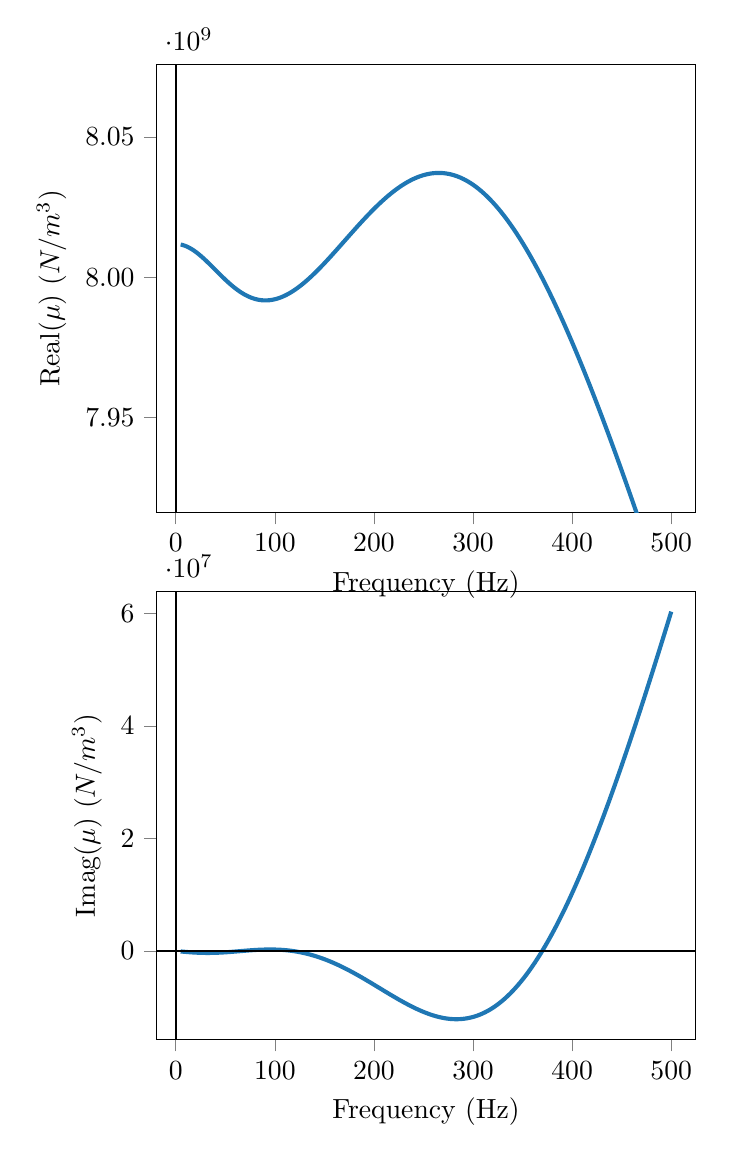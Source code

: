 % This file was created by matplotlib2tikz v0.6.13.
\begin{tikzpicture}

\definecolor{color0}{rgb}{0.122,0.467,0.706}

\begin{groupplot}[group style={group size=1 by 2}]
\nextgroupplot[
xlabel={Frequency (Hz)},
ylabel={Real($\mu$) $(N/m^3)$},
xmin=-19.812, xmax=524.817,
ymin=7916040000, ymax=8075960000,
xtick={-100,0,100,200,300,400,500,600},
ytick={7900000000,7950000000,8000000000,8050000000,8100000000},
yticklabels={,7.95,8.00,8.05,},
minor xtick={},
minor ytick={},
tick align=outside,
tick pos=left,
x grid style={lightgray!92.026!black},
y grid style={lightgray!92.026!black}
]
\addplot [line width=1.5pt, color0, forget plot]
table {%
4.944 8011630777.801
5.035 8011624124.981
5.127 8011617352.062
5.219 8011610459.15
5.31 8011603446.355
5.402 8011596313.786
5.493 8011589061.557
5.585 8011581689.782
5.676 8011574198.576
5.768 8011566588.059
5.859 8011558858.349
5.951 8011551009.569
6.042 8011543041.841
6.134 8011534955.292
6.226 8011526750.049
6.317 8011518426.24
6.409 8011509983.997
6.5 8011501423.453
6.592 8011492744.741
6.683 8011483947.999
6.775 8011475033.364
6.866 8011466000.976
6.958 8011456850.978
7.05 8011447583.512
7.141 8011438198.725
7.233 8011428696.762
7.324 8011419077.775
7.416 8011409341.912
7.507 8011399489.327
7.599 8011389520.174
7.69 8011379434.609
7.782 8011369232.79
7.874 8011358914.877
7.965 8011348481.03
8.057 8011337931.414
8.148 8011327266.192
8.24 8011316485.533
8.331 8011305589.603
8.423 8011294578.573
8.514 8011283452.615
8.606 8011272211.903
8.698 8011260856.612
8.789 8011249386.918
8.881 8011237803.002
8.972 8011226105.042
9.064 8011214293.222
9.155 8011202367.725
9.247 8011190328.736
9.338 8011178176.443
9.43 8011165911.035
9.521 8011153532.703
9.613 8011141041.638
9.705 8011128438.035
9.796 8011115722.089
9.888 8011102893.997
9.979 8011089953.96
10.071 8011076902.175
10.162 8011063738.848
10.254 8011050464.18
10.345 8011037078.378
10.437 8011023581.648
10.529 8011009974.2
10.62 8010996256.243
10.712 8010982427.99
10.803 8010968489.654
10.895 8010954441.451
10.986 8010940283.597
11.078 8010926016.31
11.169 8010911639.81
11.261 8010897154.319
11.353 8010882560.06
11.444 8010867857.257
11.536 8010853046.137
11.627 8010838126.927
11.719 8010823099.856
11.81 8010807965.157
11.902 8010792723.059
11.993 8010777373.799
12.085 8010761917.61
12.177 8010746354.73
12.268 8010730685.397
12.36 8010714909.851
12.451 8010699028.334
12.543 8010683041.088
12.634 8010666948.358
12.726 8010650750.39
12.817 8010634447.43
12.909 8010618039.728
13.0 8010601527.534
13.092 8010584911.099
13.184 8010568190.678
13.275 8010551366.523
13.367 8010534438.892
13.458 8010517408.041
13.55 8010500274.23
13.641 8010483037.718
13.733 8010465698.768
13.824 8010448257.642
13.916 8010430714.605
14.008 8010413069.922
14.099 8010395323.861
14.191 8010377476.691
14.282 8010359528.681
14.374 8010341480.102
14.465 8010323331.228
14.557 8010305082.331
14.648 8010286733.688
14.74 8010268285.575
14.832 8010249738.27
14.923 8010231092.052
15.015 8010212347.202
15.106 8010193504.001
15.198 8010174562.733
15.289 8010155523.682
15.381 8010136387.135
15.472 8010117153.377
15.564 8010097822.697
15.656 8010078395.384
15.747 8010058871.73
15.839 8010039252.027
15.93 8010019536.566
16.022 8009999725.644
16.113 8009979819.556
16.205 8009959818.598
16.296 8009939723.068
16.388 8009919533.267
16.479 8009899249.493
16.571 8009878872.05
16.663 8009858401.24
16.754 8009837837.366
16.846 8009817180.734
16.937 8009796431.65
17.029 8009775590.422
17.12 8009754657.358
17.212 8009733632.768
17.303 8009712516.963
17.395 8009691310.254
17.487 8009670012.955
17.578 8009648625.38
17.67 8009627147.844
17.761 8009605580.663
17.853 8009583924.155
17.944 8009562178.639
18.036 8009540344.433
18.127 8009518421.858
18.219 8009496411.236
18.311 8009474312.89
18.402 8009452127.142
18.494 8009429854.319
18.585 8009407494.745
18.677 8009385048.748
18.768 8009362516.654
18.86 8009339898.793
18.951 8009317195.495
19.043 8009294407.089
19.135 8009271533.908
19.226 8009248576.285
19.318 8009225534.552
19.409 8009202409.044
19.501 8009179200.096
19.592 8009155908.046
19.684 8009132533.23
19.775 8009109075.986
19.867 8009085536.653
19.958 8009061915.571
20.05 8009038213.082
20.142 8009014429.526
20.233 8008990565.246
20.325 8008966620.587
20.416 8008942595.891
20.508 8008918491.505
20.599 8008894307.774
20.691 8008870045.045
20.782 8008845703.665
20.874 8008821283.984
20.966 8008796786.35
21.057 8008772211.113
21.149 8008747558.624
21.24 8008722829.236
21.332 8008698023.299
21.423 8008673141.168
21.515 8008648183.196
21.606 8008623149.738
21.698 8008598041.15
21.79 8008572857.787
21.881 8008547600.006
21.973 8008522268.165
22.064 8008496862.623
22.156 8008471383.737
22.247 8008445831.869
22.339 8008420207.378
22.43 8008394510.625
22.522 8008368741.972
22.614 8008342901.782
22.705 8008316990.417
22.797 8008291008.242
22.888 8008264955.619
22.98 8008238832.916
23.071 8008212640.496
23.163 8008186378.726
23.254 8008160047.974
23.346 8008133648.605
23.438 8008107180.989
23.529 8008080645.494
23.621 8008054042.489
23.712 8008027372.343
23.804 8008000635.428
23.895 8007973832.113
23.987 8007946962.77
24.078 8007920027.771
24.17 8007893027.488
24.261 8007865962.294
24.353 8007838832.564
24.445 8007811638.669
24.536 8007784380.986
24.628 8007757059.889
24.719 8007729675.752
24.811 8007702228.953
24.902 8007674719.867
24.994 8007647148.872
25.085 8007619516.344
25.177 8007591822.661
25.269 8007564068.201
25.36 8007536253.342
25.452 8007508378.464
25.543 8007480443.946
25.635 8007452450.168
25.726 8007424397.509
25.818 8007396286.35
25.909 8007368117.073
26.001 8007339890.057
26.093 8007311605.686
26.184 8007283264.34
26.276 8007254866.402
26.367 8007226412.256
26.459 8007197902.282
26.55 8007169336.866
26.642 8007140716.39
26.733 8007112041.239
26.825 8007083311.796
26.917 8007054528.447
27.008 8007025691.575
27.1 8006996801.566
27.191 8006967858.806
27.283 8006938863.679
27.374 8006909816.572
27.466 8006880717.871
27.557 8006851567.961
27.649 8006822367.23
27.74 8006793116.065
27.832 8006763814.851
27.924 8006734463.977
28.015 8006705063.83
28.107 8006675614.797
28.198 8006646117.267
28.29 8006616571.626
28.381 8006586978.264
28.473 8006557337.567
28.564 8006527649.926
28.656 8006497915.728
28.748 8006468135.362
28.839 8006438309.217
28.931 8006408437.682
29.022 8006378521.146
29.114 8006348559.998
29.205 8006318554.627
29.297 8006288505.424
29.388 8006258412.776
29.48 8006228277.074
29.572 8006198098.708
29.663 8006167878.067
29.755 8006137615.541
29.846 8006107311.52
29.938 8006076966.394
30.029 8006046580.552
30.121 8006016154.385
30.212 8005985688.282
30.304 8005955182.633
30.396 8005924637.829
30.487 8005894054.259
30.579 8005863432.314
30.67 8005832772.383
30.762 8005802074.857
30.853 8005771340.125
30.945 8005740568.577
31.036 8005709760.603
31.128 8005678916.593
31.219 8005648036.937
31.311 8005617122.025
31.403 8005586172.245
31.494 8005555187.988
31.586 8005524169.644
31.677 8005493117.601
31.769 8005462032.249
31.86 8005430913.977
31.952 8005399763.175
32.043 8005368580.231
32.135 8005337365.534
32.227 8005306119.474
32.318 8005274842.438
32.41 8005243534.816
32.501 8005212196.995
32.593 8005180829.364
32.684 8005149432.311
32.776 8005118006.223
32.867 8005086551.49
32.959 8005055068.497
33.051 8005023557.633
33.142 8004992019.285
33.234 8004960453.839
33.325 8004928861.683
33.417 8004897243.204
33.508 8004865598.786
33.6 8004833928.817
33.691 8004802233.683
33.783 8004770513.769
33.875 8004738769.461
33.966 8004707001.144
34.058 8004675209.203
34.149 8004643394.022
34.241 8004611555.987
34.332 8004579695.481
34.424 8004547812.889
34.515 8004515908.593
34.607 8004483982.977
34.698 8004452036.425
34.79 8004420069.319
34.882 8004388082.041
34.973 8004356074.974
35.065 8004324048.5
35.156 8004292003.0
35.248 8004259938.855
35.339 8004227856.447
35.431 8004195756.155
35.522 8004163638.359
35.614 8004131503.441
35.706 8004099351.779
35.797 8004067183.752
35.889 8004034999.74
35.98 8004002800.119
36.072 8003970585.27
36.163 8003938355.568
36.255 8003906111.393
36.346 8003873853.119
36.438 8003841581.124
36.53 8003809295.784
36.621 8003776997.475
36.713 8003744686.571
36.804 8003712363.448
36.896 8003680028.481
36.987 8003647682.042
37.079 8003615324.505
37.17 8003582956.245
37.262 8003550577.632
37.354 8003518189.04
37.445 8003485790.841
37.537 8003453383.405
37.628 8003420967.104
37.72 8003388542.307
37.811 8003356109.386
37.903 8003323668.708
37.994 8003291220.644
38.086 8003258765.561
38.177 8003226303.828
38.269 8003193835.813
38.361 8003161361.881
38.452 8003128882.399
38.544 8003096397.734
38.635 8003063908.251
38.727 8003031414.315
38.818 8002998916.29
38.91 8002966414.54
39.001 8002933909.429
39.093 8002901401.318
39.185 8002868890.572
39.276 8002836377.55
39.368 8002803862.615
39.459 8002771346.126
39.551 8002738828.445
39.642 8002706309.93
39.734 8002673790.941
39.825 8002641271.835
39.917 8002608752.97
40.009 8002576234.705
40.1 8002543717.394
40.192 8002511201.395
40.283 8002478687.062
40.375 8002446174.751
40.466 8002413664.815
40.558 8002381157.609
40.649 8002348653.485
40.741 8002316152.796
40.833 8002283655.893
40.924 8002251163.127
41.016 8002218674.85
41.107 8002186191.411
41.199 8002153713.158
41.29 8002121240.442
41.382 8002088773.61
41.473 8002056313.008
41.565 8002023858.985
41.656 8001991411.885
41.748 8001958972.055
41.84 8001926539.838
41.931 8001894115.58
42.023 8001861699.623
42.114 8001829292.31
42.206 8001796893.984
42.297 8001764504.985
42.389 8001732125.654
42.48 8001699756.332
42.572 8001667397.357
42.664 8001635049.069
42.755 8001602711.805
42.847 8001570385.902
42.938 8001538071.698
43.03 8001505769.527
43.121 8001473479.726
43.213 8001441202.627
43.304 8001408938.566
43.396 8001376687.876
43.488 8001344450.887
43.579 8001312227.933
43.671 8001280019.344
43.762 8001247825.45
43.854 8001215646.58
43.945 8001183483.063
44.037 8001151335.227
44.128 8001119203.399
44.22 8001087087.906
44.312 8001054989.073
44.403 8001022907.225
44.495 8000990842.687
44.586 8000958795.781
44.678 8000926766.831
44.769 8000894756.159
44.861 8000862764.085
44.952 8000830790.93
45.044 8000798837.014
45.135 8000766902.655
45.227 8000734988.172
45.319 8000703093.882
45.41 8000671220.101
45.502 8000639367.145
45.593 8000607535.33
45.685 8000575724.969
45.776 8000543936.376
45.868 8000512169.863
45.959 8000480425.743
46.051 8000448704.325
46.143 8000417005.922
46.234 8000385330.841
46.326 8000353679.392
46.417 8000322051.883
46.509 8000290448.62
46.6 8000258869.91
46.692 8000227316.058
46.783 8000195787.369
46.875 8000164284.146
46.967 8000132806.693
47.058 8000101355.312
47.15 8000069930.304
47.241 8000038531.969
47.333 8000007160.608
47.424 7999975816.519
47.516 7999944500.0
47.607 7999913211.349
47.699 7999881950.861
47.791 7999850718.834
47.882 7999819515.56
47.974 7999788341.334
48.065 7999757196.45
48.157 7999726081.199
48.248 7999694995.873
48.34 7999663940.762
48.431 7999632916.155
48.523 7999601922.343
48.615 7999570959.613
48.706 7999540028.251
48.798 7999509128.545
48.889 7999478260.78
48.981 7999447425.24
49.072 7999416622.209
49.164 7999385851.969
49.255 7999355114.804
49.347 7999324410.994
49.438 7999293740.82
49.53 7999263104.56
49.622 7999232502.494
49.713 7999201934.899
49.805 7999171402.052
49.896 7999140904.229
49.988 7999110441.705
50.079 7999080014.755
50.171 7999049623.652
50.262 7999019268.667
50.354 7998988950.074
50.446 7998958668.143
50.537 7998928423.143
50.629 7998898215.343
50.72 7998868045.013
50.812 7998837912.418
50.903 7998807817.826
50.995 7998777761.501
51.086 7998747743.71
51.178 7998717764.714
51.27 7998687824.777
51.361 7998657924.162
51.453 7998628063.128
51.544 7998598241.937
51.636 7998568460.848
51.727 7998538720.118
51.819 7998509020.007
51.91 7998479360.769
52.002 7998449742.662
52.094 7998420165.939
52.185 7998390630.855
52.277 7998361137.664
52.368 7998331686.616
52.46 7998302277.964
52.551 7998272911.958
52.643 7998243588.847
52.734 7998214308.881
52.826 7998185072.306
52.917 7998155879.369
53.009 7998126730.318
53.101 7998097625.395
53.192 7998068564.847
53.284 7998039548.915
53.375 7998010577.843
53.467 7997981651.872
53.558 7997952771.242
53.65 7997923936.193
53.741 7997895146.964
53.833 7997866403.793
53.925 7997837706.916
54.016 7997809056.57
54.108 7997780452.989
54.199 7997751896.409
54.291 7997723387.062
54.382 7997694925.181
54.474 7997666510.998
54.565 7997638144.742
54.657 7997609826.645
54.749 7997581556.934
54.84 7997553335.838
54.932 7997525163.584
55.023 7997497040.397
55.115 7997468966.504
55.206 7997440942.128
55.298 7997412967.493
55.389 7997385042.822
55.481 7997357168.336
55.573 7997329344.255
55.664 7997301570.801
55.756 7997273848.19
55.847 7997246176.643
55.939 7997218556.375
56.03 7997190987.604
56.122 7997163470.543
56.213 7997136005.409
56.305 7997108592.413
56.396 7997081231.77
56.488 7997053923.69
56.58 7997026668.385
56.671 7996999466.064
56.763 7996972316.937
56.854 7996945221.211
56.946 7996918179.094
57.037 7996891190.792
57.129 7996864256.511
57.22 7996837376.455
57.312 7996810550.827
57.404 7996783779.831
57.495 7996757063.668
57.587 7996730402.54
57.678 7996703796.645
57.77 7996677246.185
57.861 7996650751.355
57.953 7996624312.355
58.044 7996597929.38
58.136 7996571602.627
58.228 7996545332.289
58.319 7996519118.56
58.411 7996492961.634
58.502 7996466861.703
58.594 7996440818.956
58.685 7996414833.586
58.777 7996388905.781
58.868 7996363035.729
58.96 7996337223.618
59.052 7996311469.634
59.143 7996285773.965
59.235 7996260136.793
59.326 7996234558.304
59.418 7996209038.68
59.509 7996183578.104
59.601 7996158176.757
59.692 7996132834.819
59.784 7996107552.47
59.875 7996082329.889
59.967 7996057167.253
60.059 7996032064.74
60.15 7996007022.525
60.242 7995982040.784
60.333 7995957119.691
60.425 7995932259.419
60.516 7995907460.141
60.608 7995882722.028
60.699 7995858045.251
60.791 7995833429.981
60.883 7995808876.386
60.974 7995784384.635
61.066 7995759954.893
61.157 7995735587.329
61.249 7995711282.108
61.34 7995687039.394
61.432 7995662859.351
61.523 7995638742.142
61.615 7995614687.929
61.707 7995590696.874
61.798 7995566769.136
61.89 7995542904.875
61.981 7995519104.25
62.073 7995495367.418
62.164 7995471694.537
62.256 7995448085.763
62.347 7995424541.25
62.439 7995401061.153
62.531 7995377645.625
62.622 7995354294.82
62.714 7995331008.888
62.805 7995307787.981
62.897 7995284632.249
62.988 7995261541.84
63.08 7995238516.904
63.171 7995215557.588
63.263 7995192664.039
63.354 7995169836.401
63.446 7995147074.821
63.538 7995124379.443
63.629 7995101750.409
63.721 7995079187.862
63.812 7995056691.944
63.904 7995034262.795
63.995 7995011900.556
64.087 7994989605.365
64.178 7994967377.361
64.27 7994945216.682
64.362 7994923123.463
64.453 7994901097.84
64.545 7994879139.949
64.636 7994857249.924
64.728 7994835427.897
64.819 7994813674.002
64.911 7994791988.37
65.002 7994770371.131
65.094 7994748822.416
65.186 7994727342.354
65.277 7994705931.073
65.369 7994684588.7
65.46 7994663315.363
65.552 7994642111.188
65.643 7994620976.298
65.735 7994599910.819
65.826 7994578914.874
65.918 7994557988.586
66.01 7994537132.076
66.101 7994516345.466
66.193 7994495628.876
66.284 7994474982.424
66.376 7994454406.231
66.467 7994433900.412
66.559 7994413465.087
66.65 7994393100.37
66.742 7994372806.377
66.833 7994352583.223
66.925 7994332431.022
67.017 7994312349.886
67.108 7994292339.928
67.2 7994272401.259
67.291 7994252533.991
67.383 7994232738.232
67.474 7994213014.091
67.566 7994193361.679
67.657 7994173781.1
67.749 7994154272.463
67.841 7994134835.874
67.932 7994115471.437
68.024 7994096179.257
68.115 7994076959.438
68.207 7994057812.082
68.298 7994038737.292
68.39 7994019735.168
68.481 7994000805.812
68.573 7993981949.323
68.665 7993963165.8
68.756 7993944455.341
68.848 7993925818.045
68.939 7993907254.007
69.031 7993888763.323
69.122 7993870346.09
69.214 7993852002.4
69.305 7993833732.349
69.397 7993815536.028
69.489 7993797413.53
69.58 7993779364.947
69.672 7993761390.369
69.763 7993743489.886
69.855 7993725663.587
69.946 7993707911.561
70.038 7993690233.896
70.129 7993672630.678
70.221 7993655101.994
70.312 7993637647.929
70.404 7993620268.568
70.496 7993602963.995
70.587 7993585734.293
70.679 7993568579.545
70.77 7993551499.833
70.862 7993534495.237
70.953 7993517565.839
71.045 7993500711.717
71.136 7993483932.952
71.228 7993467229.62
71.32 7993450601.8
71.411 7993434049.568
71.503 7993417573.001
71.594 7993401172.173
71.686 7993384847.16
71.777 7993368598.035
71.869 7993352424.872
71.96 7993336327.742
72.052 7993320306.719
72.144 7993304361.872
72.235 7993288493.273
72.327 7993272700.991
72.418 7993256985.096
72.51 7993241345.654
72.601 7993225782.735
72.693 7993210296.405
72.784 7993194886.729
72.876 7993179553.775
72.968 7993164297.606
73.059 7993149118.288
73.151 7993134015.882
73.242 7993118990.452
73.334 7993104042.061
73.425 7993089170.769
73.517 7993074376.638
73.608 7993059659.727
73.7 7993045020.096
73.792 7993030457.804
73.883 7993015972.908
73.975 7993001565.467
74.066 7992987235.537
74.158 7992972983.173
74.249 7992958808.432
74.341 7992944711.368
74.432 7992930692.035
74.524 7992916750.486
74.615 7992902886.775
74.707 7992889100.954
74.799 7992875393.073
74.89 7992861763.184
74.982 7992848211.337
75.073 7992834737.581
75.165 7992821341.966
75.256 7992808024.539
75.348 7992794785.348
75.439 7992781624.44
75.531 7992768541.861
75.623 7992755537.657
75.714 7992742611.874
75.806 7992729764.554
75.897 7992716995.743
75.989 7992704305.482
76.08 7992691693.816
76.172 7992679160.785
76.263 7992666706.431
76.355 7992654330.794
76.447 7992642033.915
76.538 7992629815.832
76.63 7992617676.585
76.721 7992605616.212
76.813 7992593634.749
76.904 7992581732.235
76.996 7992569908.706
77.087 7992558164.196
77.179 7992546498.742
77.271 7992534912.377
77.362 7992523405.136
77.454 7992511977.051
77.545 7992500628.156
77.637 7992489358.483
77.728 7992478168.062
77.82 7992467056.925
77.911 7992456025.103
78.003 7992445072.624
78.094 7992434199.518
78.186 7992423405.814
78.278 7992412691.539
78.369 7992402056.721
78.461 7992391501.386
78.552 7992381025.56
78.644 7992370629.27
78.735 7992360312.54
78.827 7992350075.395
78.918 7992339917.859
79.01 7992329839.954
79.102 7992319841.703
79.193 7992309923.129
79.285 7992300084.254
79.376 7992290325.098
79.468 7992280645.681
79.559 7992271046.024
79.651 7992261526.146
79.742 7992252086.066
79.834 7992242725.801
79.926 7992233445.37
80.017 7992224244.79
80.109 7992215124.077
80.2 7992206083.247
80.292 7992197122.315
80.383 7992188241.297
80.475 7992179440.208
80.566 7992170719.059
80.658 7992162077.866
80.75 7992153516.64
80.841 7992145035.394
80.933 7992136634.14
81.024 7992128312.889
81.116 7992120071.65
81.207 7992111910.435
81.299 7992103829.253
81.39 7992095828.112
81.482 7992087907.022
81.573 7992080065.99
81.665 7992072305.024
81.757 7992064624.13
81.848 7992057023.315
81.94 7992049502.585
82.031 7992042061.945
82.123 7992034701.4
82.214 7992027420.954
82.306 7992020220.612
82.397 7992013100.375
82.489 7992006060.248
82.581 7991999100.232
82.672 7991992220.33
82.764 7991985420.542
82.855 7991978700.869
82.947 7991972061.312
83.038 7991965501.87
83.13 7991959022.543
83.221 7991952623.329
83.313 7991946304.227
83.405 7991940065.234
83.496 7991933906.348
83.588 7991927827.566
83.679 7991921828.883
83.771 7991915910.297
83.862 7991910071.802
83.954 7991904313.392
84.045 7991898635.064
84.137 7991893036.809
84.229 7991887518.623
84.32 7991882080.497
84.412 7991876722.425
84.503 7991871444.398
84.595 7991866246.408
84.686 7991861128.446
84.778 7991856090.503
84.869 7991851132.569
84.961 7991846254.634
85.052 7991841456.686
85.144 7991836738.715
85.236 7991832100.708
85.327 7991827542.655
85.419 7991823064.542
85.51 7991818666.356
85.602 7991814348.083
85.693 7991810109.711
85.785 7991805951.224
85.876 7991801872.607
85.968 7991797873.845
86.06 7991793954.923
86.151 7991790115.825
86.243 7991786356.533
86.334 7991782677.031
86.426 7991779077.3
86.517 7991775557.325
86.609 7991772117.085
86.7 7991768756.562
86.792 7991765475.737
86.884 7991762274.591
86.975 7991759153.102
87.067 7991756111.252
87.158 7991753149.018
87.25 7991750266.379
87.341 7991747463.314
87.433 7991744739.8
87.524 7991742095.816
87.616 7991739531.337
87.708 7991737046.34
87.799 7991734640.802
87.891 7991732314.698
87.982 7991730068.003
88.074 7991727900.693
88.165 7991725812.742
88.257 7991723804.124
88.348 7991721874.812
88.44 7991720024.781
88.531 7991718254.002
88.623 7991716562.449
88.715 7991714950.093
88.806 7991713416.906
88.898 7991711962.859
88.989 7991710587.924
89.081 7991709292.071
89.172 7991708075.269
89.264 7991706937.489
89.355 7991705878.7
89.447 7991704898.871
89.539 7991703997.97
89.63 7991703175.966
89.722 7991702432.827
89.813 7991701768.519
89.905 7991701183.01
89.996 7991700676.267
90.088 7991700248.255
90.179 7991699898.941
90.271 7991699628.29
90.363 7991699436.268
90.454 7991699322.839
90.546 7991699287.967
90.637 7991699331.618
90.729 7991699453.753
90.82 7991699654.337
90.912 7991699933.333
91.003 7991700290.702
91.095 7991700726.409
91.187 7991701240.413
91.278 7991701832.678
91.37 7991702503.163
91.461 7991703251.83
91.553 7991704078.639
91.644 7991704983.551
91.736 7991705966.524
91.827 7991707027.52
91.919 7991708166.495
92.01 7991709383.41
92.102 7991710678.222
92.194 7991712050.89
92.285 7991713501.372
92.377 7991715029.623
92.468 7991716635.603
92.56 7991718319.266
92.651 7991720080.571
92.743 7991721919.471
92.834 7991723835.924
92.926 7991725829.885
93.018 7991727901.307
93.109 7991730050.147
93.201 7991732276.359
93.292 7991734579.896
93.384 7991736960.711
93.475 7991739418.76
93.567 7991741953.994
93.658 7991744566.366
93.75 7991747255.829
93.842 7991750022.334
93.933 7991752865.833
94.025 7991755786.279
94.116 7991758783.621
94.208 7991761857.811
94.299 7991765008.799
94.391 7991768236.536
94.482 7991771540.971
94.574 7991774922.053
94.666 7991778379.733
94.757 7991781913.959
94.849 7991785524.679
94.94 7991789211.842
95.032 7991792975.396
95.123 7991796815.289
95.215 7991800731.467
95.306 7991804723.88
95.398 7991808792.472
95.49 7991812937.19
95.581 7991817157.982
95.673 7991821454.793
95.764 7991825827.567
95.856 7991830276.252
95.947 7991834800.792
96.039 7991839401.131
96.13 7991844077.215
96.222 7991848828.987
96.313 7991853656.391
96.405 7991858559.371
96.497 7991863537.871
96.588 7991868591.833
96.68 7991873721.201
96.771 7991878925.916
96.863 7991884205.921
96.954 7991889561.158
97.046 7991894991.569
97.137 7991900497.095
97.229 7991906077.677
97.321 7991911733.257
97.412 7991917463.774
97.504 7991923269.169
97.595 7991929149.382
97.687 7991935104.354
97.778 7991941134.023
97.87 7991947238.329
97.961 7991953417.21
98.053 7991959670.606
98.145 7991965998.456
98.236 7991972400.696
98.328 7991978877.266
98.419 7991985428.103
98.511 7991992053.144
98.602 7991998752.327
98.694 7992005525.588
98.785 7992012372.865
98.877 7992019294.094
98.969 7992026289.211
99.06 7992033358.151
99.152 7992040500.852
99.243 7992047717.247
99.335 7992055007.272
99.426 7992062370.863
99.518 7992069807.954
99.609 7992077318.48
99.701 7992084902.374
99.792 7992092559.57
99.884 7992100290.004
99.976 7992108093.607
100.067 7992115970.314
100.159 7992123920.056
100.25 7992131942.769
100.342 7992140038.382
100.433 7992148206.83
100.525 7992156448.044
100.616 7992164761.957
100.708 7992173148.499
100.8 7992181607.602
100.891 7992190139.197
100.983 7992198743.216
101.074 7992207419.59
101.166 7992216168.247
101.257 7992224989.12
101.349 7992233882.138
101.44 7992242847.231
101.532 7992251884.328
101.624 7992260993.359
101.715 7992270174.254
101.807 7992279426.941
101.898 7992288751.349
101.99 7992298147.406
102.081 7992307615.041
102.173 7992317154.183
102.264 7992326764.758
102.356 7992336446.695
102.448 7992346199.921
102.539 7992356024.364
102.631 7992365919.95
102.722 7992375886.607
102.814 7992385924.261
102.905 7992396032.839
102.997 7992406212.267
103.088 7992416462.47
103.18 7992426783.376
103.271 7992437174.909
103.363 7992447636.995
103.455 7992458169.559
103.546 7992468772.527
103.638 7992479445.823
103.729 7992490189.372
103.821 7992501003.099
103.912 7992511886.927
104.004 7992522840.781
104.095 7992533864.585
104.187 7992544958.262
104.279 7992556121.736
104.37 7992567354.931
104.462 7992578657.769
104.553 7992590030.174
104.645 7992601472.068
104.736 7992612983.374
104.828 7992624564.014
104.919 7992636213.911
105.011 7992647932.986
105.103 7992659721.162
105.194 7992671578.36
105.286 7992683504.501
105.377 7992695499.508
105.469 7992707563.301
105.56 7992719695.801
105.652 7992731896.928
105.743 7992744166.605
105.835 7992756504.75
105.927 7992768911.285
106.018 7992781386.13
106.11 7992793929.203
106.201 7992806540.426
106.293 7992819219.718
106.384 7992831966.997
106.476 7992844782.184
106.567 7992857665.198
106.659 7992870615.957
106.75 7992883634.381
106.842 7992896720.387
106.934 7992909873.895
107.025 7992923094.822
107.117 7992936383.087
107.208 7992949738.608
107.3 7992963161.302
107.391 7992976651.087
107.483 7992990207.881
107.574 7993003831.601
107.666 7993017522.163
107.758 7993031279.486
107.849 7993045103.486
107.941 7993058994.079
108.032 7993072951.183
108.124 7993086974.713
108.215 7993101064.586
108.307 7993115220.718
108.398 7993129443.025
108.49 7993143731.423
108.582 7993158085.827
108.673 7993172506.153
108.765 7993186992.316
108.856 7993201544.231
108.948 7993216161.814
109.039 7993230844.979
109.131 7993245593.642
109.222 7993260407.716
109.314 7993275287.117
109.406 7993290231.758
109.497 7993305241.555
109.589 7993320316.42
109.68 7993335456.268
109.772 7993350661.013
109.863 7993365930.568
109.955 7993381264.847
110.046 7993396663.764
110.138 7993412127.231
110.229 7993427655.162
110.321 7993443247.469
110.413 7993458904.066
110.504 7993474624.865
110.596 7993490409.779
110.687 7993506258.721
110.779 7993522171.602
110.87 7993538148.335
110.962 7993554188.832
111.053 7993570293.004
111.145 7993586460.765
111.237 7993602692.025
111.328 7993618986.696
111.42 7993635344.689
111.511 7993651765.916
111.603 7993668250.288
111.694 7993684797.717
111.786 7993701408.112
111.877 7993718081.385
111.969 7993734817.447
112.061 7993751616.208
112.152 7993768477.579
112.244 7993785401.47
112.335 7993802387.791
112.427 7993819436.453
112.518 7993836547.365
112.61 7993853720.438
112.701 7993870955.581
112.793 7993888252.703
112.885 7993905611.716
112.976 7993923032.527
113.068 7993940515.046
113.159 7993958059.182
113.251 7993975664.846
113.342 7993993331.945
113.434 7994011060.388
113.525 7994028850.085
113.617 7994046700.943
113.708 7994064612.873
113.8 7994082585.781
113.892 7994100619.577
113.983 7994118714.168
114.075 7994136869.463
114.166 7994155085.371
114.258 7994173361.798
114.349 7994191698.652
114.441 7994210095.843
114.532 7994228553.276
114.624 7994247070.86
114.716 7994265648.502
114.807 7994284286.11
114.899 7994302983.59
114.99 7994321740.85
115.082 7994340557.797
115.173 7994359434.339
115.265 7994378370.381
115.356 7994397365.83
115.448 7994416420.594
115.54 7994435534.578
115.631 7994454707.69
115.723 7994473939.836
115.814 7994493230.922
115.906 7994512580.853
115.997 7994531989.538
116.089 7994551456.88
116.18 7994570982.788
116.272 7994590567.165
116.364 7994610209.918
116.455 7994629910.953
116.547 7994649670.175
116.638 7994669487.49
116.73 7994689362.804
116.821 7994709296.02
116.913 7994729287.046
117.004 7994749335.786
117.096 7994769442.144
117.188 7994789606.027
117.279 7994809827.338
117.371 7994830105.984
117.462 7994850441.868
117.554 7994870834.895
117.645 7994891284.97
117.737 7994911791.998
117.828 7994932355.882
117.92 7994952976.527
118.011 7994973653.838
118.103 7994994387.719
118.195 7995015178.073
118.286 7995036024.805
118.378 7995056927.819
118.469 7995077887.018
118.561 7995098902.307
118.652 7995119973.59
118.744 7995141100.769
118.835 7995162283.749
118.927 7995183522.433
119.019 7995204816.724
119.11 7995226166.527
119.202 7995247571.743
119.293 7995269032.278
119.385 7995290548.032
119.476 7995312118.911
119.568 7995333744.817
119.659 7995355425.652
119.751 7995377161.32
119.843 7995398951.724
119.934 7995420796.766
120.026 7995442696.349
120.117 7995464650.376
120.209 7995486658.749
120.3 7995508721.37
120.392 7995530838.143
120.483 7995553008.97
120.575 7995575233.752
120.667 7995597512.393
120.758 7995619844.794
120.85 7995642230.858
120.941 7995664670.486
121.033 7995687163.58
121.124 7995709710.044
121.216 7995732309.777
121.307 7995754962.684
121.399 7995777668.664
121.49 7995800427.619
121.582 7995823239.453
121.674 7995846104.065
121.765 7995869021.358
121.857 7995891991.233
121.948 7995915013.592
122.04 7995938088.335
122.131 7995961215.365
122.223 7995984394.582
122.314 7996007625.888
122.406 7996030909.183
122.498 7996054244.37
122.589 7996077631.349
122.681 7996101070.021
122.772 7996124560.286
122.864 7996148102.047
122.955 7996171695.204
123.047 7996195339.657
123.138 7996219035.307
123.23 7996242782.055
123.322 7996266579.802
123.413 7996290428.449
123.505 7996314327.895
123.596 7996338278.042
123.688 7996362278.789
123.779 7996386330.038
123.871 7996410431.688
123.962 7996434583.64
124.054 7996458785.795
124.146 7996483038.051
124.237 7996507340.311
124.329 7996531692.473
124.42 7996556094.439
124.512 7996580546.107
124.603 7996605047.378
124.695 7996629598.153
124.786 7996654198.33
124.878 7996678847.81
124.969 7996703546.492
125.061 7996728294.278
125.153 7996753091.065
125.244 7996777936.754
125.336 7996802831.245
125.427 7996827774.438
125.519 7996852766.231
125.61 7996877806.525
125.702 7996902895.219
125.793 7996928032.212
125.885 7996953217.405
125.977 7996978450.696
126.068 7997003731.984
126.16 7997029061.17
126.251 7997054438.153
126.343 7997079862.831
126.434 7997105335.105
126.526 7997130854.873
126.617 7997156422.034
126.709 7997182036.488
126.801 7997207698.134
126.892 7997233406.87
126.984 7997259162.596
127.075 7997284965.212
127.167 7997310814.615
127.258 7997336710.705
127.35 7997362653.381
127.441 7997388642.542
127.533 7997414678.086
127.625 7997440759.913
127.716 7997466887.921
127.808 7997493062.008
127.899 7997519282.075
127.991 7997545548.019
128.082 7997571859.74
128.174 7997598217.135
128.265 7997624620.104
128.357 7997651068.544
128.448 7997677562.356
128.54 7997704101.437
128.632 7997730685.685
128.723 7997757315.0
128.815 7997783989.28
128.906 7997810708.423
128.998 7997837472.328
129.089 7997864280.893
129.181 7997891134.016
129.272 7997918031.597
129.364 7997944973.532
129.456 7997971959.722
129.547 7997998990.063
129.639 7998026064.454
129.73 7998053182.794
129.822 7998080344.98
129.913 7998107550.911
130.005 7998134800.486
130.096 7998162093.601
130.188 7998189430.156
130.28 7998216810.049
130.371 7998244233.177
130.463 7998271699.44
130.554 7998299208.734
130.646 7998326760.957
130.737 7998354356.009
130.829 7998381993.787
130.92 7998409674.189
131.012 7998437397.113
131.104 7998465162.457
131.195 7998492970.119
131.287 7998520819.997
131.378 7998548711.989
131.47 7998576645.992
131.561 7998604621.905
131.653 7998632639.626
131.744 7998660699.052
131.836 7998688800.082
131.927 7998716942.612
132.019 7998745126.542
132.111 7998773351.768
132.202 7998801618.189
132.294 7998829925.703
132.385 7998858274.207
132.477 7998886663.598
132.568 7998915093.775
132.66 7998943564.636
132.751 7998972076.078
132.843 7999000627.999
132.935 7999029220.297
133.026 7999057852.869
133.118 7999086525.613
133.209 7999115238.426
133.301 7999143991.208
133.392 7999172783.854
133.484 7999201616.263
133.575 7999230488.332
133.667 7999259399.96
133.759 7999288351.043
133.85 7999317341.48
133.942 7999346371.167
134.033 7999375440.004
134.125 7999404547.886
134.216 7999433694.712
134.308 7999462880.38
134.399 7999492104.786
134.491 7999521367.829
134.583 7999550669.407
134.674 7999580009.416
134.766 7999609387.754
134.857 7999638804.319
134.949 7999668259.009
135.04 7999697751.721
135.132 7999727282.352
135.223 7999756850.8
135.315 7999786456.963
135.406 7999816100.738
135.498 7999845782.024
135.59 7999875500.716
135.681 7999905256.713
135.773 7999935049.913
135.864 7999964880.212
135.956 7999994747.509
136.047 8000024651.702
136.139 8000054592.686
136.23 8000084570.361
136.322 8000114584.623
136.414 8000144635.371
136.505 8000174722.501
136.597 8000204845.912
136.688 8000235005.5
136.78 8000265201.163
136.871 8000295432.8
136.963 8000325700.307
137.054 8000356003.582
137.146 8000386342.522
137.238 8000416717.025
137.329 8000447126.989
137.421 8000477572.312
137.512 8000508052.89
137.604 8000538568.621
137.695 8000569119.403
137.787 8000599705.133
137.878 8000630325.71
137.97 8000660981.03
138.062 8000691670.991
138.153 8000722395.491
138.245 8000753154.428
138.336 8000783947.698
138.428 8000814775.2
138.519 8000845636.831
138.611 8000876532.489
138.702 8000907462.071
138.794 8000938425.475
138.885 8000969422.599
138.977 8001000453.34
139.069 8001031517.596
139.16 8001062615.265
139.252 8001093746.244
139.343 8001124910.431
139.435 8001156107.724
139.526 8001187338.019
139.618 8001218601.216
139.709 8001249897.212
139.801 8001281225.904
139.893 8001312587.191
139.984 8001343980.969
140.076 8001375407.137
140.167 8001406865.592
140.259 8001438356.232
140.35 8001469878.956
140.442 8001501433.66
140.533 8001533020.242
140.625 8001564638.601
140.717 8001596288.634
140.808 8001627970.239
140.9 8001659683.314
140.991 8001691427.757
141.083 8001723203.465
141.174 8001755010.336
141.266 8001786848.269
141.357 8001818717.161
141.449 8001850616.91
141.541 8001882547.414
141.632 8001914508.571
141.724 8001946500.279
141.815 8001978522.436
141.907 8002010574.939
141.998 8002042657.688
142.09 8002074770.58
142.181 8002106913.512
142.273 8002139086.383
142.365 8002171289.092
142.456 8002203521.535
142.548 8002235783.611
142.639 8002268075.219
142.731 8002300396.256
142.822 8002332746.621
142.914 8002365126.211
143.005 8002397534.925
143.097 8002429972.661
143.188 8002462439.318
143.28 8002494934.792
143.372 8002527458.983
143.463 8002560011.789
143.555 8002592593.109
143.646 8002625202.839
143.738 8002657840.88
143.829 8002690507.128
143.921 8002723201.483
144.012 8002755923.842
144.104 8002788674.105
144.196 8002821452.168
144.287 8002854257.932
144.379 8002887091.295
144.47 8002919952.153
144.562 8002952840.408
144.653 8002985755.955
144.745 8003018698.696
144.836 8003051668.526
144.928 8003084665.346
145.02 8003117689.054
145.111 8003150739.549
145.203 8003183816.728
145.294 8003216920.491
145.386 8003250050.737
145.477 8003283207.363
145.569 8003316390.27
145.66 8003349599.354
145.752 8003382834.516
145.844 8003416095.653
145.935 8003449382.666
146.027 8003482695.451
146.118 8003516033.91
146.21 8003549397.939
146.301 8003582787.438
146.393 8003616202.306
146.484 8003649642.442
146.576 8003683107.745
146.667 8003716598.113
146.759 8003750113.446
146.851 8003783653.643
146.942 8003817218.603
147.034 8003850808.224
147.125 8003884422.406
147.217 8003918061.048
147.308 8003951724.05
147.4 8003985411.309
147.491 8004019122.726
147.583 8004052858.2
147.675 8004086617.63
147.766 8004120400.914
147.858 8004154207.953
147.949 8004188038.646
148.041 8004221892.892
148.132 8004255770.59
148.224 8004289671.64
148.315 8004323595.942
148.407 8004357543.393
148.499 8004391513.895
148.59 8004425507.347
148.682 8004459523.647
148.773 8004493562.697
148.865 8004527624.394
148.956 8004561708.64
149.048 8004595815.332
149.139 8004629944.372
149.231 8004664095.659
149.323 8004698269.092
149.414 8004732464.571
149.506 8004766681.996
149.597 8004800921.267
149.689 8004835182.284
149.78 8004869464.946
149.872 8004903769.153
149.963 8004938094.806
150.055 8004972441.803
150.146 8005006810.046
150.238 8005041199.434
150.33 8005075609.867
150.421 8005110041.245
150.513 8005144493.469
150.604 8005178966.438
150.696 8005213460.053
150.787 8005247974.213
150.879 8005282508.819
150.97 8005317063.771
151.062 8005351638.97
151.154 8005386234.316
151.245 8005420849.708
151.337 8005455485.048
151.428 8005490140.236
151.52 8005524815.172
151.611 8005559509.757
151.703 8005594223.891
151.794 8005628957.474
151.886 8005663710.408
151.978 8005698482.592
152.069 8005733273.928
152.161 8005768084.317
152.252 8005802913.657
152.344 8005837761.852
152.435 8005872628.8
152.527 8005907514.404
152.618 8005942418.563
152.71 8005977341.179
152.802 8006012282.152
152.893 8006047241.384
152.985 8006082218.775
153.076 8006117214.227
153.168 8006152227.64
153.259 8006187258.915
153.351 8006222307.954
153.442 8006257374.657
153.534 8006292458.926
153.625 8006327560.662
153.717 8006362679.766
153.809 8006397816.139
153.9 8006432969.683
153.992 8006468140.299
154.083 8006503327.889
154.175 8006538532.353
154.266 8006573753.593
154.358 8006608991.511
154.449 8006644246.008
154.541 8006679516.985
154.633 8006714804.345
154.724 8006750107.989
154.816 8006785427.818
154.907 8006820763.734
154.999 8006856115.639
155.09 8006891483.434
155.182 8006926867.022
155.273 8006962266.304
155.365 8006997681.183
155.457 8007033111.559
155.548 8007068557.335
155.64 8007104018.412
155.731 8007139494.694
155.823 8007174986.082
155.914 8007210492.477
156.006 8007246013.783
156.097 8007281549.9
156.189 8007317100.733
156.281 8007352666.182
156.372 8007388246.15
156.464 8007423840.539
156.555 8007459449.251
156.647 8007495072.19
156.738 8007530709.257
156.83 8007566360.355
156.921 8007602025.387
157.013 8007637704.254
157.104 8007673396.86
157.196 8007709103.107
157.288 8007744822.897
157.379 8007780556.134
157.471 8007816302.721
157.562 8007852062.559
157.654 8007887835.552
157.745 8007923621.602
157.837 8007959420.614
157.928 8007995232.488
158.02 8008031057.13
158.112 8008066894.44
158.203 8008102744.323
158.295 8008138606.682
158.386 8008174481.419
158.478 8008210368.439
158.569 8008246267.643
158.661 8008282178.936
158.752 8008318102.221
158.844 8008354037.4
158.936 8008389984.378
159.027 8008425943.058
159.119 8008461913.343
159.21 8008497895.137
159.302 8008533888.344
159.393 8008569892.866
159.485 8008605908.608
159.576 8008641935.473
159.668 8008677973.365
159.76 8008714022.188
159.851 8008750081.845
159.943 8008786152.24
160.034 8008822233.278
160.126 8008858324.862
160.217 8008894426.896
160.309 8008930539.285
160.4 8008966661.931
160.492 8009002794.74
160.583 8009038937.615
160.675 8009075090.46
160.767 8009111253.181
160.858 8009147425.681
160.95 8009183607.864
161.041 8009219799.635
161.133 8009256000.898
161.224 8009292211.557
161.316 8009328431.518
161.407 8009364660.684
161.499 8009400898.961
161.591 8009437146.252
161.682 8009473402.463
161.774 8009509667.498
161.865 8009545941.262
161.957 8009582223.659
162.048 8009618514.595
162.14 8009654813.975
162.231 8009691121.703
162.323 8009727437.684
162.415 8009763761.824
162.506 8009800094.027
162.598 8009836434.199
162.689 8009872782.245
162.781 8009909138.069
162.872 8009945501.578
162.964 8009981872.675
163.055 8010018251.268
163.147 8010054637.261
163.239 8010091030.56
163.33 8010127431.069
163.422 8010163838.695
163.513 8010200253.343
163.605 8010236674.919
163.696 8010273103.329
163.788 8010309538.477
163.879 8010345980.271
163.971 8010382428.615
164.062 8010418883.415
164.154 8010455344.578
164.246 8010491812.01
164.337 8010528285.615
164.429 8010564765.301
164.52 8010601250.973
164.612 8010637742.538
164.703 8010674239.902
164.795 8010710742.971
164.886 8010747251.65
164.978 8010783765.848
165.07 8010820285.469
165.161 8010856810.42
165.253 8010893340.608
165.344 8010929875.94
165.436 8010966416.321
165.527 8011002961.659
165.619 8011039511.859
165.71 8011076066.83
165.802 8011112626.477
165.894 8011149190.707
165.985 8011185759.428
166.077 8011222332.545
166.168 8011258909.966
166.26 8011295491.599
166.351 8011332077.349
166.443 8011368667.124
166.534 8011405260.832
166.626 8011441858.379
166.718 8011478459.672
166.809 8011515064.62
166.901 8011551673.128
166.992 8011588285.105
167.084 8011624900.459
167.175 8011661519.095
167.267 8011698140.923
167.358 8011734765.85
167.45 8011771393.782
167.542 8011808024.629
167.633 8011844658.297
167.725 8011881294.695
167.816 8011917933.73
167.908 8011954575.31
167.999 8011991219.343
168.091 8012027865.737
168.182 8012064514.4
168.274 8012101165.241
168.365 8012137818.166
168.457 8012174473.085
168.549 8012211129.906
168.64 8012247788.537
168.732 8012284448.886
168.823 8012321110.862
168.915 8012357774.372
169.006 8012394439.327
169.098 8012431105.633
169.189 8012467773.2
169.281 8012504441.937
169.373 8012541111.751
169.464 8012577782.553
169.556 8012614454.25
169.647 8012651126.751
169.739 8012687799.966
169.83 8012724473.803
169.922 8012761148.171
170.013 8012797822.979
170.105 8012834498.137
170.197 8012871173.554
170.288 8012907849.138
170.38 8012944524.8
170.471 8012981200.447
170.563 8013017875.991
170.654 8013054551.339
170.746 8013091226.402
170.837 8013127901.09
170.929 8013164575.311
171.021 8013201248.975
171.112 8013237921.992
171.204 8013274594.272
171.295 8013311265.725
171.387 8013347936.26
171.478 8013384605.787
171.57 8013421274.217
171.661 8013457941.458
171.753 8013494607.422
171.844 8013531272.018
171.936 8013567935.157
172.028 8013604596.749
172.119 8013641256.703
172.211 8013677914.931
172.302 8013714571.343
172.394 8013751225.848
172.485 8013787878.358
172.577 8013824528.784
172.668 8013861177.035
172.76 8013897823.022
172.852 8013934466.657
172.943 8013971107.849
173.035 8014007746.51
173.126 8014044382.551
173.218 8014081015.882
173.309 8014117646.414
173.401 8014154274.059
173.492 8014190898.727
173.584 8014227520.329
173.676 8014264138.778
173.767 8014300753.983
173.859 8014337365.857
173.95 8014373974.311
174.042 8014410579.255
174.133 8014447180.603
174.225 8014483778.264
174.316 8014520372.151
174.408 8014556962.175
174.5 8014593548.248
174.591 8014630130.282
174.683 8014666708.188
174.774 8014703281.879
174.866 8014739851.266
174.957 8014776416.261
175.049 8014812976.776
175.14 8014849532.724
175.232 8014886084.016
175.323 8014922630.565
175.415 8014959172.283
175.507 8014995709.082
175.598 8015032240.874
175.69 8015068767.572
175.781 8015105289.089
175.873 8015141805.336
175.964 8015178316.227
176.056 8015214821.675
176.147 8015251321.591
176.239 8015287815.888
176.331 8015324304.48
176.422 8015360787.279
176.514 8015397264.199
176.605 8015433735.151
176.697 8015470200.05
176.788 8015506658.808
176.88 8015543111.339
176.971 8015579557.555
177.063 8015615997.369
177.155 8015652430.697
177.246 8015688857.449
177.338 8015725277.541
177.429 8015761690.885
177.521 8015798097.396
177.612 8015834496.986
177.704 8015870889.569
177.795 8015907275.059
177.887 8015943653.37
177.979 8015980024.416
178.07 8016016388.111
178.162 8016052744.368
178.253 8016089093.101
178.345 8016125434.225
178.436 8016161767.654
178.528 8016198093.302
178.619 8016234411.083
178.711 8016270720.911
178.802 8016307022.701
178.894 8016343316.368
178.986 8016379601.825
179.077 8016415878.987
179.169 8016452147.77
179.26 8016488408.087
179.352 8016524659.853
179.443 8016560902.983
179.535 8016597137.392
179.626 8016633362.994
179.718 8016669579.706
179.81 8016705787.441
179.901 8016741986.114
179.993 8016778175.642
180.084 8016814355.939
180.176 8016850526.92
180.267 8016886688.5
180.359 8016922840.596
180.45 8016958983.122
180.542 8016995115.994
180.634 8017031239.127
180.725 8017067352.438
180.817 8017103455.841
180.908 8017139549.252
181.0 8017175632.588
181.091 8017211705.764
181.183 8017247768.695
181.274 8017283821.299
181.366 8017319863.491
181.458 8017355895.186
181.549 8017391916.302
181.641 8017427926.754
181.732 8017463926.458
181.824 8017499915.332
181.915 8017535893.291
182.007 8017571860.252
182.098 8017607816.131
182.19 8017643760.844
182.281 8017679694.31
182.373 8017715616.443
182.465 8017751527.161
182.556 8017787426.381
182.648 8017823314.02
182.739 8017859189.994
182.831 8017895054.221
182.922 8017930906.617
183.014 8017966747.1
183.105 8018002575.586
183.197 8018038391.994
183.289 8018074196.24
183.38 8018109988.242
183.472 8018145767.917
183.563 8018181535.182
183.655 8018217289.956
183.746 8018253032.155
183.838 8018288761.698
183.929 8018324478.502
184.021 8018360182.486
184.113 8018395873.565
184.204 8018431551.66
184.296 8018467216.687
184.387 8018502868.565
184.479 8018538507.212
184.57 8018574132.546
184.662 8018609744.485
184.753 8018645342.947
184.845 8018680927.851
184.937 8018716499.116
185.028 8018752056.659
185.12 8018787600.4
185.211 8018823130.256
185.303 8018858646.147
185.394 8018894147.991
185.486 8018929635.707
185.577 8018965109.214
185.669 8019000568.431
185.76 8019036013.276
185.852 8019071443.669
185.944 8019106859.529
186.035 8019142260.775
186.127 8019177647.327
186.218 8019213019.102
186.31 8019248376.022
186.401 8019283718.005
186.493 8019319044.971
186.584 8019354356.839
186.676 8019389653.529
186.768 8019424934.96
186.859 8019460201.053
186.951 8019495451.727
187.042 8019530686.902
187.134 8019565906.498
187.225 8019601110.434
187.317 8019636298.632
187.408 8019671471.01
187.5 8019706627.489
187.592 8019741767.99
187.683 8019776892.433
187.775 8019812000.738
187.866 8019847092.825
187.958 8019882168.615
188.049 8019917228.029
188.141 8019952270.987
188.232 8019987297.41
188.324 8020022307.218
188.416 8020057300.333
188.507 8020092276.675
188.599 8020127236.165
188.69 8020162178.725
188.782 8020197104.274
188.873 8020232012.736
188.965 8020266904.029
189.056 8020301778.077
189.148 8020336634.8
189.24 8020371474.12
189.331 8020406295.957
189.423 8020441100.234
189.514 8020475886.873
189.606 8020510655.794
189.697 8020545406.92
189.789 8020580140.172
189.88 8020614855.472
189.972 8020649552.742
190.063 8020684231.904
190.155 8020718892.881
190.247 8020753535.594
190.338 8020788159.965
190.43 8020822765.916
190.521 8020857353.371
190.613 8020891922.25
190.704 8020926472.478
190.796 8020961003.976
190.887 8020995516.666
190.979 8021030010.472
191.071 8021064485.316
191.162 8021098941.121
191.254 8021133377.809
191.345 8021167795.304
191.437 8021202193.529
191.528 8021236572.406
191.62 8021270931.859
191.711 8021305271.81
191.803 8021339592.184
191.895 8021373892.903
191.986 8021408173.89
192.078 8021442435.07
192.169 8021476676.365
192.261 8021510897.699
192.352 8021545098.996
192.444 8021579280.179
192.535 8021613441.173
192.627 8021647581.901
192.719 8021681702.286
192.81 8021715802.253
192.902 8021749881.726
192.993 8021783940.629
193.085 8021817978.886
193.176 8021851996.421
193.268 8021885993.159
193.359 8021919969.024
193.451 8021953923.94
193.542 8021987857.832
193.634 8022021770.624
193.726 8022055662.241
193.817 8022089532.608
193.909 8022123381.649
194.0 8022157209.289
194.092 8022191015.454
194.183 8022224800.068
194.275 8022258563.055
194.366 8022292304.342
194.458 8022326023.853
194.55 8022359721.514
194.641 8022393397.249
194.733 8022427050.985
194.824 8022460682.646
194.916 8022494292.158
195.007 8022527879.447
195.099 8022561444.438
195.19 8022594987.057
195.282 8022628507.23
195.374 8022662004.883
195.465 8022695479.941
195.557 8022728932.33
195.648 8022762361.977
195.74 8022795768.807
195.831 8022829152.747
195.923 8022862513.723
196.014 8022895851.661
196.106 8022929166.487
196.198 8022962458.129
196.289 8022995726.512
196.381 8023028971.564
196.472 8023062193.21
196.564 8023095391.378
196.655 8023128565.994
196.747 8023161716.985
196.838 8023194844.278
196.93 8023227947.8
197.021 8023261027.478
197.113 8023294083.239
197.205 8023327115.011
197.296 8023360122.721
197.388 8023393106.295
197.479 8023426065.661
197.571 8023459000.748
197.662 8023491911.482
197.754 8023524797.791
197.845 8023557659.602
197.937 8023590496.844
198.029 8023623309.444
198.12 8023656097.33
198.212 8023688860.43
198.303 8023721598.672
198.395 8023754311.984
198.486 8023787000.294
198.578 8023819663.531
198.669 8023852301.623
198.761 8023884914.498
198.853 8023917502.084
198.944 8023950064.31
199.036 8023982601.105
199.127 8024015112.397
199.219 8024047598.116
199.31 8024080058.189
199.402 8024112492.545
199.493 8024144901.114
199.585 8024177283.825
199.677 8024209640.606
199.768 8024241971.386
199.86 8024274276.096
199.951 8024306554.664
200.043 8024338807.019
200.134 8024371033.091
200.226 8024403232.809
200.317 8024435406.103
200.409 8024467552.903
200.5 8024499673.138
200.592 8024531766.738
200.684 8024563833.632
200.775 8024595873.752
200.867 8024627887.025
200.958 8024659873.384
201.05 8024691832.757
201.141 8024723765.075
201.233 8024755670.268
201.324 8024787548.267
201.416 8024819399.001
201.508 8024851222.402
201.599 8024883018.4
201.691 8024914786.925
201.782 8024946527.908
201.874 8024978241.28
201.965 8025009926.972
202.057 8025041584.914
202.148 8025073215.037
202.24 8025104817.273
202.332 8025136391.553
202.423 8025167937.807
202.515 8025199455.967
202.606 8025230945.965
202.698 8025262407.731
202.789 8025293841.197
202.881 8025325246.295
202.972 8025356622.956
203.064 8025387971.111
203.156 8025419290.694
203.247 8025450581.634
203.339 8025481843.865
203.43 8025513077.318
203.522 8025544281.925
203.613 8025575457.618
203.705 8025606604.33
203.796 8025637721.992
203.888 8025668810.537
203.979 8025699869.898
204.071 8025730900.006
204.163 8025761900.794
204.254 8025792872.195
204.346 8025823814.142
204.437 8025854726.566
204.529 8025885609.402
204.62 8025916462.581
204.712 8025947286.038
204.803 8025978079.704
204.895 8026008843.512
204.987 8026039577.397
205.078 8026070281.291
205.17 8026100955.128
205.261 8026131598.84
205.353 8026162212.362
205.444 8026192795.627
205.536 8026223348.568
205.627 8026253871.119
205.719 8026284363.214
205.811 8026314824.786
205.902 8026345255.77
205.994 8026375656.1
206.085 8026406025.709
206.177 8026436364.531
206.268 8026466672.501
206.36 8026496949.553
206.451 8026527195.621
206.543 8026557410.64
206.635 8026587594.543
206.726 8026617747.266
206.818 8026647868.744
206.909 8026677958.91
207.001 8026708017.7
207.092 8026738045.048
207.184 8026768040.889
207.275 8026798005.158
207.367 8026827937.791
207.458 8026857838.722
207.55 8026887707.886
207.642 8026917545.219
207.733 8026947350.656
207.825 8026977124.133
207.916 8027006865.584
208.008 8027036574.946
208.099 8027066252.154
208.191 8027095897.144
208.282 8027125509.851
208.374 8027155090.211
208.466 8027184638.16
208.557 8027214153.635
208.649 8027243636.571
208.74 8027273086.904
208.832 8027302504.57
208.923 8027331889.507
209.015 8027361241.649
209.106 8027390560.934
209.198 8027419847.298
209.29 8027449100.677
209.381 8027478321.009
209.473 8027507508.23
209.564 8027536662.276
209.656 8027565783.084
209.747 8027594870.592
209.839 8027623924.737
209.93 8027652945.454
210.022 8027681932.683
210.114 8027710886.359
210.205 8027739806.421
210.297 8027768692.804
210.388 8027797545.448
210.48 8027826364.289
210.571 8027855149.266
210.663 8027883900.314
210.754 8027912617.374
210.846 8027941300.381
210.938 8027969949.274
211.029 8027998563.992
211.121 8028027144.471
211.212 8028055690.651
211.304 8028084202.469
211.395 8028112679.863
211.487 8028141122.772
211.578 8028169531.135
211.67 8028197904.889
211.761 8028226243.973
211.853 8028254548.326
211.945 8028282817.887
212.036 8028311052.594
212.128 8028339252.386
212.219 8028367417.203
212.311 8028395546.982
212.402 8028423641.663
212.494 8028451701.186
212.585 8028479725.489
212.677 8028507714.512
212.769 8028535668.193
212.86 8028563586.474
212.952 8028591469.292
213.043 8028619316.587
213.135 8028647128.3
213.226 8028674904.37
213.318 8028702644.737
213.409 8028730349.34
213.501 8028758018.12
213.593 8028785651.016
213.684 8028813247.969
213.776 8028840808.918
213.867 8028868333.805
213.959 8028895822.569
214.05 8028923275.151
214.142 8028950691.491
214.233 8028978071.53
214.325 8029005415.209
214.417 8029032722.467
214.508 8029059993.247
214.6 8029087227.488
214.691 8029114425.131
214.783 8029141586.118
214.874 8029168710.39
214.966 8029195797.888
215.057 8029222848.553
215.149 8029249862.326
215.24 8029276839.149
215.332 8029303778.962
215.424 8029330681.709
215.515 8029357547.33
215.607 8029384375.766
215.698 8029411166.96
215.79 8029437920.854
215.881 8029464637.389
215.973 8029491316.507
216.064 8029517958.15
216.156 8029544562.261
216.248 8029571128.781
216.339 8029597657.654
216.431 8029624148.82
216.522 8029650602.223
216.614 8029677017.806
216.705 8029703395.51
216.797 8029729735.278
216.888 8029756037.053
216.98 8029782300.778
217.072 8029808526.396
217.163 8029834713.849
217.255 8029860863.081
217.346 8029886974.034
217.438 8029913046.653
217.529 8029939080.879
217.621 8029965076.657
217.712 8029991033.93
217.804 8030016952.641
217.896 8030042832.734
217.987 8030068674.153
218.079 8030094476.84
218.17 8030120240.74
218.262 8030145965.797
218.353 8030171651.955
218.445 8030197299.158
218.536 8030222907.349
218.628 8030248476.473
218.719 8030274006.474
218.811 8030299497.296
218.903 8030324948.884
218.994 8030350361.182
219.086 8030375734.135
219.177 8030401067.688
219.269 8030426361.784
219.36 8030451616.369
219.452 8030476831.388
219.543 8030502006.785
219.635 8030527142.506
219.727 8030552238.495
219.818 8030577294.697
219.91 8030602311.059
220.001 8030627287.524
220.093 8030652224.039
220.184 8030677120.549
220.276 8030701976.999
220.367 8030726793.336
220.459 8030751569.504
220.551 8030776305.449
220.642 8030801001.117
220.734 8030825656.455
220.825 8030850271.407
220.917 8030874845.921
221.008 8030899379.942
221.1 8030923873.416
221.191 8030948326.29
221.283 8030972738.51
221.375 8030997110.022
221.466 8031021440.773
221.558 8031045730.71
221.649 8031069979.778
221.741 8031094187.926
221.832 8031118355.099
221.924 8031142481.245
222.015 8031166566.31
222.107 8031190610.241
222.198 8031214612.987
222.29 8031238574.493
222.382 8031262494.707
222.473 8031286373.576
222.565 8031310211.048
222.656 8031334007.071
222.748 8031357761.591
222.839 8031381474.557
222.931 8031405145.916
223.022 8031428775.615
223.114 8031452363.604
223.206 8031475909.83
223.297 8031499414.24
223.389 8031522876.783
223.48 8031546297.407
223.572 8031569676.061
223.663 8031593012.692
223.755 8031616307.249
223.846 8031639559.681
223.938 8031662769.936
224.03 8031685937.962
224.121 8031709063.709
224.213 8031732147.125
224.304 8031755188.159
224.396 8031778186.76
224.487 8031801142.877
224.579 8031824056.46
224.67 8031846927.456
224.762 8031869755.816
224.854 8031892541.489
224.945 8031915284.424
225.037 8031937984.571
225.128 8031960641.879
225.22 8031983256.297
225.311 8032005827.777
225.403 8032028356.267
225.494 8032050841.717
225.586 8032073284.077
225.677 8032095683.297
225.769 8032118039.328
225.861 8032140352.118
225.952 8032162621.62
226.044 8032184847.783
226.135 8032207030.556
226.227 8032229169.892
226.318 8032251265.74
226.41 8032273318.051
226.501 8032295326.776
226.593 8032317291.865
226.685 8032339213.27
226.776 8032361090.94
226.868 8032382924.828
226.959 8032404714.885
227.051 8032426461.061
227.142 8032448163.307
227.234 8032469821.576
227.325 8032491435.818
227.417 8032513005.985
227.509 8032534532.029
227.6 8032556013.9
227.692 8032577451.552
227.783 8032598844.935
227.875 8032620194.001
227.966 8032641498.703
228.058 8032662758.992
228.149 8032683974.821
228.241 8032705146.141
228.333 8032726272.905
228.424 8032747355.065
228.516 8032768392.574
228.607 8032789385.384
228.699 8032810333.447
228.79 8032831236.717
228.882 8032852095.145
228.973 8032872908.685
229.065 8032893677.29
229.156 8032914400.912
229.248 8032935079.504
229.34 8032955713.02
229.431 8032976301.413
229.523 8032996844.636
229.614 8033017342.642
229.706 8033037795.384
229.797 8033058202.817
229.889 8033078564.893
229.98 8033098881.567
230.072 8033119152.792
230.164 8033139378.521
230.255 8033159558.71
230.347 8033179693.31
230.438 8033199782.278
230.53 8033219825.566
230.621 8033239823.128
230.713 8033259774.92
230.804 8033279680.896
230.896 8033299541.009
230.988 8033319355.214
231.079 8033339123.466
231.171 8033358845.72
231.262 8033378521.93
231.354 8033398152.051
231.445 8033417736.037
231.537 8033437273.844
231.628 8033456765.427
231.72 8033476210.741
231.812 8033495609.741
231.903 8033514962.382
231.995 8033534268.62
232.086 8033553528.409
232.178 8033572741.706
232.269 8033591908.466
232.361 8033611028.645
232.452 8033630102.198
232.544 8033649129.081
232.635 8033668109.25
232.727 8033687042.661
232.819 8033705929.27
232.91 8033724769.033
233.002 8033743561.907
233.093 8033762307.846
233.185 8033781006.809
233.276 8033799658.751
233.368 8033818263.628
233.459 8033836821.398
233.551 8033855332.016
233.643 8033873795.44
233.734 8033892211.627
233.826 8033910580.532
233.917 8033928902.114
234.009 8033947176.329
234.1 8033965403.135
234.192 8033983582.487
234.283 8034001714.345
234.375 8034019798.665
234.467 8034037835.404
234.558 8034055824.52
234.65 8034073765.97
234.741 8034091659.713
234.833 8034109505.706
234.924 8034127303.906
235.016 8034145054.272
235.107 8034162756.761
235.199 8034180411.332
235.291 8034198017.942
235.382 8034215576.55
235.474 8034233087.115
235.565 8034250549.593
235.657 8034267963.945
235.748 8034285330.127
235.84 8034302648.1
235.931 8034319917.821
236.023 8034337139.25
236.115 8034354312.344
236.206 8034371437.063
236.298 8034388513.366
236.389 8034405541.212
236.481 8034422520.56
236.572 8034439451.37
236.664 8034456333.599
236.755 8034473167.209
236.847 8034489952.157
236.938 8034506688.404
237.03 8034523375.91
237.122 8034540014.633
237.213 8034556604.534
237.305 8034573145.573
237.396 8034589637.709
237.488 8034606080.902
237.579 8034622475.112
237.671 8034638820.3
237.762 8034655116.426
237.854 8034671363.449
237.946 8034687561.33
238.037 8034703710.031
238.129 8034719809.51
238.22 8034735859.729
238.312 8034751860.648
238.403 8034767812.229
238.495 8034783714.431
238.586 8034799567.216
238.678 8034815370.545
238.77 8034831124.379
238.861 8034846828.678
238.953 8034862483.405
239.044 8034878088.52
239.136 8034893643.985
239.227 8034909149.761
239.319 8034924605.809
239.41 8034940012.092
239.502 8034955368.57
239.594 8034970675.206
239.685 8034985931.962
239.777 8035001138.799
239.868 8035016295.679
239.96 8035031402.564
240.051 8035046459.417
240.143 8035061466.199
240.234 8035076422.874
240.326 8035091329.402
240.417 8035106185.747
240.509 8035120991.872
240.601 8035135747.738
240.692 8035150453.308
240.784 8035165108.546
240.875 8035179713.413
240.967 8035194267.874
241.058 8035208771.89
241.15 8035223225.425
241.241 8035237628.442
241.333 8035251980.904
241.425 8035266282.774
241.516 8035280534.017
241.608 8035294734.594
241.699 8035308884.47
241.791 8035322983.609
241.882 8035337031.973
241.974 8035351029.527
242.065 8035364976.235
242.157 8035378872.06
242.249 8035392716.966
242.34 8035406510.918
242.432 8035420253.879
242.523 8035433945.814
242.615 8035447586.687
242.706 8035461176.463
242.798 8035474715.105
242.889 8035488202.578
242.981 8035501638.847
243.073 8035515023.877
243.164 8035528357.632
243.256 8035541640.077
243.347 8035554871.177
243.439 8035568050.896
243.53 8035581179.201
243.622 8035594256.056
243.713 8035607281.426
243.805 8035620255.277
243.896 8035633177.573
243.988 8035646048.281
244.08 8035658867.365
244.171 8035671634.792
244.263 8035684350.527
244.354 8035697014.536
244.446 8035709626.785
244.537 8035722187.238
244.629 8035734695.864
244.72 8035747152.626
244.812 8035759557.493
244.904 8035771910.429
244.995 8035784211.401
245.087 8035796460.375
245.178 8035808657.319
245.27 8035820802.198
245.361 8035832894.978
245.453 8035844935.627
245.544 8035856924.111
245.636 8035868860.398
245.728 8035880744.453
245.819 8035892576.245
245.911 8035904355.739
246.002 8035916082.903
246.094 8035927757.705
246.185 8035939380.111
246.277 8035950950.089
246.368 8035962467.606
246.46 8035973932.63
246.552 8035985345.128
246.643 8035996705.068
246.735 8036008012.418
246.826 8036019267.145
246.918 8036030469.218
247.009 8036041618.604
247.101 8036052715.271
247.192 8036063759.188
247.284 8036074750.323
247.375 8036085688.643
247.467 8036096574.118
247.559 8036107406.715
247.65 8036118186.403
247.742 8036128913.151
247.833 8036139586.927
247.925 8036150207.7
248.016 8036160775.44
248.108 8036171290.113
248.199 8036181751.691
248.291 8036192160.141
248.383 8036202515.432
248.474 8036212817.535
248.566 8036223066.417
248.657 8036233262.05
248.749 8036243404.401
248.84 8036253493.44
248.932 8036263529.137
249.023 8036273511.462
249.115 8036283440.384
249.207 8036293315.873
249.298 8036303137.899
249.39 8036312906.431
249.481 8036322621.44
249.573 8036332282.896
249.664 8036341890.77
249.756 8036351445.03
249.847 8036360945.648
249.939 8036370392.594
250.031 8036379785.838
250.122 8036389125.351
250.214 8036398411.104
250.305 8036407643.067
250.397 8036416821.211
250.488 8036425945.507
250.58 8036435015.925
250.671 8036444032.437
250.763 8036452995.014
250.854 8036461903.627
250.946 8036470758.248
251.038 8036479558.846
251.129 8036488305.395
251.221 8036496997.864
251.312 8036505636.227
251.404 8036514220.453
251.495 8036522750.516
251.587 8036531226.387
251.678 8036539648.037
251.77 8036548015.439
251.862 8036556328.564
251.953 8036564587.385
252.045 8036572791.873
252.136 8036580942.001
252.228 8036589037.742
252.319 8036597079.066
252.411 8036605065.948
252.502 8036612998.359
252.594 8036620876.272
252.686 8036628699.66
252.777 8036636468.494
252.869 8036644182.749
252.96 8036651842.398
253.052 8036659447.411
253.143 8036666997.764
253.235 8036674493.429
253.326 8036681934.38
253.418 8036689320.588
253.51 8036696652.029
253.601 8036703928.675
253.693 8036711150.499
253.784 8036718317.476
253.876 8036725429.579
253.967 8036732486.781
254.059 8036739489.056
254.15 8036746436.379
254.242 8036753328.723
254.333 8036760166.062
254.425 8036766948.37
254.517 8036773675.621
254.608 8036780347.79
254.7 8036786964.851
254.791 8036793526.778
254.883 8036800033.546
254.974 8036806485.129
255.066 8036812881.501
255.157 8036819222.638
255.249 8036825508.515
255.341 8036831739.105
255.432 8036837914.384
255.524 8036844034.327
255.615 8036850098.91
255.707 8036856108.106
255.798 8036862061.891
255.89 8036867960.241
255.981 8036873803.13
256.073 8036879590.535
256.165 8036885322.431
256.256 8036890998.793
256.348 8036896619.597
256.439 8036902184.819
256.531 8036907694.434
256.622 8036913148.418
256.714 8036918546.748
256.805 8036923889.398
256.897 8036929176.346
256.989 8036934407.568
257.08 8036939583.039
257.172 8036944702.737
257.263 8036949766.637
257.355 8036954774.715
257.446 8036959726.949
257.538 8036964623.315
257.629 8036969463.79
257.721 8036974248.35
257.812 8036978976.972
257.904 8036983649.633
257.996 8036988266.311
258.087 8036992826.981
258.179 8036997331.622
258.27 8037001780.21
258.362 8037006172.723
258.453 8037010509.138
258.545 8037014789.432
258.636 8037019013.584
258.728 8037023181.569
258.82 8037027293.367
258.911 8037031348.955
259.003 8037035348.31
259.094 8037039291.411
259.186 8037043178.235
259.277 8037047008.761
259.369 8037050782.966
259.46 8037054500.829
259.552 8037058162.327
259.644 8037061767.44
259.735 8037065316.145
259.827 8037068808.421
259.918 8037072244.246
260.01 8037075623.6
260.101 8037078946.46
260.193 8037082212.805
260.284 8037085422.615
260.376 8037088575.868
260.468 8037091672.543
260.559 8037094712.619
260.651 8037097696.075
260.742 8037100622.89
260.834 8037103493.044
260.925 8037106306.516
261.017 8037109063.285
261.108 8037111763.331
261.2 8037114406.633
261.292 8037116993.171
261.383 8037119522.925
261.475 8037121995.874
261.566 8037124411.998
261.658 8037126771.277
261.749 8037129073.691
261.841 8037131319.22
261.932 8037133507.844
262.024 8037135639.543
262.115 8037137714.298
262.207 8037139732.089
262.299 8037141692.897
262.39 8037143596.701
262.482 8037145443.482
262.573 8037147233.222
262.665 8037148965.9
262.756 8037150641.497
262.848 8037152259.995
262.939 8037153821.374
263.031 8037155325.615
263.123 8037156772.699
263.214 8037158162.608
263.306 8037159495.322
263.397 8037160770.823
263.489 8037161989.092
263.58 8037163150.111
263.672 8037164253.86
263.763 8037165300.323
263.855 8037166289.479
263.947 8037167221.312
264.038 8037168095.802
264.13 8037168912.931
264.221 8037169672.683
264.313 8037170375.037
264.404 8037171019.977
264.496 8037171607.485
264.587 8037172137.542
264.679 8037172610.132
264.771 8037173025.236
264.862 8037173382.837
264.954 8037173682.917
265.045 8037173925.459
265.137 8037174110.446
265.228 8037174237.86
265.32 8037174307.684
265.411 8037174319.901
265.503 8037174274.494
265.594 8037174171.445
265.686 8037174010.738
265.778 8037173792.356
265.869 8037173516.283
265.961 8037173182.5
266.052 8037172790.993
266.144 8037172341.743
266.235 8037171834.736
266.327 8037171269.953
266.418 8037170647.379
266.51 8037169966.998
266.602 8037169228.793
266.693 8037168432.749
266.785 8037167578.848
266.876 8037166667.075
266.968 8037165697.414
267.059 8037164669.85
267.151 8037163584.366
267.242 8037162440.946
267.334 8037161239.576
267.426 8037159980.239
267.517 8037158662.919
267.609 8037157287.602
267.7 8037155854.273
267.792 8037154362.914
267.883 8037152813.512
267.975 8037151206.052
268.066 8037149540.517
268.158 8037147816.894
268.25 8037146035.167
268.341 8037144195.321
268.433 8037142297.341
268.524 8037140341.213
268.616 8037138326.922
268.707 8037136254.453
268.799 8037134123.792
268.89 8037131934.925
268.982 8037129687.836
269.073 8037127382.512
269.165 8037125018.938
269.257 8037122597.101
269.348 8037120116.985
269.44 8037117578.577
269.531 8037114981.863
269.623 8037112326.83
269.714 8037109613.462
269.806 8037106841.747
269.897 8037104011.67
269.989 8037101123.218
270.081 8037098176.378
270.172 8037095171.136
270.264 8037092107.478
270.355 8037088985.391
270.447 8037085804.862
270.538 8037082565.878
270.63 8037079268.425
270.721 8037075912.491
270.813 8037072498.062
270.905 8037069025.125
270.996 8037065493.668
271.088 8037061903.677
271.179 8037058255.141
271.271 8037054548.045
271.362 8037050782.378
271.454 8037046958.128
271.545 8037043075.281
271.637 8037039133.825
271.729 8037035133.748
271.82 8037031075.038
271.912 8037026957.682
272.003 8037022781.668
272.095 8037018546.985
272.186 8037014253.62
272.278 8037009901.561
272.369 8037005490.797
272.461 8037001021.316
272.552 8036996493.105
272.644 8036991906.154
272.736 8036987260.45
272.827 8036982555.983
272.919 8036977792.74
273.01 8036972970.711
273.102 8036968089.883
273.193 8036963150.247
273.285 8036958151.79
273.376 8036953094.502
273.468 8036947978.371
273.56 8036942803.387
273.651 8036937569.538
273.743 8036932276.815
273.834 8036926925.205
273.926 8036921514.698
274.017 8036916045.284
274.109 8036910516.953
274.2 8036904929.692
274.292 8036899283.493
274.384 8036893578.345
274.475 8036887814.238
274.567 8036881991.16
274.658 8036876109.103
274.75 8036870168.055
274.841 8036864168.008
274.933 8036858108.951
275.024 8036851990.873
275.116 8036845813.766
275.208 8036839577.62
275.299 8036833282.424
275.391 8036826928.17
275.482 8036820514.847
275.574 8036814042.446
275.665 8036807510.958
275.757 8036800920.374
275.848 8036794270.683
275.94 8036787561.877
276.031 8036780793.947
276.123 8036773966.884
276.215 8036767080.678
276.306 8036760135.32
276.398 8036753130.802
276.489 8036746067.115
276.581 8036738944.25
276.672 8036731762.199
276.764 8036724520.952
276.855 8036717220.501
276.947 8036709860.838
277.039 8036702441.954
277.13 8036694963.841
277.222 8036687426.491
277.313 8036679829.895
277.405 8036672174.045
277.496 8036664458.933
277.588 8036656684.551
277.679 8036648850.891
277.771 8036640957.945
277.863 8036633005.705
277.954 8036624994.164
278.046 8036616923.314
278.137 8036608793.147
278.229 8036600603.655
278.32 8036592354.832
278.412 8036584046.669
278.503 8036575679.159
278.595 8036567252.295
278.687 8036558766.069
278.778 8036550220.475
278.87 8036541615.506
278.961 8036532951.153
279.053 8036524227.411
279.144 8036515444.272
279.236 8036506601.729
279.327 8036497699.776
279.419 8036488738.406
279.51 8036479717.613
279.602 8036470637.389
279.694 8036461497.727
279.785 8036452298.623
279.877 8036443040.068
279.968 8036433722.058
280.06 8036424344.585
280.151 8036414907.643
280.243 8036405411.227
280.334 8036395855.329
280.426 8036386239.945
280.518 8036376565.067
280.609 8036366830.691
280.701 8036357036.81
280.792 8036347183.419
280.884 8036337270.511
280.975 8036327298.082
281.067 8036317266.125
281.158 8036307174.635
281.25 8036297023.607
281.342 8036286813.036
281.433 8036276542.915
281.525 8036266213.24
281.616 8036255824.005
281.708 8036245375.206
281.799 8036234866.837
281.891 8036224298.893
281.982 8036213671.369
282.074 8036202984.261
282.166 8036192237.563
282.257 8036181431.272
282.349 8036170565.381
282.44 8036159639.887
282.532 8036148654.785
282.623 8036137610.07
282.715 8036126505.738
282.806 8036115341.785
282.898 8036104118.206
282.99 8036092834.998
283.081 8036081492.155
283.173 8036070089.674
283.264 8036058627.55
283.356 8036047105.78
283.447 8036035524.36
283.539 8036023883.286
283.63 8036012182.554
283.722 8036000422.16
283.813 8035988602.1
283.905 8035976722.372
283.997 8035964782.971
284.088 8035952783.893
284.18 8035940725.137
284.271 8035928606.697
284.363 8035916428.571
284.454 8035904190.756
284.546 8035891893.247
284.637 8035879536.043
284.729 8035867119.14
284.821 8035854642.535
284.912 8035842106.226
285.004 8035829510.208
285.095 8035816854.48
285.187 8035804139.039
285.278 8035791363.881
285.37 8035778529.005
285.461 8035765634.407
285.553 8035752680.086
285.645 8035739666.039
285.736 8035726592.262
285.828 8035713458.755
285.919 8035700265.515
286.011 8035687012.539
286.102 8035673699.826
286.194 8035660327.372
286.285 8035646895.178
286.377 8035633403.239
286.469 8035619851.555
286.56 8035606240.123
286.652 8035592568.942
286.743 8035578838.01
286.835 8035565047.326
286.926 8035551196.887
287.018 8035537286.692
287.109 8035523316.74
287.201 8035509287.03
287.292 8035495197.559
287.384 8035481048.327
287.476 8035466839.333
287.567 8035452570.574
287.659 8035438242.051
287.75 8035423853.762
287.842 8035409405.705
287.933 8035394897.881
288.025 8035380330.288
288.116 8035365702.925
288.208 8035351015.792
288.3 8035336268.888
288.391 8035321462.212
288.483 8035306595.764
288.574 8035291669.543
288.666 8035276683.548
288.757 8035261637.78
288.849 8035246532.238
288.94 8035231366.921
289.032 8035216141.83
289.124 8035200856.964
289.215 8035185512.323
289.307 8035170107.907
289.398 8035154643.716
289.49 8035139119.75
289.581 8035123536.01
289.673 8035107892.495
289.764 8035092189.205
289.856 8035076426.142
289.948 8035060603.305
290.039 8035044720.695
290.131 8035028778.312
290.222 8035012776.156
290.314 8034996714.229
290.405 8034980592.531
290.497 8034964411.063
290.588 8034948169.825
290.68 8034931868.819
290.771 8034915508.045
290.863 8034899087.504
290.955 8034882607.197
291.046 8034866067.125
291.138 8034849467.289
291.229 8034832807.691
291.321 8034816088.332
291.412 8034799309.213
291.504 8034782470.335
291.595 8034765571.7
291.687 8034748613.309
291.779 8034731595.164
291.87 8034714517.266
291.962 8034697379.617
292.053 8034680182.219
292.145 8034662925.073
292.236 8034645608.181
292.328 8034628231.546
292.419 8034610795.168
292.511 8034593299.05
292.603 8034575743.195
292.694 8034558127.603
292.786 8034540452.278
292.877 8034522717.221
292.969 8034504922.435
293.06 8034487067.921
293.152 8034469153.684
293.243 8034451179.724
293.335 8034433146.044
293.427 8034415052.647
293.518 8034396899.536
293.61 8034378686.713
293.701 8034360414.181
293.793 8034342081.942
293.884 8034323690.0
293.976 8034305238.357
294.067 8034286727.016
294.159 8034268155.981
294.25 8034249525.253
294.342 8034230834.838
294.434 8034212084.737
294.525 8034193274.953
294.617 8034174405.491
294.708 8034155476.353
294.8 8034136487.543
294.891 8034117439.064
294.983 8034098330.92
295.074 8034079163.114
295.166 8034059935.65
295.258 8034040648.531
295.349 8034021301.762
295.441 8034001895.345
295.532 8033982429.286
295.624 8033962903.587
295.715 8033943318.253
295.807 8033923673.288
295.898 8033903968.695
295.99 8033884204.479
296.082 8033864380.645
296.173 8033844497.195
296.265 8033824554.135
296.356 8033804551.468
296.448 8033784489.2
296.539 8033764367.334
296.631 8033744185.875
296.722 8033723944.828
296.814 8033703644.197
296.906 8033683283.987
296.997 8033662864.203
297.089 8033642384.849
297.18 8033621845.93
297.272 8033601247.45
297.363 8033580589.416
297.455 8033559871.832
297.546 8033539094.702
297.638 8033518258.033
297.729 8033497361.828
297.821 8033476406.094
297.913 8033455390.835
298.004 8033434316.057
298.096 8033413181.766
298.187 8033391987.966
298.279 8033370734.663
298.37 8033349421.862
298.462 8033328049.569
298.553 8033306617.791
298.645 8033285126.531
298.737 8033263575.797
298.828 8033241965.593
298.92 8033220295.926
299.011 8033198566.802
299.103 8033176778.226
299.194 8033154930.205
299.286 8033133022.744
299.377 8033111055.85
299.469 8033089029.528
299.561 8033066943.786
299.652 8033044798.628
299.744 8033022594.062
299.835 8033000330.094
299.927 8032978006.73
300.018 8032955623.977
300.11 8032933181.841
300.201 8032910680.328
300.293 8032888119.446
300.385 8032865499.202
300.476 8032842819.6
300.568 8032820080.65
300.659 8032797282.356
300.751 8032774424.727
300.842 8032751507.769
300.934 8032728531.489
301.025 8032705495.894
301.117 8032682400.991
301.208 8032659246.788
301.3 8032636033.291
301.392 8032612760.508
301.483 8032589428.446
301.575 8032566037.112
301.666 8032542586.514
301.758 8032519076.659
301.849 8032495507.555
301.941 8032471879.209
302.032 8032448191.628
302.124 8032424444.821
302.216 8032400638.795
302.307 8032376773.558
302.399 8032352849.118
302.49 8032328865.482
302.582 8032304822.658
302.673 8032280720.655
302.765 8032256559.48
302.856 8032232339.141
302.948 8032208059.647
303.04 8032183721.006
303.131 8032159323.225
303.223 8032134866.313
303.314 8032110350.278
303.406 8032085775.129
303.497 8032061140.874
303.589 8032036447.521
303.68 8032011695.08
303.772 8031986883.558
303.864 8031962012.964
303.955 8031937083.307
304.047 8031912094.595
304.138 8031887046.837
304.23 8031861940.042
304.321 8031836774.219
304.413 8031811549.377
304.504 8031786265.524
304.596 8031760922.67
304.688 8031735520.824
304.779 8031710059.994
304.871 8031684540.19
304.962 8031658961.421
305.054 8031633323.697
305.145 8031607627.026
305.237 8031581871.417
305.328 8031556056.881
305.42 8031530183.427
305.511 8031504251.064
305.603 8031478259.801
305.695 8031452209.649
305.786 8031426100.617
305.878 8031399932.714
305.969 8031373705.95
306.061 8031347420.335
306.152 8031321075.879
306.244 8031294672.592
306.335 8031268210.483
306.427 8031241689.562
306.519 8031215109.841
306.61 8031188471.327
306.702 8031161774.033
306.793 8031135017.967
306.885 8031108203.14
306.976 8031081329.563
307.068 8031054397.245
307.159 8031027406.196
307.251 8031000356.428
307.343 8030973247.951
307.434 8030946080.775
307.526 8030918854.91
307.617 8030891570.368
307.709 8030864227.159
307.8 8030836825.293
307.892 8030809364.781
307.983 8030781845.634
308.075 8030754267.863
308.167 8030726631.479
308.258 8030698936.492
308.35 8030671182.914
308.441 8030643370.755
308.533 8030615500.027
308.624 8030587570.74
308.716 8030559582.906
308.807 8030531536.536
308.899 8030503431.641
308.99 8030475268.232
309.082 8030447046.321
309.174 8030418765.919
309.265 8030390427.037
309.357 8030362029.688
309.448 8030333573.881
309.54 8030305059.63
309.631 8030276486.945
309.723 8030247855.839
309.814 8030219166.322
309.906 8030190418.406
309.998 8030161612.105
310.089 8030132747.428
310.181 8030103824.388
310.272 8030074842.997
310.364 8030045803.267
310.455 8030016705.21
310.547 8029987548.838
310.638 8029958334.163
310.73 8029929061.197
310.822 8029899729.952
310.913 8029870340.44
311.005 8029840892.675
311.096 8029811386.667
311.188 8029781822.43
311.279 8029752199.976
311.371 8029722519.317
311.462 8029692780.466
311.554 8029662983.435
311.646 8029633128.237
311.737 8029603214.885
311.829 8029573243.391
311.92 8029543213.767
312.012 8029513126.027
312.103 8029482980.184
312.195 8029452776.25
312.286 8029422514.238
312.378 8029392194.161
312.469 8029361816.032
312.561 8029331379.864
312.653 8029300885.67
312.744 8029270333.463
312.836 8029239723.257
312.927 8029209055.064
313.019 8029178328.898
313.11 8029147544.772
313.202 8029116702.7
313.293 8029085802.694
313.385 8029054844.768
313.477 8029023828.936
313.568 8028992755.21
313.66 8028961623.606
313.751 8028930434.135
313.843 8028899186.813
313.934 8028867881.652
314.026 8028836518.666
314.117 8028805097.868
314.209 8028773619.274
314.301 8028742082.896
314.392 8028710488.748
314.484 8028678836.845
314.575 8028647127.2
314.667 8028615359.827
314.758 8028583534.74
314.85 8028551651.954
314.941 8028519711.482
315.033 8028487713.339
315.125 8028455657.539
315.216 8028423544.096
315.308 8028391373.024
315.399 8028359144.338
315.491 8028326858.052
315.582 8028294514.181
315.674 8028262112.739
315.765 8028229653.74
315.857 8028197137.199
315.948 8028164563.131
316.04 8028131931.55
316.132 8028099242.471
316.223 8028066495.908
316.315 8028033691.877
316.406 8028000830.392
316.498 8027967911.468
316.589 8027934935.12
316.681 8027901901.362
316.772 8027868810.21
316.864 8027835661.679
316.956 8027802455.784
317.047 8027769192.539
317.139 8027735871.96
317.23 8027702494.062
317.322 8027669058.861
317.413 8027635566.371
317.505 8027602016.607
317.596 8027568409.586
317.688 8027534745.322
317.78 8027501023.831
317.871 8027467245.128
317.963 8027433409.229
318.054 8027399516.148
318.146 8027365565.903
318.237 8027331558.508
318.329 8027297493.979
318.42 8027263372.332
318.512 8027229193.582
318.604 8027194957.745
318.695 8027160664.837
318.787 8027126314.874
318.878 8027091907.871
318.97 8027057443.845
319.061 8027022922.811
319.153 8026988344.785
319.244 8026953709.784
319.336 8026919017.824
319.427 8026884268.92
319.519 8026849463.089
319.611 8026814600.347
319.702 8026779680.71
319.794 8026744704.194
319.885 8026709670.816
319.977 8026674580.592
320.068 8026639433.538
320.16 8026604229.671
320.251 8026568969.007
320.343 8026533651.563
320.435 8026498277.356
320.526 8026462846.401
320.618 8026427358.715
320.709 8026391814.315
320.801 8026356213.219
320.892 8026320555.441
320.984 8026284841.0
321.075 8026249069.911
321.167 8026213242.193
321.259 8026177357.861
321.35 8026141416.932
321.442 8026105419.424
321.533 8026069365.354
321.625 8026033254.738
321.716 8025997087.593
321.808 8025960863.937
321.899 8025924583.787
321.991 8025888247.159
322.083 8025851854.072
322.174 8025815404.542
322.266 8025778898.586
322.357 8025742336.223
322.449 8025705717.468
322.54 8025669042.34
322.632 8025632310.856
322.723 8025595523.034
322.815 8025558678.89
322.906 8025521778.443
322.998 8025484821.71
323.09 8025447808.709
323.181 8025410739.457
323.273 8025373613.972
323.364 8025336432.271
323.456 8025299194.373
323.547 8025261900.295
323.639 8025224550.055
323.73 8025187143.671
323.822 8025149681.161
323.914 8025112162.542
324.005 8025074587.833
324.097 8025036957.051
324.188 8024999270.215
324.28 8024961527.343
324.371 8024923728.452
324.463 8024885873.562
324.554 8024847962.689
324.646 8024809995.853
324.738 8024771973.071
324.829 8024733894.362
324.921 8024695759.744
325.012 8024657569.236
325.104 8024619322.855
325.195 8024581020.62
325.287 8024542662.551
325.378 8024504248.664
325.47 8024465778.979
325.562 8024427253.514
325.653 8024388672.289
325.745 8024350035.32
325.836 8024311342.628
325.928 8024272594.23
326.019 8024233790.146
326.111 8024194930.394
326.202 8024156014.994
326.294 8024117043.963
326.385 8024078017.321
326.477 8024038935.086
326.569 8023999797.278
326.66 8023960603.916
326.752 8023921355.018
326.843 8023882050.604
326.935 8023842690.692
327.026 8023803275.302
327.118 8023763804.453
327.209 8023724278.163
327.301 8023684696.453
327.393 8023645059.342
327.484 8023605366.848
327.576 8023565618.991
327.667 8023525815.79
327.759 8023485957.265
327.85 8023446043.435
327.942 8023406074.319
328.033 8023366049.937
328.125 8023325970.309
328.217 8023285835.454
328.308 8023245645.391
328.4 8023205400.14
328.491 8023165099.721
328.583 8023124744.154
328.674 8023084333.457
328.766 8023043867.651
328.857 8023003346.756
328.949 8022962770.791
329.041 8022922139.776
329.132 8022881453.732
329.224 8022840712.677
329.315 8022799916.631
329.407 8022759065.616
329.498 8022718159.65
329.59 8022677198.754
329.681 8022636182.947
329.773 8022595112.251
329.865 8022553986.684
329.956 8022512806.267
330.048 8022471571.021
330.139 8022430280.964
330.231 8022388936.119
330.322 8022347536.504
330.414 8022306082.141
330.505 8022264573.049
330.597 8022223009.249
330.688 8022181390.761
330.78 8022139717.605
330.872 8022097989.803
330.963 8022056207.374
331.055 8022014370.34
331.146 8021972478.72
331.238 8021930532.535
331.329 8021888531.806
331.421 8021846476.553
331.512 8021804366.797
331.604 8021762202.559
331.696 8021719983.86
331.787 8021677710.719
331.879 8021635383.159
331.97 8021593001.199
332.062 8021550564.861
332.153 8021508074.166
332.245 8021465529.134
332.336 8021422929.786
332.428 8021380276.144
332.52 8021337568.228
332.611 8021294806.059
332.703 8021251989.658
332.794 8021209119.047
332.886 8021166194.246
332.977 8021123215.277
333.069 8021080182.161
333.16 8021037094.919
333.252 8020993953.572
333.344 8020950758.142
333.435 8020907508.649
333.527 8020864205.116
333.618 8020820847.563
333.71 8020777436.011
333.801 8020733970.483
333.893 8020690451.0
333.984 8020646877.583
334.076 8020603250.253
334.167 8020559569.032
334.259 8020515833.942
334.351 8020472045.004
334.442 8020428202.24
334.534 8020384305.671
334.625 8020340355.319
334.717 8020296351.207
334.808 8020252293.354
334.9 8020208181.784
334.991 8020164016.518
335.083 8020119797.577
335.175 8020075524.984
335.266 8020031198.761
335.358 8019986818.929
335.449 8019942385.51
335.541 8019897898.526
335.632 8019853357.999
335.724 8019808763.952
335.815 8019764116.405
335.907 8019719415.382
335.999 8019674660.904
336.09 8019629852.994
336.182 8019584991.673
336.273 8019540076.963
336.365 8019495108.887
336.456 8019450087.468
336.548 8019405012.726
336.639 8019359884.686
336.731 8019314703.367
336.823 8019269468.794
336.914 8019224180.989
337.006 8019178839.973
337.097 8019133445.77
337.189 8019087998.401
337.28 8019042497.89
337.372 8018996944.258
337.463 8018951337.528
337.555 8018905677.722
337.646 8018859964.864
337.738 8018814198.976
337.83 8018768380.079
337.921 8018722508.198
338.013 8018676583.355
338.104 8018630605.572
338.196 8018584574.872
338.287 8018538491.277
338.379 8018492354.811
338.47 8018446165.497
338.562 8018399923.357
338.654 8018353628.413
338.745 8018307280.69
338.837 8018260880.209
338.928 8018214426.994
339.02 8018167921.068
339.111 8018121362.453
339.203 8018074751.173
339.294 8018028087.25
339.386 8017981370.708
339.478 8017934601.569
339.569 8017887779.858
339.661 8017840905.596
339.752 8017793978.807
339.844 8017746999.515
339.935 8017699967.742
340.027 8017652883.511
340.118 8017605746.847
340.21 8017558557.771
340.302 8017511316.308
340.393 8017464022.481
340.485 8017416676.313
340.576 8017369277.827
340.668 8017321827.047
340.759 8017274323.996
340.851 8017226768.698
340.942 8017179161.176
341.034 8017131501.454
341.125 8017083789.555
341.217 8017036025.502
341.309 8016988209.32
341.4 8016940341.032
341.492 8016892420.661
341.583 8016844448.231
341.675 8016796423.766
341.766 8016748347.289
341.858 8016700218.824
341.949 8016652038.395
342.041 8016603806.025
342.133 8016555521.739
342.224 8016507185.56
342.316 8016458797.512
342.407 8016410357.619
342.499 8016361865.904
342.59 8016313322.392
342.682 8016264727.106
342.773 8016216080.07
342.865 8016167381.309
342.957 8016118630.846
343.048 8016069828.705
343.14 8016020974.911
343.231 8015972069.487
343.323 8015923112.458
343.414 8015874103.847
343.506 8015825043.678
343.597 8015775931.976
343.689 8015726768.766
343.781 8015677554.07
343.872 8015628287.914
343.964 8015578970.321
344.055 8015529601.316
344.147 8015480180.923
344.238 8015430709.166
344.33 8015381186.07
344.421 8015331611.659
344.513 8015281985.957
344.604 8015232308.989
344.696 8015182580.779
344.788 8015132801.352
344.879 8015082970.731
344.971 8015033088.942
345.062 8014983156.009
345.154 8014933171.957
345.245 8014883136.809
345.337 8014833050.591
345.428 8014782913.327
345.52 8014732725.042
345.612 8014682485.76
345.703 8014632195.506
345.795 8014581854.304
345.886 8014531462.18
345.978 8014481019.158
346.069 8014430525.263
346.161 8014379980.518
346.252 8014329384.951
346.344 8014278738.584
346.436 8014228041.443
346.527 8014177293.552
346.619 8014126494.937
346.71 8014075645.622
346.802 8014024745.633
346.893 8013973794.993
346.985 8013922793.729
347.076 8013871741.864
347.168 8013820639.425
347.26 8013769486.435
347.351 8013718282.92
347.443 8013667028.906
347.534 8013615724.416
347.626 8013564369.476
347.717 8013512964.112
347.809 8013461508.347
347.9 8013410002.209
347.992 8013358445.72
348.083 8013306838.908
348.175 8013255181.796
348.267 8013203474.41
348.358 8013151716.776
348.45 8013099908.918
348.541 8013048050.862
348.633 8012996142.633
348.724 8012944184.256
348.816 8012892175.758
348.907 8012840117.162
348.999 8012788008.494
349.091 8012735849.781
349.182 8012683641.047
349.274 8012631382.317
349.365 8012579073.617
349.457 8012526714.973
349.548 8012474306.409
349.64 8012421847.952
349.731 8012369339.627
349.823 8012316781.46
349.915 8012264173.476
350.006 8012211515.7
350.098 8012158808.158
350.189 8012106050.876
350.281 8012053243.88
350.372 8012000387.194
350.464 8011947480.845
350.555 8011894524.859
350.647 8011841519.261
350.739 8011788464.076
350.83 8011735359.331
350.922 8011682205.051
351.013 8011629001.262
351.105 8011575747.99
351.196 8011522445.26
351.288 8011469093.099
351.379 8011415691.532
351.471 8011362240.586
351.562 8011308740.285
351.654 8011255190.656
351.746 8011201591.724
351.837 8011147943.517
351.929 8011094246.059
352.02 8011040499.376
352.112 8010986703.495
352.203 8010932858.442
352.295 8010878964.242
352.386 8010825020.922
352.478 8010771028.507
352.57 8010716987.024
352.661 8010662896.499
352.753 8010608756.957
352.844 8010554568.426
352.936 8010500330.93
353.027 8010446044.497
353.119 8010391709.152
353.21 8010337324.922
353.302 8010282891.832
353.394 8010228409.909
353.485 8010173879.18
353.577 8010119299.67
353.668 8010064671.405
353.76 8010009994.413
353.851 8009955268.718
353.943 8009900494.349
354.034 8009845671.33
354.126 8009790799.688
354.218 8009735879.45
354.309 8009680910.642
354.401 8009625893.29
354.492 8009570827.421
354.584 8009515713.061
354.675 8009460550.236
354.767 8009405338.974
354.858 8009350079.3
354.95 8009294771.241
355.042 8009239414.823
355.133 8009184010.074
355.225 8009128557.019
355.316 8009073055.685
355.408 8009017506.098
355.499 8008961908.286
355.591 8008906262.274
355.682 8008850568.09
355.774 8008794825.76
355.865 8008739035.31
355.957 8008683196.768
356.049 8008627310.16
356.14 8008571375.512
356.232 8008515392.851
356.323 8008459362.205
356.415 8008403283.599
356.506 8008347157.061
356.598 8008290982.616
356.689 8008234760.293
356.781 8008178490.118
356.873 8008122172.117
356.964 8008065806.317
357.056 8008009392.746
357.147 8007952931.43
357.239 8007896422.395
357.33 8007839865.669
357.422 8007783261.279
357.513 8007726609.252
357.605 8007669909.614
357.697 8007613162.392
357.788 8007556367.613
357.88 8007499525.305
357.971 8007442635.494
358.063 8007385698.207
358.154 8007328713.471
358.246 8007271681.313
358.337 8007214601.761
358.429 8007157474.841
358.521 8007100300.58
358.612 8007043079.005
358.704 8006985810.144
358.795 8006928494.023
358.887 8006871130.67
358.978 8006813720.112
359.07 8006756262.375
359.161 8006698757.487
359.253 8006641205.476
359.344 8006583606.367
359.436 8006525960.19
359.528 8006468266.969
359.619 8006410526.734
359.711 8006352739.511
359.802 8006294905.327
359.894 8006237024.21
359.985 8006179096.186
360.077 8006121121.284
360.168 8006063099.529
360.26 8006005030.951
360.352 8005946915.575
360.443 8005888753.43
360.535 8005830544.542
360.626 8005772288.94
360.718 8005713986.649
360.809 8005655637.698
360.901 8005597242.115
360.992 8005538799.925
361.084 8005480311.158
361.176 8005421775.84
361.267 8005363193.998
361.359 8005304565.661
361.45 8005245890.855
361.542 8005187169.608
361.633 8005128401.948
361.725 8005069587.902
361.816 8005010727.497
361.908 8004951820.762
362.0 8004892867.723
362.091 8004833868.408
362.183 8004774822.844
362.274 8004715731.06
362.366 8004656593.082
362.457 8004597408.939
362.549 8004538178.658
362.64 8004478902.266
362.732 8004419579.792
362.823 8004360211.262
362.915 8004300796.705
363.007 8004241336.147
363.098 8004181829.618
363.19 8004122277.144
363.281 8004062678.753
363.373 8004003034.472
363.464 8003943344.33
363.556 8003883608.354
363.647 8003823826.572
363.739 8003763999.012
363.831 8003704125.701
363.922 8003644206.668
364.014 8003584241.939
364.105 8003524231.542
364.197 8003464175.507
364.288 8003404073.859
364.38 8003343926.628
364.471 8003283733.84
364.563 8003223495.524
364.655 8003163211.708
364.746 8003102882.419
364.838 8003042507.686
364.929 8002982087.535
365.021 8002921621.996
365.112 8002861111.095
365.204 8002800554.861
365.295 8002739953.322
365.387 8002679306.506
365.479 8002618614.44
365.57 8002557877.153
365.662 8002497094.672
365.753 8002436267.025
365.845 8002375394.241
365.936 8002314476.347
366.028 8002253513.372
366.119 8002192505.343
366.211 8002131452.288
366.302 8002070354.235
366.394 8002009211.213
366.486 8001948023.25
366.577 8001886790.372
366.669 8001825512.61
366.76 8001764189.99
366.852 8001702822.54
366.943 8001641410.289
367.035 8001579953.265
367.126 8001518451.496
367.218 8001456905.01
367.31 8001395313.835
367.401 8001333678.0
367.493 8001271997.531
367.584 8001210272.459
367.676 8001148502.81
367.767 8001086688.612
367.859 8001024829.895
367.95 8000962926.686
368.042 8000900979.014
368.134 8000838986.906
368.225 8000776950.39
368.317 8000714869.496
368.408 8000652744.251
368.5 8000590574.683
368.591 8000528360.821
368.683 8000466102.693
368.774 8000403800.327
368.866 8000341453.751
368.958 8000279062.994
369.049 8000216628.084
369.141 8000154149.049
369.232 8000091625.918
369.324 8000029058.719
369.415 7999966447.479
369.507 7999903792.229
369.598 7999841092.995
369.69 7999778349.806
369.781 7999715562.69
369.873 7999652731.676
369.965 7999589856.793
370.056 7999526938.068
370.148 7999463975.53
370.239 7999400969.207
370.331 7999337919.127
370.422 7999274825.32
370.514 7999211687.813
370.605 7999148506.635
370.697 7999085281.814
370.789 7999022013.379
370.88 7998958701.358
370.972 7998895345.779
371.063 7998831946.672
371.155 7998768504.064
371.246 7998705017.983
371.338 7998641488.459
371.429 7998577915.52
371.521 7998514299.194
371.613 7998450639.51
371.704 7998386936.496
371.796 7998323190.181
371.887 7998259400.593
371.979 7998195567.761
372.07 7998131691.713
372.162 7998067772.477
372.253 7998003810.083
372.345 7997939804.559
372.437 7997875755.934
372.528 7997811664.235
372.62 7997747529.492
372.711 7997683351.733
372.803 7997619130.986
372.894 7997554867.281
372.986 7997490560.645
373.077 7997426211.108
373.169 7997361818.698
373.26 7997297383.443
373.352 7997232905.372
373.444 7997168384.514
373.535 7997103820.898
373.627 7997039214.551
373.718 7996974565.504
373.81 7996909873.783
373.901 7996845139.418
373.993 7996780362.438
374.084 7996715542.871
374.176 7996650680.746
374.268 7996585776.091
374.359 7996520828.936
374.451 7996455839.308
374.542 7996390807.237
374.634 7996325732.751
374.725 7996260615.879
374.817 7996195456.649
374.908 7996130255.091
375 7996065011.233
375.092 7995999725.103
375.183 7995934396.731
375.275 7995869026.145
375.366 7995803613.374
375.458 7995738158.446
375.549 7995672661.391
375.641 7995607122.236
375.732 7995541541.012
375.824 7995475917.746
375.916 7995410252.467
376.007 7995344545.205
376.099 7995278795.987
376.19 7995213004.842
376.282 7995147171.801
376.373 7995081296.89
376.465 7995015380.139
376.556 7994949421.577
376.648 7994883421.232
376.74 7994817379.134
376.831 7994751295.31
376.923 7994685169.791
377.014 7994619002.604
377.106 7994552793.779
377.197 7994486543.344
377.289 7994420251.328
377.38 7994353917.761
377.472 7994287542.67
377.563 7994221126.084
377.655 7994154668.033
377.747 7994088168.546
377.838 7994021627.65
377.93 7993955045.376
378.021 7993888421.751
378.113 7993821756.805
378.204 7993755050.567
378.296 7993688303.065
378.387 7993621514.329
378.479 7993554684.386
378.571 7993487813.267
378.662 7993420901.0
378.754 7993353947.613
378.845 7993286953.136
378.937 7993219917.598
379.028 7993152841.027
379.12 7993085723.453
379.211 7993018564.904
379.303 7992951365.409
379.395 7992884124.997
379.486 7992816843.697
379.578 7992749521.538
379.669 7992682158.549
379.761 7992614754.759
379.852 7992547310.196
379.944 7992479824.89
380.035 7992412298.87
380.127 7992344732.164
380.219 7992277124.801
380.31 7992209476.811
380.402 7992141788.222
380.493 7992074059.063
380.585 7992006289.363
380.676 7991938479.152
380.768 7991870628.457
380.859 7991802737.309
380.951 7991734805.735
381.042 7991666833.766
381.134 7991598821.429
381.226 7991530768.755
381.317 7991462675.771
381.409 7991394542.507
381.5 7991326368.991
381.592 7991258155.254
381.683 7991189901.323
381.775 7991121607.228
381.866 7991053272.997
381.958 7990984898.66
382.05 7990916484.246
382.141 7990848029.784
382.233 7990779535.302
382.324 7990711000.83
382.416 7990642426.396
382.507 7990573812.03
382.599 7990505157.761
382.69 7990436463.617
382.782 7990367729.628
382.874 7990298955.822
382.965 7990230142.229
383.057 7990161288.878
383.148 7990092395.798
383.24 7990023463.017
383.331 7989954490.565
383.423 7989885478.47
383.514 7989816426.762
383.606 7989747335.47
383.698 7989678204.623
383.789 7989609034.249
383.881 7989539824.378
383.972 7989470575.039
384.064 7989401286.261
384.155 7989331958.073
384.247 7989262590.504
384.338 7989193183.582
384.43 7989123737.338
384.521 7989054251.799
384.613 7988984726.996
384.705 7988915162.956
384.796 7988845559.71
384.888 7988775917.286
384.979 7988706235.713
385.071 7988636515.02
385.162 7988566755.236
385.254 7988496956.391
385.345 7988427118.513
385.437 7988357241.631
385.529 7988287325.775
385.62 7988217370.973
385.712 7988147377.255
385.803 7988077344.649
385.895 7988007273.185
385.986 7987937162.892
386.078 7987867013.798
386.169 7987796825.933
386.261 7987726599.326
386.353 7987656334.005
386.444 7987586030.001
386.536 7987515687.341
386.627 7987445306.056
386.719 7987374886.173
386.81 7987304427.722
386.902 7987233930.733
386.993 7987163395.234
387.085 7987092821.254
387.177 7987022208.822
387.268 7986951557.968
387.36 7986880868.72
387.451 7986810141.108
387.543 7986739375.16
387.634 7986668570.906
387.726 7986597728.374
387.817 7986526847.594
387.909 7986455928.595
388.0 7986384971.405
388.092 7986313976.054
388.184 7986242942.572
388.275 7986171870.986
388.367 7986100761.326
388.458 7986029613.621
388.55 7985958427.9
388.641 7985887204.193
388.733 7985815942.527
388.824 7985744642.933
388.916 7985673305.439
389.008 7985601930.075
389.099 7985530516.868
389.191 7985459065.85
389.282 7985387577.048
389.374 7985316050.491
389.465 7985244486.209
389.557 7985172884.23
389.648 7985101244.585
389.74 7985029567.301
389.832 7984957852.407
389.923 7984886099.934
390.015 7984814309.909
390.106 7984742482.363
390.198 7984670617.323
390.289 7984598714.819
390.381 7984526774.881
390.472 7984454797.536
390.564 7984382782.815
390.656 7984310730.745
390.747 7984238641.357
390.839 7984166514.679
390.93 7984094350.74
391.022 7984022149.57
391.113 7983949911.197
391.205 7983877635.65
391.296 7983805322.958
391.388 7983732973.151
391.479 7983660586.258
391.571 7983588162.306
391.663 7983515701.327
391.754 7983443203.347
391.846 7983370668.398
391.937 7983298096.506
392.029 7983225487.703
392.12 7983152842.016
392.212 7983080159.474
392.303 7983007440.107
392.395 7982934683.944
392.487 7982861891.013
392.578 7982789061.344
392.67 7982716194.966
392.761 7982643291.907
392.853 7982570352.196
392.944 7982497375.864
393.036 7982424362.938
393.127 7982351313.448
393.219 7982278227.422
393.311 7982205104.89
393.402 7982131945.88
393.494 7982058750.423
393.585 7981985518.545
393.677 7981912250.278
393.768 7981838945.648
393.86 7981765604.687
393.951 7981692227.422
394.043 7981618813.882
394.135 7981545364.097
394.226 7981471878.095
394.318 7981398355.906
394.409 7981324797.558
394.501 7981251203.081
394.592 7981177572.503
394.684 7981103905.853
394.775 7981030203.16
394.867 7980956464.453
394.958 7980882689.762
395.05 7980808879.115
395.142 7980735032.541
395.233 7980661150.068
395.325 7980587231.727
395.416 7980513277.546
395.508 7980439287.553
395.599 7980365261.778
395.691 7980291200.25
395.782 7980217102.997
395.874 7980142970.049
395.966 7980068801.435
396.057 7979994597.182
396.149 7979920357.322
396.24 7979846081.881
396.332 7979771770.889
396.423 7979697424.376
396.515 7979623042.369
396.606 7979548624.899
396.698 7979474171.993
396.79 7979399683.68
396.881 7979325159.991
396.973 7979250600.952
397.064 7979176006.595
397.156 7979101376.946
397.247 7979026712.035
397.339 7978952011.892
397.43 7978877276.544
397.522 7978802506.021
397.614 7978727700.351
397.705 7978652859.565
397.797 7978577983.689
397.888 7978503072.753
397.98 7978428126.787
398.071 7978353145.819
398.163 7978278129.877
398.254 7978203078.991
398.346 7978127993.189
398.438 7978052872.501
398.529 7977977716.955
398.621 7977902526.579
398.712 7977827301.404
398.804 7977752041.457
398.895 7977676746.767
398.987 7977601417.364
399.078 7977526053.276
399.17 7977450654.532
399.261 7977375221.16
399.353 7977299753.19
399.445 7977224250.65
399.536 7977148713.569
399.628 7977073141.976
399.719 7976997535.9
399.811 7976921895.369
399.902 7976846220.413
399.994 7976770511.059
400.085 7976694767.337
400.177 7976618989.276
400.269 7976543176.904
400.36 7976467330.25
400.452 7976391449.342
400.543 7976315534.211
400.635 7976239584.883
400.726 7976163601.389
400.818 7976087583.756
400.909 7976011532.014
401.001 7975935446.191
401.093 7975859326.317
401.184 7975783172.418
401.276 7975706984.526
401.367 7975630762.667
401.459 7975554506.871
401.55 7975478217.167
401.642 7975401893.583
401.733 7975325536.148
401.825 7975249144.89
401.917 7975172719.839
402.008 7975096261.023
402.1 7975019768.47
402.191 7974943242.21
402.283 7974866682.271
402.374 7974790088.681
402.466 7974713461.47
402.557 7974636800.665
402.649 7974560106.296
402.74 7974483378.392
402.832 7974406616.98
402.924 7974329822.09
403.015 7974252993.751
403.107 7974176131.989
403.198 7974099236.836
403.29 7974022308.318
403.381 7973945346.465
403.473 7973868351.305
403.564 7973791322.867
403.656 7973714261.18
403.748 7973637166.271
403.839 7973560038.17
403.931 7973482876.905
404.022 7973405682.505
404.114 7973328454.999
404.205 7973251194.414
404.297 7973173900.779
404.388 7973096574.124
404.48 7973019214.476
404.572 7972941821.864
404.663 7972864396.317
404.755 7972786937.863
404.846 7972709446.531
404.938 7972631922.349
405.029 7972554365.346
405.121 7972476775.55
405.212 7972399152.989
405.304 7972321497.693
405.396 7972243809.69
405.487 7972166089.008
405.579 7972088335.675
405.67 7972010549.721
405.762 7971932731.173
405.853 7971854880.061
405.945 7971776996.412
406.036 7971699080.255
406.128 7971621131.619
406.219 7971543150.532
406.311 7971465137.022
406.403 7971387091.117
406.494 7971309012.847
406.586 7971230902.24
406.677 7971152759.324
406.769 7971074584.127
406.86 7970996376.679
406.952 7970918137.006
407.043 7970839865.138
407.135 7970761561.104
407.227 7970683224.93
407.318 7970604856.647
407.41 7970526456.282
407.501 7970448023.863
407.593 7970369559.419
407.684 7970291062.978
407.776 7970212534.57
407.867 7970133974.221
407.959 7970055381.96
408.051 7969976757.816
408.142 7969898101.817
408.234 7969819413.991
408.325 7969740694.367
408.417 7969661942.972
408.508 7969583159.836
408.6 7969504344.986
408.691 7969425498.451
408.783 7969346620.259
408.875 7969267710.438
408.966 7969188769.016
409.058 7969109796.023
409.149 7969030791.485
409.241 7968951755.432
409.332 7968872687.891
409.424 7968793588.892
409.515 7968714458.461
409.607 7968635296.627
409.698 7968556103.419
409.79 7968476878.864
409.882 7968397622.991
409.973 7968318335.828
410.065 7968239017.404
410.156 7968159667.745
410.248 7968080286.882
410.339 7968000874.841
410.431 7967921431.651
410.522 7967841957.339
410.614 7967762451.936
410.706 7967682915.467
410.797 7967603347.962
410.889 7967523749.448
410.98 7967444119.955
411.072 7967364459.509
411.163 7967284768.139
411.255 7967205045.873
411.346 7967125292.739
411.438 7967045508.765
411.53 7966965693.979
411.621 7966885848.41
411.713 7966805972.086
411.804 7966726065.033
411.896 7966646127.282
411.987 7966566158.858
412.079 7966486159.792
412.17 7966406130.11
412.262 7966326069.841
412.354 7966245979.012
412.445 7966165857.652
412.537 7966085705.789
412.628 7966005523.45
412.72 7965925310.664
412.811 7965845067.459
412.903 7965764793.862
412.994 7965684489.902
413.086 7965604155.606
413.177 7965523791.003
413.269 7965443396.12
413.361 7965362970.986
413.452 7965282515.628
413.544 7965202030.074
413.635 7965121514.352
413.727 7965040968.49
413.818 7964960392.517
413.91 7964879786.459
414.001 7964799150.344
414.093 7964718484.202
414.185 7964637788.058
414.276 7964557061.942
414.368 7964476305.881
414.459 7964395519.904
414.551 7964314704.037
414.642 7964233858.308
414.734 7964152982.746
414.825 7964072077.379
414.917 7963991142.233
415.009 7963910177.338
415.1 7963829182.72
415.192 7963748158.408
415.283 7963667104.429
415.375 7963586020.811
415.466 7963504907.582
415.558 7963423764.769
415.649 7963342592.401
415.741 7963261390.505
415.833 7963180159.109
415.924 7963098898.24
416.016 7963017607.926
416.107 7962936288.195
416.199 7962854939.075
416.29 7962773560.593
416.382 7962692152.777
416.473 7962610715.655
416.565 7962529249.254
416.656 7962447753.603
416.748 7962366228.727
416.84 7962284674.657
416.931 7962203091.418
417.023 7962121479.038
417.114 7962039837.546
417.206 7961958166.969
417.297 7961876467.334
417.389 7961794738.669
417.48 7961712981.001
417.572 7961631194.359
417.664 7961549378.77
417.755 7961467534.26
417.847 7961385660.859
417.938 7961303758.593
418.03 7961221827.49
418.121 7961139867.577
418.213 7961057878.883
418.304 7960975861.434
418.396 7960893815.258
418.488 7960811740.382
418.579 7960729636.834
418.671 7960647504.642
418.762 7960565343.833
418.854 7960483154.434
418.945 7960400936.473
419.037 7960318689.977
419.128 7960236414.974
419.22 7960154111.491
419.312 7960071779.556
419.403 7959989419.196
419.495 7959907030.438
419.586 7959824613.31
419.678 7959742167.839
419.769 7959659694.053
419.861 7959577191.978
419.952 7959494661.643
420.044 7959412103.075
420.135 7959329516.3
420.227 7959246901.347
420.319 7959164258.243
420.41 7959081587.014
420.502 7958998887.689
420.593 7958916160.294
420.685 7958833404.857
420.776 7958750621.406
420.868 7958667809.966
420.959 7958584970.567
421.051 7958502103.234
421.143 7958419207.996
421.234 7958336284.879
421.326 7958253333.911
421.417 7958170355.118
421.509 7958087348.529
421.6 7958004314.17
421.692 7957921252.068
421.783 7957838162.251
421.875 7957755044.746
421.967 7957671899.58
422.058 7957588726.78
422.15 7957505526.374
422.241 7957422298.388
422.333 7957339042.849
422.424 7957255759.786
422.516 7957172449.224
422.607 7957089111.191
422.699 7957005745.714
422.791 7956922352.82
422.882 7956838932.537
422.974 7956755484.89
423.065 7956672009.909
423.157 7956588507.618
423.248 7956504978.046
423.34 7956421421.219
423.431 7956337837.165
423.523 7956254225.91
423.615 7956170587.482
423.706 7956086921.907
423.798 7956003229.213
423.889 7955919509.426
423.981 7955835762.574
424.072 7955751988.683
424.164 7955668187.78
424.255 7955584359.893
424.347 7955500505.048
424.438 7955416623.272
424.53 7955332714.592
424.622 7955248779.035
424.713 7955164816.628
424.805 7955080827.397
424.896 7954996811.37
424.988 7954912768.574
425.079 7954828699.034
425.171 7954744602.779
425.262 7954660479.835
425.354 7954576330.229
425.446 7954492153.987
425.537 7954407951.137
425.629 7954323721.705
425.72 7954239465.718
425.812 7954155183.203
425.903 7954070874.187
425.995 7953986538.696
426.086 7953902176.756
426.178 7953817788.396
426.27 7953733373.641
426.361 7953648932.519
426.453 7953564465.055
426.544 7953479971.278
426.636 7953395451.212
426.727 7953310904.886
426.819 7953226332.325
426.91 7953141733.557
427.002 7953057108.608
427.094 7952972457.505
427.185 7952887780.274
427.277 7952803076.942
427.368 7952718347.535
427.46 7952633592.081
427.551 7952548810.605
427.643 7952464003.135
427.734 7952379169.697
427.826 7952294310.317
427.917 7952209425.022
428.009 7952124513.839
428.101 7952039576.794
428.192 7951954613.914
428.284 7951869625.225
428.375 7951784610.754
428.467 7951699570.526
428.558 7951614504.57
428.65 7951529412.911
428.741 7951444295.575
428.833 7951359152.589
428.925 7951273983.98
429.016 7951188789.774
429.108 7951103569.997
429.199 7951018324.676
429.291 7950933053.838
429.382 7950847757.507
429.474 7950762435.712
429.565 7950677088.479
429.657 7950591715.833
429.749 7950506317.801
429.84 7950420894.409
429.932 7950335445.685
430.023 7950249971.653
430.115 7950164472.341
430.206 7950078947.774
430.298 7949993397.98
430.389 7949907822.984
430.481 7949822222.813
430.573 7949736597.492
430.664 7949650947.048
430.756 7949565271.508
430.847 7949479570.898
430.939 7949393845.243
431.03 7949308094.57
431.122 7949222318.906
431.213 7949136518.276
431.305 7949050692.706
431.396 7948964842.224
431.488 7948878966.854
431.58 7948793066.623
431.671 7948707141.558
431.763 7948621191.684
431.854 7948535217.027
431.946 7948449217.614
432.037 7948363193.471
432.129 7948277144.624
432.22 7948191071.098
432.312 7948104972.92
432.404 7948018850.117
432.495 7947932702.713
432.587 7947846530.736
432.678 7947760334.211
432.77 7947674113.163
432.861 7947587867.62
432.953 7947501597.607
433.044 7947415303.151
433.136 7947328984.276
433.228 7947242641.009
433.319 7947156273.377
433.411 7947069881.404
433.502 7946983465.117
433.594 7946897024.542
433.685 7946810559.705
433.777 7946724070.631
433.868 7946637557.347
433.96 7946551019.879
434.052 7946464458.251
434.143 7946377872.491
434.235 7946291262.624
434.326 7946204628.675
434.418 7946117970.672
434.509 7946031288.638
434.601 7945944582.601
434.692 7945857852.586
434.784 7945771098.619
434.875 7945684320.726
434.967 7945597518.932
435.059 7945510693.263
435.15 7945423843.745
435.242 7945336970.403
435.333 7945250073.264
435.425 7945163152.353
435.516 7945076207.695
435.608 7944989239.317
435.699 7944902247.245
435.791 7944815231.503
435.883 7944728192.117
435.974 7944641129.113
436.066 7944554042.518
436.157 7944466932.355
436.249 7944379798.651
436.34 7944292641.432
436.432 7944205460.724
436.523 7944118256.55
436.615 7944031028.938
436.707 7943943777.913
436.798 7943856503.501
436.89 7943769205.726
436.981 7943681884.615
437.073 7943594540.192
437.164 7943507172.485
437.256 7943419781.517
437.347 7943332367.314
437.439 7943244929.903
437.531 7943157469.307
437.622 7943069985.554
437.714 7942982478.668
437.805 7942894948.675
437.897 7942807395.599
437.988 7942719819.468
438.08 7942632220.305
438.171 7942544598.136
438.263 7942456952.987
438.354 7942369284.883
438.446 7942281593.849
438.538 7942193879.912
438.629 7942106143.095
438.721 7942018383.424
438.812 7941930600.925
438.904 7941842795.623
438.995 7941754967.544
439.087 7941667116.712
439.178 7941579243.152
439.27 7941491346.891
439.362 7941403427.953
439.453 7941315486.363
439.545 7941227522.147
439.636 7941139535.33
439.728 7941051525.937
439.819 7940963493.993
439.911 7940875439.524
440.002 7940787362.554
440.094 7940699263.109
440.186 7940611141.214
440.277 7940522996.894
440.369 7940434830.174
440.46 7940346641.079
440.552 7940258429.635
440.643 7940170195.866
440.735 7940081939.797
440.826 7939993661.455
440.918 7939905360.862
441.01 7939817038.045
441.101 7939728693.029
441.193 7939640325.839
441.284 7939551936.499
441.376 7939463525.035
441.467 7939375091.472
441.559 7939286635.834
441.65 7939198158.147
441.742 7939109658.435
441.833 7939021136.724
441.925 7938932593.038
442.017 7938844027.402
442.108 7938755439.842
442.2 7938666830.381
442.291 7938578199.046
442.383 7938489545.86
442.474 7938400870.849
442.566 7938312174.037
442.657 7938223455.45
442.749 7938134715.112
442.841 7938045953.048
442.932 7937957169.283
443.024 7937868363.841
443.115 7937779536.748
443.207 7937690688.028
443.298 7937601817.705
443.39 7937512925.806
443.481 7937424012.353
443.573 7937335077.373
443.665 7937246120.889
443.756 7937157142.927
443.848 7937068143.511
443.939 7936979122.665
444.031 7936890080.415
444.122 7936801016.785
444.214 7936711931.8
444.305 7936622825.485
444.397 7936533697.863
444.489 7936444548.96
444.58 7936355378.8
444.672 7936266187.407
444.763 7936176974.807
444.855 7936087741.024
444.946 7935998486.083
445.038 7935909210.007
445.129 7935819912.822
445.221 7935730594.552
445.312 7935641255.221
445.404 7935551894.854
445.496 7935462513.476
445.587 7935373111.11
445.679 7935283687.782
445.77 7935194243.516
445.862 7935104778.336
445.953 7935015292.266
446.045 7934925785.332
446.136 7934836257.557
446.228 7934746708.965
446.32 7934657139.582
446.411 7934567549.432
446.503 7934477938.538
446.594 7934388306.926
446.686 7934298654.619
446.777 7934208981.642
446.869 7934119288.02
446.96 7934029573.775
447.052 7933939838.934
447.144 7933850083.519
447.235 7933760307.556
447.327 7933670511.068
447.418 7933580694.08
447.51 7933490856.616
447.601 7933400998.7
447.693 7933311120.356
447.784 7933221221.609
447.876 7933131302.482
447.968 7933041363.001
448.059 7932951403.188
448.151 7932861423.068
448.242 7932771422.666
448.334 7932681402.005
448.425 7932591361.11
448.517 7932501300.004
448.608 7932411218.711
448.7 7932321117.257
448.792 7932230995.664
448.883 7932140853.957
448.975 7932050692.159
449.066 7931960510.296
449.158 7931870308.39
449.249 7931780086.466
449.341 7931689844.548
449.432 7931599582.66
449.524 7931509300.826
449.615 7931418999.069
449.707 7931328677.414
449.799 7931238335.884
449.89 7931147974.504
449.982 7931057593.297
450.073 7930967192.287
450.165 7930876771.499
450.256 7930786330.955
450.348 7930695870.68
450.439 7930605390.698
450.531 7930514891.033
450.623 7930424371.707
450.714 7930333832.746
450.806 7930243274.173
450.897 7930152696.011
450.989 7930062098.285
451.08 7929971481.018
451.172 7929880844.234
451.263 7929790187.956
451.355 7929699512.209
451.447 7929608817.016
451.538 7929518102.401
451.63 7929427368.388
451.721 7929336614.999
451.813 7929245842.259
451.904 7929155050.192
451.996 7929064238.821
452.087 7928973408.17
452.179 7928882558.261
452.271 7928791689.12
452.362 7928700800.769
452.454 7928609893.233
452.545 7928518966.534
452.637 7928428020.696
452.728 7928337055.743
452.82 7928246071.698
452.911 7928155068.585
453.003 7928064046.428
453.094 7927973005.249
453.186 7927881945.072
453.278 7927790865.921
453.369 7927699767.819
453.461 7927608650.79
453.552 7927517514.857
453.644 7927426360.043
453.735 7927335186.373
453.827 7927243993.868
453.918 7927152782.553
454.01 7927061552.451
454.102 7926970303.586
454.193 7926879035.98
454.285 7926787749.658
454.376 7926696444.641
454.468 7926605120.955
454.559 7926513778.621
454.651 7926422417.664
454.742 7926331038.106
454.834 7926239639.971
454.926 7926148223.282
455.017 7926056788.063
455.109 7925965334.336
455.2 7925873862.124
455.292 7925782371.452
455.383 7925690862.342
455.475 7925599334.817
455.566 7925507788.9
455.658 7925416224.616
455.75 7925324641.985
455.841 7925233041.033
455.933 7925141421.782
456.024 7925049784.255
456.116 7924958128.475
456.207 7924866454.466
456.299 7924774762.249
456.39 7924683051.849
456.482 7924591323.289
456.573 7924499576.591
456.665 7924407811.779
456.757 7924316028.875
456.848 7924224227.902
456.94 7924132408.884
457.031 7924040571.844
457.123 7923948716.804
457.214 7923856843.787
457.306 7923764952.817
457.397 7923673043.915
457.489 7923581117.106
457.581 7923489172.412
457.672 7923397209.856
457.764 7923305229.46
457.855 7923213231.249
457.947 7923121215.243
458.038 7923029181.467
458.13 7922937129.943
458.221 7922845060.694
458.313 7922752973.743
458.405 7922660869.112
458.496 7922568746.825
458.588 7922476606.904
458.679 7922384449.371
458.771 7922292274.25
458.862 7922200081.563
458.954 7922107871.334
459.045 7922015643.584
459.137 7921923398.336
459.229 7921831135.614
459.32 7921738855.439
459.412 7921646557.834
459.503 7921554242.823
459.595 7921461910.427
459.686 7921369560.67
459.778 7921277193.573
459.869 7921184809.16
459.961 7921092407.452
460.052 7920999988.474
460.144 7920907552.246
460.236 7920815098.793
460.327 7920722628.135
460.419 7920630140.296
460.51 7920537635.299
460.602 7920445113.165
460.693 7920352573.917
460.785 7920260017.578
460.876 7920167444.17
460.968 7920074853.716
461.06 7919982246.238
461.151 7919889621.758
461.243 7919796980.299
461.334 7919704321.883
461.426 7919611646.533
461.517 7919518954.271
461.609 7919426245.119
461.7 7919333519.1
461.792 7919240776.236
461.884 7919148016.549
461.975 7919055240.062
462.067 7918962446.797
462.158 7918869636.776
462.25 7918776810.021
462.341 7918683966.555
462.433 7918591106.401
462.524 7918498229.579
462.616 7918405336.113
462.708 7918312426.024
462.799 7918219499.336
462.891 7918126556.069
462.982 7918033596.247
463.074 7917940619.891
463.165 7917847627.023
463.257 7917754617.667
463.348 7917661591.843
463.44 7917568549.573
463.531 7917475490.881
463.623 7917382415.788
463.715 7917289324.316
463.806 7917196216.487
463.898 7917103092.324
463.989 7917009951.848
464.081 7916916795.081
464.172 7916823622.045
464.264 7916730432.763
464.355 7916637227.256
464.447 7916544005.546
464.539 7916450767.656
464.63 7916357513.607
464.722 7916264243.421
464.813 7916170957.12
464.905 7916077654.725
464.996 7915984336.26
465.088 7915891001.746
465.179 7915797651.204
465.271 7915704284.657
465.363 7915610902.126
465.454 7915517503.633
465.546 7915424089.2
465.637 7915330658.849
465.729 7915237212.602
465.82 7915143750.48
465.912 7915050272.505
466.003 7914956778.7
466.095 7914863269.085
466.187 7914769743.682
466.278 7914676202.514
466.37 7914582645.601
466.461 7914489072.966
466.553 7914395484.631
466.644 7914301880.616
466.736 7914208260.944
466.827 7914114625.636
466.919 7914020974.714
467.01 7913927308.2
467.102 7913833626.115
467.194 7913739928.48
467.285 7913646215.318
467.377 7913552486.65
467.468 7913458742.498
467.56 7913364982.882
467.651 7913271207.825
467.743 7913177417.348
467.834 7913083611.473
467.926 7912989790.221
468.018 7912895953.614
468.109 7912802101.673
468.201 7912708234.419
468.292 7912614351.874
468.384 7912520454.06
468.475 7912426540.998
468.567 7912332612.709
468.658 7912238669.215
468.75 7912144710.537
468.842 7912050736.696
468.933 7911956747.714
469.025 7911862743.613
469.116 7911768724.413
469.208 7911674690.136
469.299 7911580640.803
469.391 7911486576.436
469.482 7911392497.055
469.574 7911298402.683
469.666 7911204293.34
469.757 7911110169.048
469.849 7911016029.827
469.94 7910921875.7
470.032 7910827706.687
470.123 7910733522.809
470.215 7910639324.088
470.306 7910545110.545
470.398 7910450882.201
470.49 7910356639.078
470.581 7910262381.196
470.673 7910168108.576
470.764 7910073821.24
470.856 7909979519.208
470.947 7909885202.503
471.039 7909790871.144
471.13 7909696525.153
471.222 7909602164.552
471.313 7909507789.36
471.405 7909413399.6
471.497 7909318995.291
471.588 7909224576.456
471.68 7909130143.115
471.771 7909035695.289
471.863 7908941232.999
471.954 7908846756.267
472.046 7908752265.112
472.137 7908657759.556
472.229 7908563239.62
472.321 7908468705.325
472.412 7908374156.691
472.504 7908279593.74
472.595 7908185016.493
472.687 7908090424.969
472.778 7907995819.191
472.87 7907901199.179
472.961 7907806564.954
473.053 7907711916.536
473.145 7907617253.946
473.236 7907522577.206
473.328 7907427886.336
473.419 7907333181.356
473.511 7907238462.288
473.602 7907143729.152
473.694 7907048981.969
473.785 7906954220.759
473.877 7906859445.544
473.969 7906764656.344
474.06 7906669853.179
474.152 7906575036.071
474.243 7906480205.04
474.335 7906385360.107
474.426 7906290501.291
474.518 7906195628.615
474.609 7906100742.098
474.701 7906005841.761
474.792 7905910927.625
474.884 7905815999.71
474.976 7905721058.037
475.067 7905626102.626
475.159 7905531133.498
475.25 7905436150.673
475.342 7905341154.172
475.433 7905246144.015
475.525 7905151120.223
475.616 7905056082.816
475.708 7904961031.815
475.8 7904865967.24
475.891 7904770889.111
475.983 7904675797.45
476.074 7904580692.276
476.166 7904485573.61
476.257 7904390441.471
476.349 7904295295.882
476.44 7904200136.861
476.532 7904104964.429
476.624 7904009778.607
476.715 7903914579.415
476.807 7903819366.873
476.898 7903724141.001
476.99 7903628901.82
477.081 7903533649.35
477.173 7903438383.611
477.264 7903343104.624
477.356 7903247812.408
477.448 7903152506.985
477.539 7903057188.373
477.631 7902961856.594
477.722 7902866511.667
477.814 7902771153.613
477.905 7902675782.451
477.997 7902580398.203
478.088 7902485000.887
478.18 7902389590.525
478.271 7902294167.136
478.363 7902198730.741
478.455 7902103281.359
478.546 7902007819.01
478.638 7901912343.715
478.729 7901816855.494
478.821 7901721354.366
478.912 7901625840.352
479.004 7901530313.472
479.095 7901434773.746
479.187 7901339221.193
479.279 7901243655.834
479.37 7901148077.688
479.462 7901052486.776
479.553 7900956883.117
479.645 7900861266.732
479.736 7900765637.64
479.828 7900669995.861
479.919 7900574341.416
480.011 7900478674.323
480.103 7900382994.603
480.194 7900287302.276
480.286 7900191597.361
480.377 7900095879.878
480.469 7900000149.848
480.56 7899904407.29
480.652 7899808652.223
480.743 7899712884.668
480.835 7899617104.644
480.927 7899521312.17
481.018 7899425507.268
481.11 7899329689.956
481.201 7899233860.254
481.293 7899138018.182
481.384 7899042163.76
481.476 7898946297.007
481.567 7898850417.943
481.659 7898754526.587
481.75 7898658622.959
481.842 7898562707.079
481.934 7898466778.967
482.025 7898370838.641
482.117 7898274886.122
482.208 7898178921.429
482.3 7898082944.582
482.391 7897986955.601
482.483 7897890954.504
482.574 7897794941.311
482.666 7897698916.042
482.758 7897602878.717
482.849 7897506829.354
482.941 7897410767.974
483.032 7897314694.595
483.124 7897218609.238
483.215 7897122511.922
483.307 7897026402.665
483.398 7896930281.488
483.49 7896834148.41
483.582 7896738003.45
483.673 7896641846.628
483.765 7896545677.964
483.856 7896449497.475
483.948 7896353305.182
484.039 7896257101.105
484.131 7896160885.261
484.222 7896064657.672
484.314 7895968418.355
484.406 7895872167.331
484.497 7895775904.619
484.589 7895679630.237
484.68 7895583344.205
484.772 7895487046.543
484.863 7895390737.269
484.955 7895294416.403
485.046 7895198083.963
485.138 7895101739.97
485.229 7895005384.442
485.321 7894909017.399
485.413 7894812638.859
485.504 7894716248.842
485.596 7894619847.367
485.687 7894523434.452
485.779 7894427010.118
485.87 7894330574.383
485.962 7894234127.266
486.053 7894137668.787
486.145 7894041198.963
486.237 7893944717.816
486.328 7893848225.362
486.42 7893751721.622
486.511 7893655206.614
486.603 7893558680.358
486.694 7893462142.872
486.786 7893365594.176
486.877 7893269034.287
486.969 7893172463.226
487.061 7893075881.012
487.152 7892979287.662
487.244 7892882683.196
487.335 7892786067.633
487.427 7892689440.992
487.518 7892592803.292
487.61 7892496154.551
487.701 7892399494.788
487.793 7892302824.022
487.885 7892206142.273
487.976 7892109449.558
488.068 7892012745.897
488.159 7891916031.308
488.251 7891819305.81
488.342 7891722569.422
488.434 7891625822.163
488.525 7891529064.051
488.617 7891432295.106
488.708 7891335515.345
488.8 7891238724.787
488.892 7891141923.452
488.983 7891045111.358
489.075 7890948288.523
489.166 7890851454.966
489.258 7890754610.706
489.349 7890657755.762
489.441 7890560890.151
489.532 7890464013.894
489.624 7890367127.007
489.716 7890270229.51
489.807 7890173321.422
489.899 7890076402.761
489.99 7889979473.545
490.082 7889882533.793
490.173 7889785583.523
490.265 7889688622.755
490.356 7889591651.506
490.448 7889494669.795
490.54 7889397677.641
490.631 7889300675.062
490.723 7889203662.076
490.814 7889106638.701
490.906 7889009604.957
490.997 7888912560.862
491.089 7888815506.433
491.18 7888718441.69
491.272 7888621366.651
491.364 7888524281.334
491.455 7888427185.758
491.547 7888330079.94
491.638 7888232963.899
491.73 7888135837.654
491.821 7888038701.223
491.913 7887941554.624
492.004 7887844397.875
492.096 7887747230.994
492.188 7887650054.001
492.279 7887552866.912
492.371 7887455669.747
492.462 7887358462.524
492.554 7887261245.26
492.645 7887164017.974
492.737 7887066780.684
492.828 7886969533.409
492.92 7886872276.165
493.011 7886775008.973
493.103 7886677731.849
493.195 7886580444.812
493.286 7886483147.88
493.378 7886385841.071
493.469 7886288524.403
493.561 7886191197.895
493.652 7886093861.563
493.744 7885996515.427
493.835 7885899159.504
493.927 7885801793.813
494.019 7885704418.371
494.11 7885607033.196
494.202 7885509638.307
494.293 7885412233.721
494.385 7885314819.456
494.476 7885217395.531
494.568 7885119961.963
494.659 7885022518.77
494.751 7884925065.97
494.843 7884827603.581
494.934 7884730131.621
495.026 7884632650.107
495.117 7884535159.059
495.209 7884437658.492
495.3 7884340148.426
495.392 7884242628.878
495.483 7884145099.866
495.575 7884047561.408
495.667 7883950013.522
495.758 7883852456.225
495.85 7883754889.535
495.941 7883657313.469
496.033 7883559728.047
496.124 7883462133.285
496.216 7883364529.201
496.307 7883266915.813
496.399 7883169293.138
496.49 7883071661.195
496.582 7882974020.0
496.674 7882876369.573
496.765 7882778709.929
496.857 7882681041.087
496.948 7882583363.065
497.04 7882485675.88
497.131 7882387979.55
497.223 7882290274.092
497.314 7882192559.524
497.406 7882094835.863
497.498 7881997103.128
497.589 7881899361.335
497.681 7881801610.502
497.772 7881703850.647
497.864 7881606081.788
497.955 7881508303.941
498.047 7881410517.124
498.138 7881312721.354
498.23 7881214916.65
498.322 7881117103.029
498.413 7881019280.508
498.505 7880921449.104
498.596 7880823608.835
498.688 7880725759.718
498.779 7880627901.771
498.871 7880530035.011
498.962 7880432159.455
499.054 7880334275.122
499.146 7880236382.027
499.237 7880138480.189
499.329 7880040569.625
499.42 7879942650.352
499.512 7879844722.388
499.603 7879746785.749
499.695 7879648840.453
499.786 7879550886.518
499.878 7879452923.96
499.969 7879354952.797
500.061 7879256973.046
};
\addplot [line width=1.5pt, black, dashed, forget plot]
table {%
0 7995806331.979
1 7995806331.979
};
\path [draw=black, fill opacity=0] (axis cs:0,7916040000)
--(axis cs:0,8075960000);

\path [draw=black, fill opacity=0] (axis cs:1,7916040000)
--(axis cs:1,8075960000);

\path [draw=black, fill opacity=0] (axis cs:-19.812,0)
--(axis cs:524.817,0);

\path [draw=black, fill opacity=0] (axis cs:-19.812,1)
--(axis cs:524.817,1);

\nextgroupplot[
xlabel={Frequency (Hz)},
ylabel={Imag($\mu$) $(N/m^3)$},
xmin=-19.812, xmax=524.817,
ymin=-15744984.812, ymax=63932664.55,
xtick={-100,0,100,200,300,400,500,600},
ytick={-20000000,0,20000000,40000000,60000000,80000000},
yticklabels={,0,2,4,6,},
minor xtick={},
minor ytick={},
tick align=outside,
tick pos=left,
x grid style={lightgray!92.026!black},
y grid style={lightgray!92.026!black}
]
\addplot [line width=1.5pt, color0, forget plot]
table {%
4.944 -83451.876
5.035 -84964.8
5.127 -86475.947
5.219 -87985.284
5.31 -89492.781
5.402 -90998.405
5.493 -92502.125
5.585 -94003.91
5.676 -95503.73
5.768 -97001.552
5.859 -98497.346
5.951 -99991.08
6.042 -101482.725
6.134 -102972.248
6.226 -104459.619
6.317 -105944.806
6.409 -107427.781
6.5 -108908.51
6.592 -110386.965
6.683 -111863.114
6.775 -113336.927
6.866 -114808.373
6.958 -116277.422
7.05 -117744.043
7.141 -119208.207
7.233 -120669.883
7.324 -122129.041
7.416 -123585.651
7.507 -125039.683
7.599 -126491.106
7.69 -127939.892
7.782 -129386.009
7.874 -130829.429
7.965 -132270.122
8.057 -133708.058
8.148 -135143.208
8.24 -136575.542
8.331 -138005.03
8.423 -139431.644
8.514 -140855.355
8.606 -142276.132
8.698 -143693.947
8.789 -145108.771
8.881 -146520.576
8.972 -147929.331
9.064 -149335.009
9.155 -150737.58
9.247 -152137.016
9.338 -153533.289
9.43 -154926.37
9.521 -156316.231
9.613 -157702.843
9.705 -159086.179
9.796 -160466.209
9.888 -161842.906
9.979 -163216.243
10.071 -164586.19
10.162 -165952.722
10.254 -167315.808
10.345 -168675.423
10.437 -170031.539
10.529 -171384.128
10.62 -172733.162
10.712 -174078.616
10.803 -175420.46
10.895 -176758.67
10.986 -178093.216
11.078 -179424.073
11.169 -180751.214
11.261 -182074.612
11.353 -183394.241
11.444 -184710.073
11.536 -186022.084
11.627 -187330.245
11.719 -188634.532
11.81 -189934.918
11.902 -191231.376
11.993 -192523.882
12.085 -193812.41
12.177 -195096.933
12.268 -196377.425
12.36 -197653.863
12.451 -198926.219
12.543 -200194.47
12.634 -201458.589
12.726 -202718.552
12.817 -203974.333
12.909 -205225.908
13.0 -206473.252
13.092 -207716.34
13.184 -208955.148
13.275 -210189.651
13.367 -211419.825
13.458 -212645.646
13.55 -213867.09
13.641 -215084.132
13.733 -216296.749
13.824 -217504.917
13.916 -218708.612
14.008 -219907.811
14.099 -221102.49
14.191 -222292.626
14.282 -223478.196
14.374 -224659.176
14.465 -225835.544
14.557 -227007.276
14.648 -228174.35
14.74 -229336.744
14.832 -230494.434
14.923 -231647.399
15.015 -232795.616
15.106 -233939.063
15.198 -235077.717
15.289 -236211.557
15.381 -237340.561
15.472 -238464.708
15.564 -239583.975
15.656 -240698.342
15.747 -241807.786
15.839 -242912.288
15.93 -244011.824
16.022 -245106.376
16.113 -246195.921
16.205 -247280.439
16.296 -248359.91
16.388 -249434.312
16.479 -250503.627
16.571 -251567.832
16.663 -252626.909
16.754 -253680.837
16.846 -254729.596
16.937 -255773.167
17.029 -256811.531
17.12 -257844.666
17.212 -258872.555
17.303 -259895.178
17.395 -260912.516
17.487 -261924.55
17.578 -262931.261
17.67 -263932.63
17.761 -264928.639
17.853 -265919.27
17.944 -266904.504
18.036 -267884.322
18.127 -268858.707
18.219 -269827.641
18.311 -270791.107
18.402 -271749.085
18.494 -272701.56
18.585 -273648.513
18.677 -274589.927
18.768 -275525.785
18.86 -276456.07
18.951 -277380.766
19.043 -278299.855
19.135 -279213.321
19.226 -280121.147
19.318 -281023.318
19.409 -281919.816
19.501 -282810.626
19.592 -283695.732
19.684 -284575.118
19.775 -285448.769
19.867 -286316.669
19.958 -287178.802
20.05 -288035.153
20.142 -288885.708
20.233 -289730.451
20.325 -290569.367
20.416 -291402.442
20.508 -292229.661
20.599 -293051.01
20.691 -293866.474
20.782 -294676.04
20.874 -295479.693
20.966 -296277.419
21.057 -297069.205
21.149 -297855.037
21.24 -298634.902
21.332 -299408.786
21.423 -300176.677
21.515 -300938.56
21.606 -301694.424
21.698 -302444.255
21.79 -303188.041
21.881 -303925.77
21.973 -304657.428
22.064 -305383.004
22.156 -306102.487
22.247 -306815.863
22.339 -307523.121
22.43 -308224.25
22.522 -308919.238
22.614 -309608.074
22.705 -310290.746
22.797 -310967.243
22.888 -311637.555
22.98 -312301.671
23.071 -312959.58
23.163 -313611.271
23.254 -314256.735
23.346 -314895.961
23.438 -315528.938
23.529 -316155.658
23.621 -316776.11
23.712 -317390.284
23.804 -317998.172
23.895 -318599.763
23.987 -319195.049
24.078 -319784.02
24.17 -320366.668
24.261 -320942.983
24.353 -321512.958
24.445 -322076.583
24.536 -322633.85
24.628 -323184.751
24.719 -323729.279
24.811 -324267.424
24.902 -324799.179
24.994 -325324.537
25.085 -325843.49
25.177 -326356.03
25.269 -326862.151
25.36 -327361.845
25.452 -327855.106
25.543 -328341.926
25.635 -328822.299
25.726 -329296.219
25.818 -329763.679
25.909 -330224.673
26.001 -330679.194
26.093 -331127.237
26.184 -331568.797
26.276 -332003.866
26.367 -332432.441
26.459 -332854.515
26.55 -333270.084
26.642 -333679.141
26.733 -334081.683
26.825 -334477.704
26.917 -334867.2
27.008 -335250.167
27.1 -335626.599
27.191 -335996.493
27.283 -336359.844
27.374 -336716.649
27.466 -337066.904
27.557 -337410.605
27.649 -337747.748
27.74 -338078.331
27.832 -338402.349
27.924 -338719.801
28.015 -339030.682
28.107 -339334.99
28.198 -339632.723
28.29 -339923.877
28.381 -340208.451
28.473 -340486.442
28.564 -340757.848
28.656 -341022.667
28.748 -341280.897
28.839 -341532.537
28.931 -341777.584
29.022 -342016.038
29.114 -342247.897
29.205 -342473.161
29.297 -342691.827
29.388 -342903.895
29.48 -343109.364
29.572 -343308.235
29.663 -343500.505
29.755 -343686.176
29.846 -343865.246
29.938 -344037.717
30.029 -344203.587
30.121 -344362.857
30.212 -344515.527
30.304 -344661.598
30.396 -344801.071
30.487 -344933.947
30.579 -345060.225
30.67 -345179.908
30.762 -345292.996
30.853 -345399.491
30.945 -345499.394
31.036 -345592.707
31.128 -345679.431
31.219 -345759.569
31.311 -345833.122
31.403 -345900.092
31.494 -345960.482
31.586 -346014.294
31.677 -346061.531
31.769 -346102.195
31.86 -346136.289
31.952 -346163.816
32.043 -346184.779
32.135 -346199.181
32.227 -346207.025
32.318 -346208.315
32.41 -346203.055
32.501 -346191.248
32.593 -346172.898
32.684 -346148.009
32.776 -346116.586
32.867 -346078.631
32.959 -346034.15
33.051 -345983.147
33.142 -345925.627
33.234 -345861.594
33.325 -345791.054
33.417 -345714.011
33.508 -345630.471
33.6 -345540.438
33.691 -345443.918
33.783 -345340.917
33.875 -345231.44
33.966 -345115.493
34.058 -344993.082
34.149 -344864.213
34.241 -344728.892
34.332 -344587.125
34.424 -344438.919
34.515 -344284.28
34.607 -344123.215
34.698 -343955.73
34.79 -343781.832
34.882 -343601.529
34.973 -343414.828
35.065 -343221.735
35.156 -343022.259
35.248 -342816.406
35.339 -342604.184
35.431 -342385.602
35.522 -342160.666
35.614 -341929.385
35.706 -341691.767
35.797 -341447.82
35.889 -341197.552
35.98 -340940.973
36.072 -340678.089
36.163 -340408.911
36.255 -340133.447
36.346 -339851.706
36.438 -339563.696
36.53 -339269.428
36.621 -338968.91
36.713 -338662.152
36.804 -338349.163
36.896 -338029.952
36.987 -337704.531
37.079 -337372.907
37.17 -337035.093
37.262 -336691.096
37.354 -336340.928
37.445 -335984.599
37.537 -335622.12
37.628 -335253.5
37.72 -334878.751
37.811 -334497.884
37.903 -334110.908
37.994 -333717.835
38.086 -333318.677
38.177 -332913.444
38.269 -332502.148
38.361 -332084.8
38.452 -331661.411
38.544 -331231.994
38.635 -330796.559
38.727 -330355.12
38.818 -329907.687
38.91 -329454.273
39.001 -328994.891
39.093 -328529.551
39.185 -328058.267
39.276 -327581.051
39.368 -327097.916
39.459 -326608.874
39.551 -326113.939
39.642 -325613.122
39.734 -325106.438
39.825 -324593.899
39.917 -324075.518
40.009 -323551.309
40.1 -323021.285
40.192 -322485.46
40.283 -321943.847
40.375 -321396.46
40.466 -320843.313
40.558 -320284.419
40.649 -319719.794
40.741 -319149.45
40.833 -318573.402
40.924 -317991.664
41.016 -317404.251
41.107 -316811.177
41.199 -316212.457
41.29 -315608.106
41.382 -314998.137
41.473 -314382.567
41.565 -313761.411
41.656 -313134.682
41.748 -312502.397
41.84 -311864.57
41.931 -311221.217
42.023 -310572.354
42.114 -309917.996
42.206 -309258.159
42.297 -308592.857
42.389 -307922.108
42.48 -307245.927
42.572 -306564.33
42.664 -305877.334
42.755 -305184.953
42.847 -304487.205
42.938 -303784.106
43.03 -303075.672
43.121 -302361.92
43.213 -301642.867
43.304 -300918.529
43.396 -300188.923
43.488 -299454.065
43.579 -298713.974
43.671 -297968.665
43.762 -297218.156
43.854 -296462.464
43.945 -295701.607
44.037 -294935.602
44.128 -294164.466
44.22 -293388.217
44.312 -292606.872
44.403 -291820.449
44.495 -291028.966
44.586 -290232.442
44.678 -289430.892
44.769 -288624.337
44.861 -287812.794
44.952 -286996.28
45.044 -286174.815
45.135 -285348.417
45.227 -284517.104
45.319 -283680.894
45.41 -282839.806
45.502 -281993.86
45.593 -281143.072
45.685 -280287.464
45.776 -279427.052
45.868 -278561.856
45.959 -277691.896
46.051 -276817.19
46.143 -275937.757
46.234 -275053.618
46.326 -274164.79
46.417 -273271.293
46.509 -272373.147
46.6 -271470.372
46.692 -270562.987
46.783 -269651.011
46.875 -268734.464
46.967 -267813.367
47.058 -266887.739
47.15 -265957.6
47.241 -265022.97
47.333 -264083.869
47.424 -263140.317
47.516 -262192.335
47.607 -261239.942
47.699 -260283.159
47.791 -259322.007
47.882 -258356.506
47.974 -257386.677
48.065 -256412.539
48.157 -255434.115
48.248 -254451.424
48.34 -253464.487
48.431 -252473.325
48.523 -251477.959
48.615 -250478.411
48.706 -249474.7
48.798 -248466.849
48.889 -247454.878
48.981 -246438.809
49.072 -245418.662
49.164 -244394.46
49.255 -243366.224
49.347 -242333.974
49.438 -241297.733
49.53 -240257.522
49.622 -239213.363
49.713 -238165.277
49.805 -237113.287
49.896 -236057.413
49.988 -234997.679
50.079 -233934.105
50.171 -232866.714
50.262 -231795.527
50.354 -230720.567
50.446 -229641.856
50.537 -228559.417
50.629 -227473.27
50.72 -226383.439
50.812 -225289.946
50.903 -224192.813
50.995 -223092.063
51.086 -221987.718
51.178 -220879.801
51.27 -219768.334
51.361 -218653.34
51.453 -217534.842
51.544 -216412.861
51.636 -215287.422
51.727 -214158.547
51.819 -213026.259
51.91 -211890.58
52.002 -210751.533
52.094 -209609.143
52.185 -208463.431
52.277 -207314.42
52.368 -206162.135
52.46 -205006.598
52.551 -203847.832
52.643 -202685.86
52.734 -201520.706
52.826 -200352.394
52.917 -199180.946
53.009 -198006.386
53.101 -196828.738
53.192 -195648.024
53.284 -194464.27
53.375 -193277.497
53.467 -192087.73
53.558 -190894.993
53.65 -189699.309
53.741 -188500.701
53.833 -187299.195
53.925 -186094.813
54.016 -184887.579
54.108 -183677.518
54.199 -182464.653
54.291 -181249.008
54.382 -180030.608
54.474 -178809.476
54.565 -177585.636
54.657 -176359.112
54.749 -175129.929
54.84 -173898.111
54.932 -172663.682
55.023 -171426.666
55.115 -170187.088
55.206 -168944.972
55.298 -167700.342
55.389 -166453.222
55.481 -165203.637
55.573 -163951.612
55.664 -162697.17
55.756 -161440.337
55.847 -160181.137
55.939 -158919.594
56.03 -157655.734
56.122 -156389.58
56.213 -155121.157
56.305 -153850.49
56.396 -152577.604
56.488 -151302.523
56.58 -150025.272
56.671 -148745.877
56.763 -147464.361
56.854 -146180.749
56.946 -144895.067
57.037 -143607.339
57.129 -142317.59
57.22 -141025.845
57.312 -139732.13
57.404 -138436.468
57.495 -137138.885
57.587 -135839.407
57.678 -134538.057
57.77 -133234.861
57.861 -131929.845
57.953 -130623.033
58.044 -129314.451
58.136 -128004.123
58.228 -126692.074
58.319 -125378.331
58.411 -124062.918
58.502 -122745.86
58.594 -121427.183
58.685 -120106.912
58.777 -118785.072
58.868 -117461.688
58.96 -116136.786
59.052 -114810.392
59.143 -113482.529
59.235 -112153.225
59.326 -110822.504
59.418 -109490.391
59.509 -108156.913
59.601 -106822.094
59.692 -105485.959
59.784 -104148.536
59.875 -102809.848
59.967 -101469.921
60.059 -100128.782
60.15 -98786.454
60.242 -97442.965
60.333 -96098.339
60.425 -94752.602
60.516 -93405.779
60.608 -92057.897
60.699 -90708.98
60.791 -89359.055
60.883 -88008.147
60.974 -86656.281
61.066 -85303.484
61.157 -83949.78
61.249 -82595.196
61.34 -81239.757
61.432 -79883.488
61.523 -78526.417
61.615 -77168.567
61.707 -75809.965
61.798 -74450.637
61.89 -73090.608
61.981 -71729.905
62.073 -70368.552
62.164 -69006.575
62.256 -67644.001
62.347 -66280.854
62.439 -64917.162
62.531 -63552.948
62.622 -62188.24
62.714 -60823.063
62.805 -59457.443
62.897 -58091.405
62.988 -56724.976
63.08 -55358.18
63.171 -53991.045
63.263 -52623.595
63.354 -51255.856
63.446 -49887.855
63.538 -48519.617
63.629 -47151.168
63.721 -45782.533
63.812 -44413.739
63.904 -43044.811
63.995 -41675.775
64.087 -40306.657
64.178 -38937.483
64.27 -37568.278
64.362 -36199.068
64.453 -34829.879
64.545 -33460.737
64.636 -32091.668
64.728 -30722.698
64.819 -29353.851
64.911 -27985.155
65.002 -26616.635
65.094 -25248.316
65.186 -23880.224
65.277 -22512.386
65.369 -21144.827
65.46 -19777.573
65.552 -18410.649
65.643 -17044.082
65.735 -15677.897
65.826 -14312.119
65.918 -12946.776
66.01 -11581.892
66.101 -10217.493
66.193 -8853.604
66.284 -7490.253
66.376 -6127.464
66.467 -4765.263
66.559 -3403.676
66.65 -2042.728
66.742 -682.446
66.833 677.145
66.925 2036.02
67.017 3394.152
67.108 4751.516
67.2 6108.086
67.291 7463.837
67.383 8818.743
67.474 10172.779
67.566 11525.918
67.657 12878.134
67.749 14229.404
67.841 15579.7
67.932 16928.997
68.024 18277.27
68.115 19624.493
68.207 20970.64
68.298 22315.687
68.39 23659.606
68.481 25002.374
68.573 26343.963
68.665 27684.35
68.756 29023.507
68.848 30361.411
68.939 31698.034
69.031 33033.352
69.122 34367.34
69.214 35699.972
69.305 37031.222
69.397 38361.065
69.489 39689.475
69.58 41016.428
69.672 42341.898
69.763 43665.859
69.855 44988.287
69.946 46309.155
70.038 47628.438
70.129 48946.112
70.221 50262.151
70.312 51576.529
70.404 52889.222
70.496 54200.203
70.587 55509.449
70.679 56816.933
70.77 58122.631
70.862 59426.517
70.953 60728.566
71.045 62028.753
71.136 63327.052
71.228 64623.44
71.32 65917.89
71.411 67210.378
71.503 68500.878
71.594 69789.365
71.686 71075.815
71.777 72360.202
71.869 73642.502
71.96 74922.689
72.052 76200.738
72.144 77476.625
72.235 78750.325
72.327 80021.812
72.418 81291.062
72.51 82558.05
72.601 83822.751
72.693 85085.14
72.784 86345.193
72.876 87602.885
72.968 88858.191
73.059 90111.085
73.151 91361.545
73.242 92609.544
73.334 93855.058
73.425 95098.063
73.517 96338.533
73.608 97576.445
73.7 98811.774
73.792 100044.494
73.883 101274.582
73.975 102502.013
74.066 103726.763
74.158 104948.806
74.249 106168.119
74.341 107384.678
74.432 108598.457
74.524 109809.432
74.615 111017.579
74.707 112222.874
74.799 113425.292
74.89 114624.809
74.982 115821.401
75.073 117015.043
75.165 118205.712
75.256 119393.382
75.348 120578.031
75.439 121759.633
75.531 122938.164
75.623 124113.602
75.714 125285.92
75.806 126455.096
75.897 127621.106
75.989 128783.924
76.08 129943.528
76.172 131099.894
76.263 132252.997
76.355 133402.813
76.447 134549.32
76.538 135692.492
76.63 136832.306
76.721 137968.738
76.813 139101.765
76.904 140231.363
76.996 141357.507
77.087 142480.175
77.179 143599.343
77.271 144714.987
77.362 145827.083
77.454 146935.608
77.545 148040.538
77.637 149141.85
77.728 150239.521
77.82 151333.526
77.911 152423.842
78.003 153510.447
78.094 154593.316
78.186 155672.426
78.278 156747.755
78.369 157819.278
78.461 158886.972
78.552 159950.814
78.644 161010.781
78.735 162066.85
78.827 163118.997
78.918 164167.2
79.01 165211.435
79.102 166251.68
79.193 167287.91
79.285 168320.104
79.376 169348.238
79.468 170372.289
79.559 171392.235
79.651 172408.052
79.742 173419.718
79.834 174427.21
79.926 175430.504
80.017 176429.579
80.109 177424.412
80.2 178414.979
80.292 179401.258
80.383 180383.227
80.475 181360.862
80.566 182334.142
80.658 183303.044
80.75 184267.545
80.841 185227.623
80.933 186183.254
81.024 187134.418
81.116 188081.091
81.207 189023.252
81.299 189960.877
81.39 190893.944
81.482 191822.432
81.573 192746.318
81.665 193665.58
81.757 194580.195
81.848 195490.142
81.94 196395.398
82.031 197295.941
82.123 198191.75
82.214 199082.802
82.306 199969.075
82.397 200850.547
82.489 201727.197
82.581 202599.003
82.672 203465.942
82.764 204327.994
82.855 205185.135
82.947 206037.345
83.038 206884.602
83.13 207726.883
83.221 208564.168
83.313 209396.435
83.405 210223.662
83.496 211045.828
83.588 211862.911
83.679 212674.889
83.771 213481.742
83.862 214283.448
83.954 215079.985
84.045 215871.333
84.137 216657.469
84.229 217438.373
84.32 218214.024
84.412 218984.399
84.503 219749.479
84.595 220509.241
84.686 221263.666
84.778 222012.731
84.869 222756.416
84.961 223494.699
85.052 224227.561
85.144 224954.979
85.236 225676.933
85.327 226393.403
85.419 227104.366
85.51 227809.804
85.602 228509.694
85.693 229204.016
85.785 229892.75
85.876 230575.875
85.968 231253.37
86.06 231925.215
86.151 232591.388
86.243 233251.871
86.334 233906.642
86.426 234555.68
86.517 235198.966
86.609 235836.479
86.7 236468.199
86.792 237094.105
86.884 237714.178
86.975 238328.396
87.067 238936.741
87.158 239539.191
87.25 240135.727
87.341 240726.329
87.433 241310.976
87.524 241889.649
87.616 242462.328
87.708 243028.992
87.799 243589.623
87.891 244144.199
87.982 244692.702
88.074 245235.111
88.165 245771.407
88.257 246301.57
88.348 246825.581
88.44 247343.42
88.531 247855.067
88.623 248360.502
88.715 248859.707
88.806 249352.662
88.898 249839.347
88.989 250319.744
89.081 250793.831
89.172 251261.592
89.264 251723.005
89.355 252178.052
89.447 252626.714
89.539 253068.971
89.63 253504.805
89.722 253934.196
89.813 254357.125
89.905 254773.574
89.996 255183.522
90.088 255586.952
90.179 255983.845
90.271 256374.181
90.363 256757.941
90.454 257135.108
90.546 257505.662
90.637 257869.585
90.729 258226.857
90.82 258577.461
90.912 258921.377
91.003 259258.588
91.095 259589.074
91.187 259912.817
91.278 260229.799
91.37 260540.001
91.461 260843.405
91.553 261139.993
91.644 261429.746
91.736 261712.646
91.827 261988.676
91.919 262257.815
92.01 262520.048
92.102 262775.355
92.194 263023.718
92.285 263265.12
92.377 263499.543
92.468 263726.968
92.56 263947.378
92.651 264160.754
92.743 264367.08
92.834 264566.337
92.926 264758.507
93.018 264943.573
93.109 265121.518
93.201 265292.322
93.292 265455.97
93.384 265612.443
93.475 265761.725
93.567 265903.796
93.658 266038.641
93.75 266166.241
93.842 266286.58
93.933 266399.64
94.025 266505.403
94.116 266603.853
94.208 266694.972
94.299 266778.744
94.391 266855.15
94.482 266924.175
94.574 266985.801
94.666 267040.01
94.757 267086.787
94.849 267126.114
94.94 267157.974
95.032 267182.351
95.123 267199.227
95.215 267208.586
95.306 267210.411
95.398 267204.686
95.49 267191.394
95.581 267170.518
95.673 267142.042
95.764 267105.95
95.856 267062.224
95.947 267010.848
96.039 266951.806
96.13 266885.082
96.222 266810.66
96.313 266728.522
96.405 266638.653
96.497 266541.037
96.588 266435.657
96.68 266322.498
96.771 266201.542
96.863 266072.776
96.954 265936.181
97.046 265791.743
97.137 265639.445
97.229 265479.272
97.321 265311.207
97.412 265135.235
97.504 264951.341
97.595 264759.508
97.687 264559.72
97.778 264351.963
97.87 264136.221
97.961 263912.477
98.053 263680.717
98.145 263440.925
98.236 263193.086
98.328 262937.184
98.419 262673.204
98.511 262401.13
98.602 262120.948
98.694 261832.641
98.785 261536.196
98.877 261231.597
98.969 260918.828
99.06 260597.874
99.152 260268.722
99.243 259931.355
99.335 259585.758
99.426 259231.917
99.518 258869.817
99.609 258499.444
99.701 258120.781
99.792 257733.815
99.884 257338.531
99.976 256934.914
100.067 256522.949
100.159 256102.623
100.25 255673.92
100.342 255236.826
100.433 254791.326
100.525 254337.407
100.616 253875.053
100.708 253404.25
100.8 252924.985
100.891 252437.242
100.983 251941.008
101.074 251436.269
101.166 250923.009
101.257 250401.216
101.349 249870.876
101.44 249331.973
101.532 248784.494
101.624 248228.426
101.715 247663.754
101.807 247090.464
101.898 246508.544
101.99 245917.978
102.081 245318.753
102.173 244710.856
102.264 244094.273
102.356 243468.99
102.448 242834.994
102.539 242192.271
102.631 241540.808
102.722 240880.591
102.814 240211.607
102.905 239533.842
102.997 238847.284
103.088 238151.918
103.18 237447.732
103.271 236734.713
103.363 236012.847
103.455 235282.121
103.546 234542.523
103.638 233794.038
103.729 233036.655
103.821 232270.36
103.912 231495.14
104.004 230710.983
104.095 229917.875
104.187 229115.803
104.279 228304.756
104.37 227484.721
104.462 226655.683
104.553 225817.632
104.645 224970.555
104.736 224114.438
104.828 223249.27
104.919 222375.037
105.011 221491.728
105.103 220599.331
105.194 219697.832
105.286 218787.219
105.377 217867.481
105.469 216938.605
105.56 216000.579
105.652 215053.39
105.743 214097.027
105.835 213131.478
105.927 212156.73
106.018 211172.772
106.11 210179.591
106.201 209177.176
106.293 208165.515
106.384 207144.597
106.476 206114.408
106.567 205074.938
106.659 204026.175
106.75 202968.108
106.842 201900.724
106.934 200824.012
107.025 199737.96
107.117 198642.558
107.208 197537.794
107.3 196423.655
107.391 195300.132
107.483 194167.212
107.574 193024.885
107.666 191873.138
107.758 190711.962
107.849 189541.344
107.941 188361.274
108.032 187171.74
108.124 185972.732
108.215 184764.238
108.307 183546.248
108.398 182318.75
108.49 181081.735
108.582 179835.19
108.673 178579.105
108.765 177313.47
108.856 176038.273
108.948 174753.504
109.039 173459.153
109.131 172155.209
109.222 170841.66
109.314 169518.498
109.406 168185.711
109.497 166843.289
109.589 165491.221
109.68 164129.497
109.772 162758.108
109.863 161377.041
109.955 159986.289
110.046 158585.839
110.138 157175.682
110.229 155755.809
110.321 154326.208
110.413 152886.87
110.504 151437.785
110.596 149978.944
110.687 148510.335
110.779 147031.949
110.87 145543.777
110.962 144045.808
111.053 142538.034
111.145 141020.443
111.237 139493.028
111.328 137955.777
111.42 136408.681
111.511 134851.732
111.603 133284.919
111.694 131708.232
111.786 130121.664
111.877 128525.203
111.969 126918.842
112.061 125302.57
112.152 123676.378
112.244 122040.257
112.335 120394.198
112.427 118738.193
112.518 117072.23
112.61 115396.303
112.701 113710.401
112.793 112014.517
112.885 110308.639
112.976 108592.761
113.068 106866.873
113.159 105130.967
113.251 103385.033
113.342 101629.062
113.434 99863.047
113.525 98086.979
113.617 96300.848
113.708 94504.647
113.8 92698.367
113.892 90881.999
113.983 89055.535
114.075 87218.967
114.166 85372.286
114.258 83515.484
114.349 81648.552
114.441 79771.483
114.532 77884.268
114.624 75986.9
114.716 74079.369
114.807 72161.668
114.899 70233.789
114.99 68295.724
115.082 66347.465
115.173 64389.004
115.265 62420.333
115.356 60441.445
115.448 58452.331
115.54 56452.984
115.631 54443.396
115.723 52423.56
115.814 50393.467
115.906 48353.111
115.997 46302.483
116.089 44241.576
116.18 42170.384
116.272 40088.897
116.364 37997.11
116.455 35895.014
116.547 33782.602
116.638 31659.868
116.73 29526.803
116.821 27383.401
116.913 25229.654
117.004 23065.556
117.096 20891.099
117.188 18706.277
117.279 16511.082
117.371 14305.507
117.462 12089.546
117.554 9863.191
117.645 7626.436
117.737 5379.275
117.828 3121.699
117.92 853.703
118.011 -1424.719
118.103 -3713.576
118.195 -6012.873
118.286 -8322.616
118.378 -10642.813
118.469 -12973.469
118.561 -15314.592
118.652 -17666.187
118.744 -20028.261
118.835 -22400.82
118.927 -24783.87
119.019 -27177.419
119.11 -29581.47
119.202 -31996.032
119.293 -34421.11
119.385 -36856.71
119.476 -39302.838
119.568 -41759.5
119.659 -44226.702
119.751 -46704.45
119.843 -49192.75
119.934 -51691.607
120.026 -54201.027
120.117 -56721.017
120.209 -59251.582
120.3 -61792.726
120.392 -64344.457
120.483 -66906.78
120.575 -69479.699
120.667 -72063.222
120.758 -74657.352
120.85 -77262.096
120.941 -79877.459
121.033 -82503.446
121.124 -85140.062
121.216 -87787.313
121.307 -90445.205
121.399 -93113.741
121.49 -95792.928
121.582 -98482.77
121.674 -101183.272
121.765 -103894.44
121.857 -106616.279
121.948 -109348.792
122.04 -112091.986
122.131 -114845.866
122.223 -117610.435
122.314 -120385.698
122.406 -123171.662
122.498 -125968.329
122.589 -128775.705
122.681 -131593.795
122.772 -134422.603
122.864 -137262.133
122.955 -140112.39
123.047 -142973.379
123.138 -145845.104
123.23 -148727.569
123.322 -151620.778
123.413 -154524.737
123.505 -157439.449
123.596 -160364.918
123.688 -163301.148
123.779 -166248.145
123.871 -169205.911
123.962 -172174.452
124.054 -175153.77
124.146 -178143.87
124.237 -181144.756
124.329 -184156.431
124.42 -187178.901
124.512 -190212.167
124.603 -193256.235
124.695 -196311.108
124.786 -199376.79
124.878 -202453.283
124.969 -205540.593
125.061 -208638.723
125.153 -211747.675
125.244 -214867.454
125.336 -217998.063
125.427 -221139.506
125.519 -224291.785
125.61 -227454.905
125.702 -230628.868
125.793 -233813.678
125.885 -237009.339
125.977 -240215.852
126.068 -243433.222
126.16 -246661.451
126.251 -249900.543
126.343 -253150.5
126.434 -256411.326
126.526 -259683.024
126.617 -262965.595
126.709 -266259.045
126.801 -269563.374
126.892 -272878.587
126.984 -276204.685
127.075 -279541.672
127.167 -282889.549
127.258 -286248.321
127.35 -289617.989
127.441 -292998.555
127.533 -296390.024
127.625 -299792.396
127.716 -303205.674
127.808 -306629.862
127.899 -310064.96
127.991 -313510.972
128.082 -316967.9
128.174 -320435.745
128.265 -323914.511
128.357 -327404.199
128.448 -330904.812
128.54 -334416.351
128.632 -337938.819
128.723 -341472.217
128.815 -345016.548
128.906 -348571.814
128.998 -352138.016
129.089 -355715.156
129.181 -359303.237
129.272 -362902.259
129.364 -366512.225
129.456 -370133.136
129.547 -373764.994
129.639 -377407.801
129.73 -381061.558
129.822 -384726.267
129.913 -388401.928
130.005 -392088.545
130.096 -395786.118
130.188 -399494.648
130.28 -403214.136
130.371 -406944.585
130.463 -410685.996
130.554 -414438.369
130.646 -418201.706
130.737 -421976.007
130.829 -425761.275
130.92 -429557.51
131.012 -433364.713
131.104 -437182.886
131.195 -441012.028
131.287 -444852.142
131.378 -448703.227
131.47 -452565.285
131.561 -456438.317
131.653 -460322.323
131.744 -464217.304
131.836 -468123.26
131.927 -472040.193
132.019 -475968.103
132.111 -479906.991
132.202 -483856.856
132.294 -487817.701
132.385 -491789.524
132.477 -495772.326
132.568 -499766.108
132.66 -503770.871
132.751 -507786.613
132.843 -511813.337
132.935 -515851.041
133.026 -519899.726
133.118 -523959.393
133.209 -528030.04
133.301 -532111.669
133.392 -536204.28
133.484 -540307.871
133.575 -544422.444
133.667 -548547.998
133.759 -552684.534
133.85 -556832.05
133.942 -560990.546
134.033 -565160.024
134.125 -569340.481
134.216 -573531.918
134.308 -577734.334
134.399 -581947.73
134.491 -586172.104
134.583 -590407.456
134.674 -594653.786
134.766 -598911.093
134.857 -603179.376
134.949 -607458.635
135.04 -611748.869
135.132 -616050.078
135.223 -620362.26
135.315 -624685.415
135.406 -629019.542
135.498 -633364.64
135.59 -637720.709
135.681 -642087.747
135.773 -646465.753
135.864 -650854.726
135.956 -655254.666
136.047 -659665.571
136.139 -664087.44
136.23 -668520.271
136.322 -672964.064
136.414 -677418.818
136.505 -681884.531
136.597 -686361.201
136.688 -690848.828
136.78 -695347.41
136.871 -699856.945
136.963 -704377.432
137.054 -708908.87
137.146 -713451.257
137.238 -718004.591
137.329 -722568.871
137.421 -727144.094
137.512 -731730.261
137.604 -736327.367
137.695 -740935.413
137.787 -745554.395
137.878 -750184.313
137.97 -754825.164
138.062 -759476.945
138.153 -764139.657
138.245 -768813.295
138.336 -773497.859
138.428 -778193.345
138.519 -782899.753
138.611 -787617.079
138.702 -792345.322
138.794 -797084.479
138.885 -801834.548
138.977 -806595.527
139.069 -811367.414
139.16 -816150.205
139.252 -820943.898
139.343 -825748.492
139.435 -830563.983
139.526 -835390.369
139.618 -840227.647
139.709 -845075.815
139.801 -849934.87
139.893 -854804.809
139.984 -859685.63
140.076 -864577.33
140.167 -869479.905
140.259 -874393.354
140.35 -879317.673
140.442 -884252.859
140.533 -889198.909
140.625 -894155.821
140.717 -899123.591
140.808 -904102.216
140.9 -909091.693
140.991 -914092.019
141.083 -919103.191
141.174 -924125.204
141.266 -929158.057
141.357 -934201.746
141.449 -939256.267
141.541 -944321.618
141.632 -949397.794
141.724 -954484.792
141.815 -959582.608
141.907 -964691.24
141.998 -969810.683
142.09 -974940.935
142.181 -980081.99
142.273 -985233.846
142.365 -990396.499
142.456 -995569.945
142.548 -1000754.18
142.639 -1005949.2
142.731 -1011155.002
142.822 -1016371.581
142.914 -1021598.934
143.005 -1026837.057
143.097 -1032085.945
143.188 -1037345.595
143.28 -1042616.002
143.372 -1047897.162
143.463 -1053189.071
143.555 -1058491.725
143.646 -1063805.12
143.738 -1069129.251
143.829 -1074464.114
143.921 -1079809.704
144.012 -1085166.017
144.104 -1090533.05
144.196 -1095910.796
144.287 -1101299.252
144.379 -1106698.413
144.47 -1112108.274
144.562 -1117528.832
144.653 -1122960.08
144.745 -1128402.015
144.836 -1133854.632
144.928 -1139317.925
145.02 -1144791.891
145.111 -1150276.524
145.203 -1155771.819
145.294 -1161277.771
145.386 -1166794.376
145.477 -1172321.629
145.569 -1177859.523
145.66 -1183408.055
145.752 -1188967.219
145.844 -1194537.01
145.935 -1200117.422
146.027 -1205708.451
146.118 -1211310.092
146.21 -1216922.338
146.301 -1222545.185
146.393 -1228178.627
146.484 -1233822.658
146.576 -1239477.274
146.667 -1245142.469
146.759 -1250818.237
146.851 -1256504.572
146.942 -1262201.47
147.034 -1267908.924
147.125 -1273626.928
147.217 -1279355.478
147.308 -1285094.567
147.4 -1290844.189
147.491 -1296604.339
147.583 -1302375.01
147.675 -1308156.197
147.766 -1313947.894
147.858 -1319750.095
147.949 -1325562.794
148.041 -1331385.984
148.132 -1337219.66
148.224 -1343063.816
148.315 -1348918.445
148.407 -1354783.541
148.499 -1360659.097
148.59 -1366545.109
148.682 -1372441.569
148.773 -1378348.47
148.865 -1384265.808
148.956 -1390193.574
149.048 -1396131.763
149.139 -1402080.368
149.231 -1408039.382
149.323 -1414008.8
149.414 -1419988.614
149.506 -1425978.818
149.597 -1431979.404
149.689 -1437990.367
149.78 -1444011.7
149.872 -1450043.395
149.963 -1456085.446
150.055 -1462137.846
150.146 -1468200.588
150.238 -1474273.666
150.33 -1480357.071
150.421 -1486450.798
150.513 -1492554.838
150.604 -1498669.186
150.696 -1504793.833
150.787 -1510928.773
150.879 -1517073.999
150.97 -1523229.503
151.062 -1529395.277
151.154 -1535571.315
151.245 -1541757.61
151.337 -1547954.153
151.428 -1554160.938
151.52 -1560377.957
151.611 -1566605.202
151.703 -1572842.666
151.794 -1579090.341
151.886 -1585348.22
151.978 -1591616.295
152.069 -1597894.559
152.161 -1604183.003
152.252 -1610481.62
152.344 -1616790.402
152.435 -1623109.342
152.527 -1629438.431
152.618 -1635777.661
152.71 -1642127.025
152.802 -1648486.514
152.893 -1654856.121
152.985 -1661235.838
153.076 -1667625.656
153.168 -1674025.567
153.259 -1680435.563
153.351 -1686855.636
153.442 -1693285.778
153.534 -1699725.98
153.625 -1706176.235
153.717 -1712636.533
153.809 -1719106.866
153.9 -1725587.227
153.992 -1732077.606
154.083 -1738577.995
154.175 -1745088.385
154.266 -1751608.768
154.358 -1758139.136
154.449 -1764679.479
154.541 -1771229.79
154.633 -1777790.058
154.724 -1784360.276
154.816 -1790940.435
154.907 -1797530.526
154.999 -1804130.54
155.09 -1810740.469
155.182 -1817360.302
155.273 -1823990.032
155.365 -1830629.649
155.457 -1837279.145
155.548 -1843938.51
155.64 -1850607.734
155.731 -1857286.81
155.823 -1863975.728
155.914 -1870674.478
156.006 -1877383.051
156.097 -1884101.439
156.189 -1890829.631
156.281 -1897567.619
156.372 -1904315.392
156.464 -1911072.942
156.555 -1917840.259
156.647 -1924617.334
156.738 -1931404.157
156.83 -1938200.718
156.921 -1945007.008
157.013 -1951823.017
157.104 -1958648.735
157.196 -1965484.154
157.288 -1972329.262
157.379 -1979184.051
157.471 -1986048.51
157.562 -1992922.629
157.654 -1999806.399
157.745 -2006699.81
157.837 -2013602.852
157.928 -2020515.514
158.02 -2027437.787
158.112 -2034369.66
158.203 -2041311.125
158.295 -2048262.169
158.386 -2055222.783
158.478 -2062192.958
158.569 -2069172.682
158.661 -2076161.946
158.752 -2083160.738
158.844 -2090169.05
158.936 -2097186.869
159.027 -2104214.187
159.119 -2111250.991
159.21 -2118297.273
159.302 -2125353.021
159.393 -2132418.225
159.485 -2139492.874
159.576 -2146576.957
159.668 -2153670.465
159.76 -2160773.385
159.851 -2167885.708
159.943 -2175007.422
160.034 -2182138.517
160.126 -2189278.982
160.217 -2196428.806
160.309 -2203587.978
160.4 -2210756.487
160.492 -2217934.322
160.583 -2225121.472
160.675 -2232317.926
160.767 -2239523.673
160.858 -2246738.702
160.95 -2253963.001
161.041 -2261196.559
161.133 -2268439.366
161.224 -2275691.409
161.316 -2282952.678
161.407 -2290223.161
161.499 -2297502.846
161.591 -2304791.723
161.682 -2312089.78
161.774 -2319397.005
161.865 -2326713.387
161.957 -2334038.914
162.048 -2341373.575
162.14 -2348717.358
162.231 -2356070.251
162.323 -2363432.243
162.415 -2370803.321
162.506 -2378183.475
162.598 -2385572.692
162.689 -2392970.961
162.781 -2400378.269
162.872 -2407794.605
162.964 -2415219.956
163.055 -2422654.311
163.147 -2430097.658
163.239 -2437549.985
163.33 -2445011.279
163.422 -2452481.529
163.513 -2459960.722
163.605 -2467448.846
163.696 -2474945.888
163.788 -2482451.838
163.879 -2489966.681
163.971 -2497490.407
164.062 -2505023.002
164.154 -2512564.455
164.246 -2520114.752
164.337 -2527673.882
164.429 -2535241.831
164.52 -2542818.588
164.612 -2550404.139
164.703 -2557998.472
164.795 -2565601.575
164.886 -2573213.434
164.978 -2580834.038
165.07 -2588463.372
165.161 -2596101.426
165.253 -2603748.185
165.344 -2611403.636
165.436 -2619067.768
165.527 -2626740.567
165.619 -2634422.019
165.71 -2642112.113
165.802 -2649810.835
165.894 -2657518.172
165.985 -2665234.111
166.077 -2672958.639
166.168 -2680691.742
166.26 -2688433.407
166.351 -2696183.622
166.443 -2703942.373
166.534 -2711709.647
166.626 -2719485.429
166.718 -2727269.708
166.809 -2735062.469
166.901 -2742863.7
166.992 -2750673.386
167.084 -2758491.514
167.175 -2766318.071
167.267 -2774153.043
167.358 -2781996.416
167.45 -2789848.178
167.542 -2797708.313
167.633 -2805576.809
167.725 -2813453.651
167.816 -2821338.827
167.908 -2829232.321
167.999 -2837134.121
168.091 -2845044.212
168.182 -2852962.581
168.274 -2860889.213
168.365 -2868824.095
168.457 -2876767.213
168.549 -2884718.552
168.64 -2892678.098
168.732 -2900645.838
168.823 -2908621.757
168.915 -2916605.841
169.006 -2924598.076
169.098 -2932598.447
169.189 -2940606.941
169.281 -2948623.543
169.373 -2956648.239
169.464 -2964681.013
169.556 -2972721.853
169.647 -2980770.743
169.739 -2988827.669
169.83 -2996892.616
169.922 -3004965.571
170.013 -3013046.517
170.105 -3021135.441
170.197 -3029232.329
170.288 -3037337.164
170.38 -3045449.934
170.471 -3053570.622
170.563 -3061699.215
170.654 -3069835.696
170.746 -3077980.053
170.837 -3086132.268
170.929 -3094292.329
171.021 -3102460.219
171.112 -3110635.924
171.204 -3118819.429
171.295 -3127010.719
171.387 -3135209.778
171.478 -3143416.592
171.57 -3151631.145
171.661 -3159853.423
171.753 -3168083.409
171.844 -3176321.089
171.936 -3184566.448
172.028 -3192819.47
172.119 -3201080.14
172.211 -3209348.442
172.302 -3217624.362
172.394 -3225907.883
172.485 -3234198.99
172.577 -3242497.668
172.668 -3250803.901
172.76 -3259117.674
172.852 -3267438.97
172.943 -3275767.775
173.035 -3284104.073
173.126 -3292447.848
173.218 -3300799.084
173.309 -3309157.765
173.401 -3317523.876
173.492 -3325897.401
173.584 -3334278.324
173.676 -3342666.629
173.767 -3351062.301
173.859 -3359465.322
173.95 -3367875.678
174.042 -3376293.352
174.133 -3384718.329
174.225 -3393150.591
174.316 -3401590.123
174.408 -3410036.909
174.5 -3418490.933
174.591 -3426952.178
174.683 -3435420.629
174.774 -3443896.268
174.866 -3452379.08
174.957 -3460869.048
175.049 -3469366.156
175.14 -3477870.387
175.232 -3486381.726
175.323 -3494900.155
175.415 -3503425.658
175.507 -3511958.218
175.598 -3520497.82
175.69 -3529044.445
175.781 -3537598.079
175.873 -3546158.704
175.964 -3554726.303
176.056 -3563300.859
176.147 -3571882.357
176.239 -3580470.778
176.331 -3589066.107
176.422 -3597668.326
176.514 -3606277.419
176.605 -3614893.368
176.697 -3623516.158
176.788 -3632145.769
176.88 -3640782.187
176.971 -3649425.393
177.063 -3658075.371
177.155 -3666732.103
177.246 -3675395.572
177.338 -3684065.762
177.429 -3692742.654
177.521 -3701426.233
177.612 -3710116.479
177.704 -3718813.377
177.795 -3727516.909
177.887 -3736227.058
177.979 -3744943.805
178.07 -3753667.134
178.162 -3762397.028
178.253 -3771133.468
178.345 -3779876.437
178.436 -3788625.919
178.528 -3797381.894
178.619 -3806144.346
178.711 -3814913.257
178.802 -3823688.609
178.894 -3832470.384
178.986 -3841258.566
179.077 -3850053.135
179.169 -3858854.075
179.26 -3867661.368
179.352 -3876474.995
179.443 -3885294.938
179.535 -3894121.181
179.626 -3902953.704
179.718 -3911792.49
179.81 -3920637.522
179.901 -3929488.78
179.993 -3938346.247
180.084 -3947209.904
180.176 -3956079.735
180.267 -3964955.719
180.359 -3973837.84
180.45 -3982726.079
180.542 -3991620.418
180.634 -4000520.839
180.725 -4009427.322
180.817 -4018339.851
180.908 -4027258.406
181.0 -4036182.969
181.091 -4045113.521
181.183 -4054050.045
181.274 -4062992.522
181.366 -4071940.933
181.458 -4080895.26
181.549 -4089855.484
181.641 -4098821.586
181.732 -4107793.548
181.824 -4116771.351
181.915 -4125754.977
182.007 -4134744.407
182.098 -4143739.621
182.19 -4152740.602
182.281 -4161747.33
182.373 -4170759.787
182.465 -4179777.954
182.556 -4188801.811
182.648 -4197831.34
182.739 -4206866.522
182.831 -4215907.338
182.922 -4224953.769
183.014 -4234005.795
183.105 -4243063.399
183.197 -4252126.56
183.289 -4261195.259
183.38 -4270269.478
183.472 -4279349.196
183.563 -4288434.396
183.655 -4297525.057
183.746 -4306621.161
183.838 -4315722.688
183.929 -4324829.618
184.021 -4333941.932
184.113 -4343059.612
184.204 -4352182.637
184.296 -4361310.988
184.387 -4370444.645
184.479 -4379583.589
184.57 -4388727.801
184.662 -4397877.261
184.753 -4407031.949
184.845 -4416191.845
184.937 -4425356.931
185.028 -4434527.185
185.12 -4443702.589
185.211 -4452883.123
185.303 -4462068.767
185.394 -4471259.501
185.486 -4480455.306
185.577 -4489656.161
185.669 -4498862.046
185.76 -4508072.943
185.852 -4517288.83
185.944 -4526509.687
186.035 -4535735.496
186.127 -4544966.235
186.218 -4554201.884
186.31 -4563442.425
186.401 -4572687.835
186.493 -4581938.096
186.584 -4591193.187
186.676 -4600453.088
186.768 -4609717.778
186.859 -4618987.238
186.951 -4628261.447
187.042 -4637540.385
187.134 -4646824.031
187.225 -4656112.365
187.317 -4665405.367
187.408 -4674703.016
187.5 -4684005.292
187.592 -4693312.174
187.683 -4702623.642
187.775 -4711939.675
187.866 -4721260.252
187.958 -4730585.354
188.049 -4739914.959
188.141 -4749249.047
188.232 -4758587.597
188.324 -4767930.589
188.416 -4777278.001
188.507 -4786629.813
188.599 -4795986.004
188.69 -4805346.553
188.782 -4814711.44
188.873 -4824080.644
188.965 -4833454.143
189.056 -4842831.917
189.148 -4852213.944
189.24 -4861600.205
189.331 -4870990.677
189.423 -4880385.34
189.514 -4889784.173
189.606 -4899187.154
189.697 -4908594.263
189.789 -4918005.478
189.88 -4927420.779
189.972 -4936840.143
190.063 -4946263.55
190.155 -4955690.979
190.247 -4965122.408
190.338 -4974557.816
190.43 -4983997.182
190.521 -4993440.484
190.613 -5002887.7
190.704 -5012338.811
190.796 -5021793.793
190.887 -5031252.626
190.979 -5040715.288
191.071 -5050181.757
191.162 -5059652.013
191.254 -5069126.033
191.345 -5078603.795
191.437 -5088085.279
191.528 -5097570.463
191.62 -5107059.325
191.711 -5116551.843
191.803 -5126047.995
191.895 -5135547.76
191.986 -5145051.116
192.078 -5154558.041
192.169 -5164068.514
192.261 -5173582.512
192.352 -5183100.014
192.444 -5192620.997
192.535 -5202145.44
192.627 -5211673.321
192.719 -5221204.618
192.81 -5230739.308
192.902 -5240277.371
192.993 -5249818.783
193.085 -5259363.523
193.176 -5268911.568
193.268 -5278462.896
193.359 -5288017.486
193.451 -5297575.315
193.542 -5307136.361
193.634 -5316700.601
193.726 -5326268.013
193.817 -5335838.576
193.909 -5345412.266
194.0 -5354989.062
194.092 -5364568.941
194.183 -5374151.88
194.275 -5383737.857
194.366 -5393326.851
194.458 -5402918.837
194.55 -5412513.794
194.641 -5422111.7
194.733 -5431712.531
194.824 -5441316.266
194.916 -5450922.881
195.007 -5460532.354
195.099 -5470144.663
195.19 -5479759.784
195.282 -5489377.695
195.374 -5498998.373
195.465 -5508621.796
195.557 -5518247.941
195.648 -5527876.785
195.74 -5537508.305
195.831 -5547142.478
195.923 -5556779.282
196.014 -5566418.694
196.106 -5576060.69
196.198 -5585705.248
196.289 -5595352.344
196.381 -5605001.957
196.472 -5614654.062
196.564 -5624308.638
196.655 -5633965.66
196.747 -5643625.105
196.838 -5653286.952
196.93 -5662951.175
197.021 -5672617.753
197.113 -5682286.663
197.205 -5691957.88
197.296 -5701631.382
197.388 -5711307.145
197.479 -5720985.147
197.571 -5730665.363
197.662 -5740347.771
197.754 -5750032.348
197.845 -5759719.069
197.937 -5769407.912
198.029 -5779098.854
198.12 -5788791.869
198.212 -5798486.937
198.303 -5808184.032
198.395 -5817883.131
198.486 -5827584.211
198.578 -5837287.248
198.669 -5846992.219
198.761 -5856699.1
198.853 -5866407.868
198.944 -5876118.498
199.036 -5885830.967
199.127 -5895545.252
199.219 -5905261.329
199.31 -5914979.174
199.402 -5924698.763
199.493 -5934420.073
199.585 -5944143.079
199.677 -5953867.758
199.768 -5963594.087
199.86 -5973322.041
199.951 -5983051.596
200.043 -5992782.728
200.134 -6002515.414
200.226 -6012249.629
200.317 -6021985.35
200.409 -6031722.553
200.5 -6041461.213
200.592 -6051201.307
200.684 -6060942.81
200.775 -6070685.699
200.867 -6080429.949
200.958 -6090175.536
201.05 -6099922.436
201.141 -6109670.625
201.233 -6119420.079
201.324 -6129170.773
201.416 -6138922.683
201.508 -6148675.785
201.599 -6158430.055
201.691 -6168185.468
201.782 -6177942.0
201.874 -6187699.627
201.965 -6197458.324
202.057 -6207218.067
202.148 -6216978.832
202.24 -6226740.593
202.332 -6236503.328
202.423 -6246267.01
202.515 -6256031.617
202.606 -6265797.122
202.698 -6275563.502
202.789 -6285330.732
202.881 -6295098.788
202.972 -6304867.645
203.064 -6314637.277
203.156 -6324407.662
203.247 -6334178.774
203.339 -6343950.587
203.43 -6353723.079
203.522 -6363496.223
203.613 -6373269.996
203.705 -6383044.372
203.796 -6392819.327
203.888 -6402594.835
203.979 -6412370.872
204.071 -6422147.414
204.163 -6431924.435
204.254 -6441701.91
204.346 -6451479.815
204.437 -6461258.124
204.529 -6471036.813
204.62 -6480815.857
204.712 -6490595.23
204.803 -6500374.908
204.895 -6510154.866
204.987 -6519935.078
205.078 -6529715.52
205.17 -6539496.166
205.261 -6549276.992
205.353 -6559057.972
205.444 -6568839.08
205.536 -6578620.293
205.627 -6588401.585
205.719 -6598182.93
205.811 -6607964.304
205.902 -6617745.681
205.994 -6627527.035
206.085 -6637308.342
206.177 -6647089.577
206.268 -6656870.713
206.36 -6666651.726
206.451 -6676432.59
206.543 -6686213.28
206.635 -6695993.771
206.726 -6705774.037
206.818 -6715554.052
206.909 -6725333.792
207.001 -6735113.23
207.092 -6744892.342
207.184 -6754671.101
207.275 -6764449.483
207.367 -6774227.461
207.458 -6784005.01
207.55 -6793782.105
207.642 -6803558.72
207.733 -6813334.83
207.825 -6823110.408
207.916 -6832885.429
208.008 -6842659.868
208.099 -6852433.698
208.191 -6862206.894
208.282 -6871979.431
208.374 -6881751.282
208.466 -6891522.422
208.557 -6901292.824
208.649 -6911062.465
208.74 -6920831.316
208.832 -6930599.353
208.923 -6940366.55
209.015 -6950132.881
209.106 -6959898.319
209.198 -6969662.84
209.29 -6979426.417
209.381 -6989189.024
209.473 -6998950.635
209.564 -7008711.225
209.656 -7018470.767
209.747 -7028229.235
209.839 -7037986.603
209.93 -7047742.846
210.022 -7057497.937
210.114 -7067251.85
210.205 -7077004.559
210.297 -7086756.038
210.388 -7096506.261
210.48 -7106255.202
210.571 -7116002.834
210.663 -7125749.131
210.754 -7135494.067
210.846 -7145237.617
210.938 -7154979.753
211.029 -7164720.449
211.121 -7174459.68
211.212 -7184197.419
211.304 -7193933.639
211.395 -7203668.314
211.487 -7213401.419
211.578 -7223132.926
211.67 -7232862.81
211.761 -7242591.044
211.853 -7252317.601
211.945 -7262042.455
212.036 -7271765.58
212.128 -7281486.95
212.219 -7291206.537
212.311 -7300924.316
212.402 -7310640.26
212.494 -7320354.342
212.585 -7330066.536
212.677 -7339776.815
212.769 -7349485.153
212.86 -7359191.524
212.952 -7368895.9
213.043 -7378598.255
213.135 -7388298.563
213.226 -7397996.797
213.318 -7407692.93
213.409 -7417386.935
213.501 -7427078.787
213.593 -7436768.458
213.684 -7446455.921
213.776 -7456141.15
213.867 -7465824.119
213.959 -7475504.8
214.05 -7485183.166
214.142 -7494859.191
214.233 -7504532.849
214.325 -7514204.111
214.417 -7523872.953
214.508 -7533539.346
214.6 -7543203.263
214.691 -7552864.679
214.783 -7562523.566
214.874 -7572179.897
214.966 -7581833.645
215.057 -7591484.783
215.149 -7601133.286
215.24 -7610779.124
215.332 -7620422.272
215.424 -7630062.703
215.515 -7639700.39
215.607 -7649335.305
215.698 -7658967.421
215.79 -7668596.713
215.881 -7678223.152
215.973 -7687846.711
216.064 -7697467.364
216.156 -7707085.083
216.248 -7716699.841
216.339 -7726311.612
216.431 -7735920.368
216.522 -7745526.081
216.614 -7755128.726
216.705 -7764728.274
216.797 -7774324.698
216.888 -7783917.972
216.98 -7793508.067
217.072 -7803094.958
217.163 -7812678.616
217.255 -7822259.015
217.346 -7831836.127
217.438 -7841409.924
217.529 -7850980.381
217.621 -7860547.468
217.712 -7870111.16
217.804 -7879671.428
217.896 -7889228.246
217.987 -7898781.586
218.079 -7908331.421
218.17 -7917877.723
218.262 -7927420.465
218.353 -7936959.619
218.445 -7946495.159
218.536 -7956027.056
218.628 -7965555.284
218.719 -7975079.815
218.811 -7984600.621
218.903 -7994117.676
218.994 -8003630.951
219.086 -8013140.419
219.177 -8022646.052
219.269 -8032147.824
219.36 -8041645.707
219.452 -8051139.672
219.543 -8060629.693
219.635 -8070115.742
219.727 -8079597.791
219.818 -8089075.813
219.91 -8098549.781
220.001 -8108019.666
220.093 -8117485.441
220.184 -8126947.078
220.276 -8136404.551
220.367 -8145857.83
220.459 -8155306.889
220.551 -8164751.7
220.642 -8174192.235
220.734 -8183628.467
220.825 -8193060.368
220.917 -8202487.909
221.008 -8211911.064
221.1 -8221329.805
221.191 -8230744.104
221.283 -8240153.933
221.375 -8249559.264
221.466 -8258960.07
221.558 -8268356.323
221.649 -8277747.996
221.741 -8287135.059
221.832 -8296517.486
221.924 -8305895.249
222.015 -8315268.32
222.107 -8324636.671
222.198 -8334000.274
222.29 -8343359.101
222.382 -8352713.125
222.473 -8362062.317
222.565 -8371406.651
222.656 -8380746.097
222.748 -8390080.628
222.839 -8399410.216
222.931 -8408734.833
223.022 -8418054.452
223.114 -8427369.044
223.206 -8436678.581
223.297 -8445983.035
223.389 -8455282.379
223.48 -8464576.584
223.572 -8473865.623
223.663 -8483149.467
223.755 -8492428.089
223.846 -8501701.46
223.938 -8510969.552
224.03 -8520232.338
224.121 -8529489.79
224.213 -8538741.878
224.304 -8547988.576
224.396 -8557229.855
224.487 -8566465.687
224.579 -8575696.044
224.67 -8584920.898
224.762 -8594140.221
224.854 -8603353.985
224.945 -8612562.162
225.037 -8621764.723
225.128 -8630961.64
225.22 -8640152.886
225.311 -8649338.432
225.403 -8658518.25
225.494 -8667692.311
225.586 -8676860.589
225.677 -8686023.054
225.769 -8695179.678
225.861 -8704330.433
225.952 -8713475.292
226.044 -8722614.225
226.135 -8731747.204
226.227 -8740874.202
226.318 -8749995.19
226.41 -8759110.14
226.501 -8768219.023
226.593 -8777321.812
226.685 -8786418.478
226.776 -8795508.993
226.868 -8804593.329
226.959 -8813671.457
227.051 -8822743.348
227.142 -8831808.976
227.234 -8840868.311
227.325 -8849921.326
227.417 -8858967.991
227.509 -8868008.279
227.6 -8877042.161
227.692 -8886069.609
227.783 -8895090.594
227.875 -8904105.089
227.966 -8913113.065
228.058 -8922114.493
228.149 -8931109.346
228.241 -8940097.594
228.333 -8949079.21
228.424 -8958054.165
228.516 -8967022.431
228.607 -8975983.979
228.699 -8984938.782
228.79 -8993886.809
228.882 -9002828.034
228.973 -9011762.428
229.065 -9020689.962
229.156 -9029610.608
229.248 -9038524.338
229.34 -9047431.123
229.431 -9056330.934
229.523 -9065223.744
229.614 -9074109.523
229.706 -9082988.244
229.797 -9091859.878
229.889 -9100724.396
229.98 -9109581.77
230.072 -9118431.972
230.164 -9127274.972
230.255 -9136110.744
230.347 -9144939.257
230.438 -9153760.484
230.53 -9162574.396
230.621 -9171380.965
230.713 -9180180.162
230.804 -9188971.958
230.896 -9197756.326
230.988 -9206533.237
231.079 -9215302.661
231.171 -9224064.571
231.262 -9232818.938
231.354 -9241565.734
231.445 -9250304.929
231.537 -9259036.497
231.628 -9267760.407
231.72 -9276476.631
231.812 -9285185.142
231.903 -9293885.909
231.995 -9302578.906
232.086 -9311264.103
232.178 -9319941.471
232.269 -9328610.983
232.361 -9337272.609
232.452 -9345926.321
232.544 -9354572.09
232.635 -9363209.888
232.727 -9371839.687
232.819 -9380461.457
232.91 -9389075.17
233.002 -9397680.798
233.093 -9406278.311
233.185 -9414867.682
233.276 -9423448.882
233.368 -9432021.882
233.459 -9440586.653
233.551 -9449143.167
233.643 -9457691.396
233.734 -9466231.31
233.826 -9474762.882
233.917 -9483286.082
234.009 -9491800.882
234.1 -9500307.253
234.192 -9508805.167
234.283 -9517294.595
234.375 -9525775.508
234.467 -9534247.878
234.558 -9542711.676
234.65 -9551166.874
234.741 -9559613.443
234.833 -9568051.354
234.924 -9576480.579
235.016 -9584901.089
235.107 -9593312.855
235.199 -9601715.849
235.291 -9610110.043
235.382 -9618495.406
235.474 -9626871.912
235.565 -9635239.531
235.657 -9643598.234
235.748 -9651947.994
235.84 -9660288.781
235.931 -9668620.566
236.023 -9676943.321
236.115 -9685257.018
236.206 -9693561.628
236.298 -9701857.121
236.389 -9710143.47
236.481 -9718420.646
236.572 -9726688.62
236.664 -9734947.364
236.755 -9743196.848
236.847 -9751437.045
236.938 -9759667.925
237.03 -9767889.46
237.122 -9776101.621
237.213 -9784304.38
237.305 -9792497.708
237.396 -9800681.576
237.488 -9808855.956
237.579 -9817020.819
237.671 -9825176.136
237.762 -9833321.879
237.854 -9841458.019
237.946 -9849584.528
238.037 -9857701.376
238.129 -9865808.535
238.22 -9873905.977
238.312 -9881993.673
238.403 -9890071.594
238.495 -9898139.711
238.586 -9906197.997
238.678 -9914246.421
238.77 -9922284.957
238.861 -9930313.574
238.953 -9938332.245
239.044 -9946340.94
239.136 -9954339.632
239.227 -9962328.29
239.319 -9970306.888
239.41 -9978275.396
239.502 -9986233.786
239.594 -9994182.028
239.685 -10002120.095
239.777 -10010047.957
239.868 -10017965.587
239.96 -10025872.954
240.051 -10033770.032
240.143 -10041656.791
240.234 -10049533.202
240.326 -10057399.238
240.417 -10065254.869
240.509 -10073100.066
240.601 -10080934.802
240.692 -10088759.047
240.784 -10096572.773
240.875 -10104375.951
240.967 -10112168.553
241.058 -10119950.551
241.15 -10127721.914
241.241 -10135482.616
241.333 -10143232.627
241.425 -10150971.919
241.516 -10158700.463
241.608 -10166418.231
241.699 -10174125.193
241.791 -10181821.322
241.882 -10189506.589
241.974 -10197180.966
242.065 -10204844.423
242.157 -10212496.932
242.249 -10220138.465
242.34 -10227768.993
242.432 -10235388.488
242.523 -10242996.92
242.615 -10250594.262
242.706 -10258180.485
242.798 -10265755.56
242.889 -10273319.459
242.981 -10280872.153
243.073 -10288413.614
243.164 -10295943.814
243.256 -10303462.723
243.347 -10310970.313
243.439 -10318466.556
243.53 -10325951.423
243.622 -10333424.886
243.713 -10340886.916
243.805 -10348337.485
243.896 -10355776.564
243.988 -10363204.125
244.08 -10370620.139
244.171 -10378024.577
244.263 -10385417.412
244.354 -10392798.615
244.446 -10400168.158
244.537 -10407526.011
244.629 -10414872.147
244.72 -10422206.536
244.812 -10429529.152
244.904 -10436839.964
244.995 -10444138.945
245.087 -10451426.067
245.178 -10458701.3
245.27 -10465964.617
245.361 -10473215.988
245.453 -10480455.387
245.544 -10487682.783
245.636 -10494898.15
245.728 -10502101.458
245.819 -10509292.679
245.911 -10516471.784
246.002 -10523638.746
246.094 -10530793.536
246.185 -10537936.126
246.277 -10545066.486
246.368 -10552184.59
246.46 -10559290.408
246.552 -10566383.912
246.643 -10573465.075
246.735 -10580533.866
246.826 -10587590.26
246.918 -10594634.225
247.009 -10601665.736
247.101 -10608684.763
247.192 -10615691.278
247.284 -10622685.252
247.375 -10629666.658
247.467 -10636635.467
247.559 -10643591.652
247.65 -10650535.182
247.742 -10657466.032
247.833 -10664384.171
247.925 -10671289.572
248.016 -10678182.207
248.108 -10685062.048
248.199 -10691929.065
248.291 -10698783.232
248.383 -10705624.519
248.474 -10712452.9
248.566 -10719268.344
248.657 -10726070.825
248.749 -10732860.314
248.84 -10739636.783
248.932 -10746400.204
249.023 -10753150.548
249.115 -10759887.788
249.207 -10766611.895
249.298 -10773322.841
249.39 -10780020.599
249.481 -10786705.139
249.573 -10793376.435
249.664 -10800034.457
249.756 -10806679.177
249.847 -10813310.569
249.939 -10819928.603
250.031 -10826533.251
250.122 -10833124.486
250.214 -10839702.28
250.305 -10846266.603
250.397 -10852817.429
250.488 -10859354.73
250.58 -10865878.476
250.671 -10872388.641
250.763 -10878885.196
250.854 -10885368.114
250.946 -10891837.366
251.038 -10898292.924
251.129 -10904734.761
251.221 -10911162.848
251.312 -10917577.158
251.404 -10923977.662
251.495 -10930364.333
251.587 -10936737.143
251.678 -10943096.063
251.77 -10949441.067
251.862 -10955772.125
251.953 -10962089.211
252.045 -10968392.296
252.136 -10974681.353
252.228 -10980956.353
252.319 -10987217.27
252.411 -10993464.074
252.502 -10999696.738
252.594 -11005915.235
252.686 -11012119.536
252.777 -11018309.614
252.869 -11024485.441
252.96 -11030646.989
253.052 -11036794.231
253.143 -11042927.139
253.235 -11049045.684
253.326 -11055149.84
253.418 -11061239.578
253.51 -11067314.872
253.601 -11073375.692
253.693 -11079422.012
253.784 -11085453.804
253.876 -11091471.04
253.967 -11097473.692
254.059 -11103461.734
254.15 -11109435.136
254.242 -11115393.872
254.333 -11121337.915
254.425 -11127267.235
254.517 -11133181.807
254.608 -11139081.601
254.7 -11144966.592
254.791 -11150836.751
254.883 -11156692.05
254.974 -11162532.462
255.066 -11168357.96
255.157 -11174168.516
255.249 -11179964.103
255.341 -11185744.693
255.432 -11191510.258
255.524 -11197260.771
255.615 -11202996.206
255.707 -11208716.533
255.798 -11214421.727
255.89 -11220111.759
255.981 -11225786.601
256.073 -11231446.228
256.165 -11237090.611
256.256 -11242719.723
256.348 -11248333.536
256.439 -11253932.024
256.531 -11259515.159
256.622 -11265082.913
256.714 -11270635.26
256.805 -11276172.172
256.897 -11281693.621
256.989 -11287199.581
257.08 -11292690.024
257.172 -11298164.923
257.263 -11303624.251
257.355 -11309067.981
257.446 -11314496.085
257.538 -11319908.536
257.629 -11325305.307
257.721 -11330686.371
257.812 -11336051.701
257.904 -11341401.27
257.996 -11346735.049
258.087 -11352053.014
258.179 -11357355.135
258.27 -11362641.387
258.362 -11367911.742
258.453 -11373166.173
258.545 -11378404.653
258.636 -11383627.155
258.728 -11388833.652
258.82 -11394024.117
258.911 -11399198.523
259.003 -11404356.843
259.094 -11409499.05
259.186 -11414625.117
259.277 -11419735.018
259.369 -11424828.725
259.46 -11429906.211
259.552 -11434967.45
259.644 -11440012.415
259.735 -11445041.078
259.827 -11450053.413
259.918 -11455049.394
260.01 -11460028.993
260.101 -11464992.183
260.193 -11469938.938
260.284 -11474869.231
260.376 -11479783.036
260.468 -11484680.324
260.559 -11489561.071
260.651 -11494425.248
260.742 -11499272.83
260.834 -11504103.79
260.925 -11508918.101
261.017 -11513715.736
261.108 -11518496.668
261.2 -11523260.872
261.292 -11528008.32
261.383 -11532738.987
261.475 -11537452.844
261.566 -11542149.866
261.658 -11546830.027
261.749 -11551493.299
261.841 -11556139.657
261.932 -11560769.073
262.024 -11565381.521
262.115 -11569976.975
262.207 -11574555.408
262.299 -11579116.795
262.39 -11583661.107
262.482 -11588188.32
262.573 -11592698.407
262.665 -11597191.34
262.756 -11601667.095
262.848 -11606125.644
262.939 -11610566.962
263.031 -11614991.021
263.123 -11619397.796
263.214 -11623787.261
263.306 -11628159.388
263.397 -11632514.153
263.489 -11636851.528
263.58 -11641171.488
263.672 -11645474.006
263.763 -11649759.056
263.855 -11654026.612
263.947 -11658276.648
264.038 -11662509.138
264.13 -11666724.055
264.221 -11670921.374
264.313 -11675101.068
264.404 -11679263.112
264.496 -11683407.478
264.587 -11687534.143
264.679 -11691643.078
264.771 -11695734.259
264.862 -11699807.659
264.954 -11703863.253
265.045 -11707901.014
265.137 -11711920.916
265.228 -11715922.934
265.32 -11719907.042
265.411 -11723873.214
265.503 -11727821.424
265.594 -11731751.646
265.686 -11735663.855
265.778 -11739558.024
265.869 -11743434.128
265.961 -11747292.141
266.052 -11751132.037
266.144 -11754953.791
266.235 -11758757.377
266.327 -11762542.769
266.418 -11766309.942
266.51 -11770058.87
266.602 -11773789.526
266.693 -11777501.887
266.785 -11781195.926
266.876 -11784871.617
266.968 -11788528.935
267.059 -11792167.854
267.151 -11795788.349
267.242 -11799390.395
267.334 -11802973.965
267.426 -11806539.035
267.517 -11810085.579
267.609 -11813613.572
267.7 -11817122.987
267.792 -11820613.8
267.883 -11824085.986
267.975 -11827539.519
268.066 -11830974.373
268.158 -11834390.524
268.25 -11837787.945
268.341 -11841166.613
268.433 -11844526.501
268.524 -11847867.585
268.616 -11851189.838
268.707 -11854493.236
268.799 -11857777.754
268.89 -11861043.367
268.982 -11864290.049
269.073 -11867517.775
269.165 -11870726.521
269.257 -11873916.261
269.348 -11877086.969
269.44 -11880238.622
269.531 -11883371.193
269.623 -11886484.659
269.714 -11889578.993
269.806 -11892654.172
269.897 -11895710.17
269.989 -11898746.962
270.081 -11901764.523
270.172 -11904762.828
270.264 -11907741.853
270.355 -11910701.573
270.447 -11913641.962
270.538 -11916562.997
270.63 -11919464.652
270.721 -11922346.902
270.813 -11925209.723
270.905 -11928053.09
270.996 -11930876.979
271.088 -11933681.364
271.179 -11936466.221
271.271 -11939231.526
271.362 -11941977.253
271.454 -11944703.379
271.545 -11947409.878
271.637 -11950096.726
271.729 -11952763.899
271.82 -11955411.371
271.912 -11958039.119
272.003 -11960647.119
272.095 -11963235.344
272.186 -11965803.772
272.278 -11968352.378
272.369 -11970881.137
272.461 -11973390.025
272.552 -11975879.018
272.644 -11978348.091
272.736 -11980797.22
272.827 -11983226.381
272.919 -11985635.55
273.01 -11988024.702
273.102 -11990393.812
273.193 -11992742.858
273.285 -11995071.814
273.376 -11997380.657
273.468 -11999669.363
273.56 -12001937.907
273.651 -12004186.264
273.743 -12006414.413
273.834 -12008622.327
273.926 -12010809.983
274.017 -12012977.358
274.109 -12015124.427
274.2 -12017251.166
274.292 -12019357.551
274.384 -12021443.559
274.475 -12023509.165
274.567 -12025554.346
274.658 -12027579.078
274.75 -12029583.336
274.841 -12031567.098
274.933 -12033530.339
275.024 -12035473.036
275.116 -12037395.165
275.208 -12039296.703
275.299 -12041177.624
275.391 -12043037.907
275.482 -12044877.527
275.574 -12046696.461
275.665 -12048494.685
275.757 -12050272.175
275.848 -12052028.908
275.94 -12053764.861
276.031 -12055480.01
276.123 -12057174.331
276.215 -12058847.801
276.306 -12060500.397
276.398 -12062132.095
276.489 -12063742.872
276.581 -12065332.704
276.672 -12066901.569
276.764 -12068449.442
276.855 -12069976.301
276.947 -12071482.122
277.039 -12072966.883
277.13 -12074430.559
277.222 -12075873.127
277.313 -12077294.566
277.405 -12078694.85
277.496 -12080073.958
277.588 -12081431.866
277.679 -12082768.55
277.771 -12084083.989
277.863 -12085378.159
277.954 -12086651.037
278.046 -12087902.599
278.137 -12089132.824
278.229 -12090341.688
278.32 -12091529.168
278.412 -12092695.241
278.503 -12093839.885
278.595 -12094963.076
278.687 -12096064.793
278.778 -12097145.011
278.87 -12098203.708
278.961 -12099240.862
279.053 -12100256.45
279.144 -12101250.449
279.236 -12102222.836
279.327 -12103173.59
279.419 -12104102.686
279.51 -12105010.103
279.602 -12105895.818
279.694 -12106759.809
279.785 -12107602.053
279.877 -12108422.527
279.968 -12109221.209
280.06 -12109998.077
280.151 -12110753.108
280.243 -12111486.28
280.334 -12112197.571
280.426 -12112886.957
280.518 -12113554.417
280.609 -12114199.929
280.701 -12114823.47
280.792 -12115425.018
280.884 -12116004.551
280.975 -12116562.046
281.067 -12117097.482
281.158 -12117610.837
281.25 -12118102.087
281.342 -12118571.211
281.433 -12119018.188
281.525 -12119442.995
281.616 -12119845.609
281.708 -12120226.01
281.799 -12120584.174
281.891 -12120920.081
281.982 -12121233.708
282.074 -12121525.033
282.166 -12121794.035
282.257 -12122040.692
282.349 -12122264.981
282.44 -12122466.881
282.532 -12122646.371
282.623 -12122803.428
282.715 -12122938.031
282.806 -12123050.159
282.898 -12123139.789
282.99 -12123206.9
283.081 -12123251.47
283.173 -12123273.478
283.264 -12123272.902
283.356 -12123249.721
283.447 -12123203.913
283.539 -12123135.457
283.63 -12123044.332
283.722 -12122930.515
283.813 -12122793.986
283.905 -12122634.723
283.997 -12122452.704
284.088 -12122247.91
284.18 -12122020.317
284.271 -12121769.906
284.363 -12121496.654
284.454 -12121200.541
284.546 -12120881.546
284.637 -12120539.646
284.729 -12120174.822
284.821 -12119787.052
284.912 -12119376.315
285.004 -12118942.59
285.095 -12118485.855
285.187 -12118006.091
285.278 -12117503.276
285.37 -12116977.389
285.461 -12116428.409
285.553 -12115856.315
285.645 -12115261.087
285.736 -12114642.703
285.828 -12114001.143
285.919 -12113336.386
286.011 -12112648.412
286.102 -12111937.199
286.194 -12111202.727
286.285 -12110444.976
286.377 -12109663.924
286.469 -12108859.551
286.56 -12108031.837
286.652 -12107180.76
286.743 -12106306.301
286.835 -12105408.439
286.926 -12104487.154
287.018 -12103542.424
287.109 -12102574.23
287.201 -12101582.551
287.292 -12100567.367
287.384 -12099528.658
287.476 -12098466.403
287.567 -12097380.582
287.659 -12096271.175
287.75 -12095138.161
287.842 -12093981.52
287.933 -12092801.233
288.025 -12091597.279
288.116 -12090369.638
288.208 -12089118.29
288.3 -12087843.214
288.391 -12086544.391
288.483 -12085221.802
288.574 -12083875.425
288.666 -12082505.241
288.757 -12081111.23
288.849 -12079693.372
288.94 -12078251.648
289.032 -12076786.037
289.124 -12075296.52
289.215 -12073783.077
289.307 -12072245.688
289.398 -12070684.333
289.49 -12069098.994
289.581 -12067489.649
289.673 -12065856.281
289.764 -12064198.868
289.856 -12062517.392
289.948 -12060811.832
290.039 -12059082.17
290.131 -12057328.386
290.222 -12055550.46
290.314 -12053748.374
290.405 -12051922.107
290.497 -12050071.64
290.588 -12048196.955
290.68 -12046298.031
290.771 -12044374.849
290.863 -12042427.391
290.955 -12040455.637
291.046 -12038459.567
291.138 -12036439.163
291.229 -12034394.406
291.321 -12032325.276
291.412 -12030231.754
291.504 -12028113.821
291.595 -12025971.459
291.687 -12023804.648
291.779 -12021613.37
291.87 -12019397.605
291.962 -12017157.334
292.053 -12014892.539
292.145 -12012603.201
292.236 -12010289.301
292.328 -12007950.82
292.419 -12005587.74
292.511 -12003200.042
292.603 -12000787.706
292.694 -11998350.716
292.786 -11995889.051
292.877 -11993402.693
292.969 -11990891.624
293.06 -11988355.825
293.152 -11985795.277
293.243 -11983209.963
293.335 -11980599.864
293.427 -11977964.961
293.518 -11975305.235
293.61 -11972620.669
293.701 -11969911.245
293.793 -11967176.943
293.884 -11964417.746
293.976 -11961633.636
294.067 -11958824.593
294.159 -11955990.601
294.25 -11953131.641
294.342 -11950247.694
294.434 -11947338.743
294.525 -11944404.769
294.617 -11941445.756
294.708 -11938461.683
294.8 -11935452.535
294.891 -11932418.292
294.983 -11929358.936
295.074 -11926274.451
295.166 -11923164.818
295.258 -11920030.019
295.349 -11916870.037
295.441 -11913684.853
295.532 -11910474.45
295.624 -11907238.81
295.715 -11903977.916
295.807 -11900691.751
295.898 -11897380.295
295.99 -11894043.532
296.082 -11890681.445
296.173 -11887294.015
296.265 -11883881.226
296.356 -11880443.059
296.448 -11876979.498
296.539 -11873490.525
296.631 -11869976.123
296.722 -11866436.274
296.814 -11862870.961
296.906 -11859280.167
296.997 -11855663.874
297.089 -11852022.066
297.18 -11848354.725
297.272 -11844661.834
297.363 -11840943.376
297.455 -11837199.334
297.546 -11833429.691
297.638 -11829634.429
297.729 -11825813.533
297.821 -11821966.984
297.913 -11818094.766
298.004 -11814196.862
298.096 -11810273.255
298.187 -11806323.929
298.279 -11802348.866
298.37 -11798348.05
298.462 -11794321.465
298.553 -11790269.092
298.645 -11786190.916
298.737 -11782086.92
298.828 -11777957.088
298.92 -11773801.403
299.011 -11769619.847
299.103 -11765412.406
299.194 -11761179.062
299.286 -11756919.799
299.377 -11752634.6
299.469 -11748323.449
299.561 -11743986.33
299.652 -11739623.226
299.744 -11735234.121
299.835 -11730818.999
299.927 -11726377.844
300.018 -11721910.639
300.11 -11717417.368
300.201 -11712898.015
300.293 -11708352.564
300.385 -11703780.999
300.476 -11699183.304
300.568 -11694559.463
300.659 -11689909.459
300.751 -11685233.278
300.842 -11680530.902
300.934 -11675802.316
301.025 -11671047.505
301.117 -11666266.452
301.208 -11661459.142
301.3 -11656625.558
301.392 -11651765.686
301.483 -11646879.509
301.575 -11641967.012
301.666 -11637028.179
301.758 -11632062.994
301.849 -11627071.443
301.941 -11622053.509
302.032 -11617009.177
302.124 -11611938.432
302.216 -11606841.257
302.307 -11601717.638
302.399 -11596567.56
302.49 -11591391.006
302.582 -11586187.962
302.673 -11580958.413
302.765 -11575702.342
302.856 -11570419.736
302.948 -11565110.578
303.04 -11559774.854
303.131 -11554412.548
303.223 -11549023.645
303.314 -11543608.131
303.406 -11538165.99
303.497 -11532697.208
303.589 -11527201.769
303.68 -11521679.658
303.772 -11516130.861
303.864 -11510555.363
303.955 -11504953.148
304.047 -11499324.203
304.138 -11493668.512
304.23 -11487986.06
304.321 -11482276.834
304.413 -11476540.817
304.504 -11470777.997
304.596 -11464988.357
304.688 -11459171.884
304.779 -11453328.563
304.871 -11447458.379
304.962 -11441561.318
305.054 -11435637.366
305.145 -11429686.508
305.237 -11423708.729
305.328 -11417704.016
305.42 -11411672.354
305.511 -11405613.729
305.603 -11399528.127
305.695 -11393415.533
305.786 -11387275.933
305.878 -11381109.314
305.969 -11374915.66
306.061 -11368694.959
306.152 -11362447.195
306.244 -11356172.355
306.335 -11349870.425
306.427 -11343541.391
306.519 -11337185.239
306.61 -11330801.956
306.702 -11324391.526
306.793 -11317953.938
306.885 -11311489.176
306.976 -11304997.226
307.068 -11298478.077
307.159 -11291931.713
307.251 -11285358.12
307.343 -11278757.287
307.434 -11272129.198
307.526 -11265473.84
307.617 -11258791.2
307.709 -11252081.264
307.8 -11245344.019
307.892 -11238579.452
307.983 -11231787.548
308.075 -11224968.295
308.167 -11218121.68
308.258 -11211247.688
308.35 -11204346.308
308.441 -11197417.525
308.533 -11190461.326
308.624 -11183477.699
308.716 -11176466.629
308.807 -11169428.105
308.899 -11162362.113
308.99 -11155268.64
309.082 -11148147.673
309.174 -11140999.199
309.265 -11133823.205
309.357 -11126619.679
309.448 -11119388.607
309.54 -11112129.976
309.631 -11104843.775
309.723 -11097529.989
309.814 -11090188.607
309.906 -11082819.615
309.998 -11075423.002
310.089 -11067998.754
310.181 -11060546.859
310.272 -11053067.304
310.364 -11045560.077
310.455 -11038025.165
310.547 -11030462.556
310.638 -11022872.238
310.73 -11015254.197
310.822 -11007608.422
310.913 -10999934.901
311.005 -10992233.621
311.096 -10984504.569
311.188 -10976747.735
311.279 -10968963.104
311.371 -10961150.666
311.462 -10953310.409
311.554 -10945442.319
311.646 -10937546.385
311.737 -10929622.596
311.829 -10921670.939
311.92 -10913691.401
312.012 -10905683.972
312.103 -10897648.64
312.195 -10889585.391
312.286 -10881494.216
312.378 -10873375.101
312.469 -10865228.036
312.561 -10857053.008
312.653 -10848850.006
312.744 -10840619.018
312.836 -10832360.033
312.927 -10824073.038
313.019 -10815758.023
313.11 -10807414.976
313.202 -10799043.885
313.293 -10790644.739
313.385 -10782217.527
313.477 -10773762.237
313.568 -10765278.858
313.66 -10756767.379
313.751 -10748227.788
313.843 -10739660.074
313.934 -10731064.225
314.026 -10722440.232
314.117 -10713788.082
314.209 -10705107.764
314.301 -10696399.268
314.392 -10687662.582
314.484 -10678897.696
314.575 -10670104.597
314.667 -10661283.277
314.758 -10652433.723
314.85 -10643555.924
314.941 -10634649.871
315.033 -10625715.551
315.125 -10616752.955
315.216 -10607762.071
315.308 -10598742.889
315.399 -10589695.398
315.491 -10580619.588
315.582 -10571515.448
315.674 -10562382.967
315.765 -10553222.135
315.857 -10544032.942
315.948 -10534815.376
316.04 -10525569.428
316.132 -10516295.087
316.223 -10506992.343
316.315 -10497661.185
316.406 -10488301.604
316.498 -10478913.588
316.589 -10469497.128
316.681 -10460052.213
316.772 -10450578.834
316.864 -10441076.98
316.956 -10431546.641
317.047 -10421987.807
317.139 -10412400.468
317.23 -10402784.615
317.322 -10393140.236
317.413 -10383467.322
317.505 -10373765.864
317.596 -10364035.852
317.688 -10354277.275
317.78 -10344490.123
317.871 -10334674.388
317.963 -10324830.06
318.054 -10314957.128
318.146 -10305055.583
318.237 -10295125.416
318.329 -10285166.617
318.42 -10275179.176
318.512 -10265163.083
318.604 -10255118.331
318.695 -10245044.908
318.787 -10234942.806
318.878 -10224812.015
318.97 -10214652.525
319.061 -10204464.329
319.153 -10194247.415
319.244 -10184001.776
319.336 -10173727.401
319.427 -10163424.283
319.519 -10153092.41
319.611 -10142731.775
319.702 -10132342.369
319.794 -10121924.182
319.885 -10111477.205
319.977 -10101001.429
320.068 -10090496.846
320.16 -10079963.447
320.251 -10069401.222
320.343 -10058810.163
320.435 -10048190.262
320.526 -10037541.508
320.618 -10026863.894
320.709 -10016157.411
320.801 -10005422.051
320.892 -9994657.804
320.984 -9983864.662
321.075 -9973042.616
321.167 -9962191.659
321.259 -9951311.781
321.35 -9940402.974
321.442 -9929465.229
321.533 -9918498.539
321.625 -9907502.895
321.716 -9896478.288
321.808 -9885424.711
321.899 -9874342.155
321.991 -9863230.612
322.083 -9852090.073
322.174 -9840920.531
322.266 -9829721.977
322.357 -9818494.404
322.449 -9807237.802
322.54 -9795952.166
322.632 -9784637.485
322.723 -9773293.753
322.815 -9761920.961
322.906 -9750519.102
322.998 -9739088.168
323.09 -9727628.151
323.181 -9716139.043
323.273 -9704620.836
323.364 -9693073.523
323.456 -9681497.097
323.547 -9669891.548
323.639 -9658256.871
323.73 -9646593.057
323.822 -9634900.098
323.914 -9623177.988
324.005 -9611426.719
324.097 -9599646.283
324.188 -9587836.674
324.28 -9575997.883
324.371 -9564129.903
324.463 -9552232.727
324.554 -9540306.348
324.646 -9528350.759
324.738 -9516365.951
324.829 -9504351.92
324.921 -9492308.656
325.012 -9480236.153
325.104 -9468134.404
325.195 -9456003.402
325.287 -9443843.14
325.378 -9431653.611
325.47 -9419434.808
325.562 -9407186.725
325.653 -9394909.353
325.745 -9382602.688
325.836 -9370266.721
325.928 -9357901.446
326.019 -9345506.856
326.111 -9333082.945
326.202 -9320629.706
326.294 -9308147.132
326.385 -9295635.217
326.477 -9283093.954
326.569 -9270523.337
326.66 -9257923.36
326.752 -9245294.015
326.843 -9232635.297
326.935 -9219947.198
327.026 -9207229.714
327.118 -9194482.836
327.209 -9181706.56
327.301 -9168900.879
327.393 -9156065.787
327.484 -9143201.277
327.576 -9130307.344
327.667 -9117383.981
327.759 -9104431.182
327.85 -9091448.941
327.942 -9078437.253
328.033 -9065396.11
328.125 -9052325.509
328.217 -9039225.441
328.308 -9026095.902
328.4 -9012936.886
328.491 -8999748.387
328.583 -8986530.399
328.674 -8973282.916
328.766 -8960005.934
328.857 -8946699.445
328.949 -8933363.445
329.041 -8919997.928
329.132 -8906602.888
329.224 -8893178.32
329.315 -8879724.218
329.407 -8866240.577
329.498 -8852727.392
329.59 -8839184.656
329.681 -8825612.365
329.773 -8812010.514
329.865 -8798379.097
329.956 -8784718.109
330.048 -8771027.544
330.139 -8757307.398
330.231 -8743557.665
330.322 -8729778.34
330.414 -8715969.418
330.505 -8702130.895
330.597 -8688262.764
330.688 -8674365.022
330.78 -8660437.662
330.872 -8646480.681
330.963 -8632494.073
331.055 -8618477.834
331.146 -8604431.958
331.238 -8590356.441
331.329 -8576251.279
331.421 -8562116.465
331.512 -8547951.997
331.604 -8533757.868
331.696 -8519534.075
331.787 -8505280.613
331.879 -8490997.477
331.97 -8476684.663
332.062 -8462342.167
332.153 -8447969.983
332.245 -8433568.108
332.336 -8419136.537
332.428 -8404675.266
332.52 -8390184.291
332.611 -8375663.606
332.703 -8361113.209
332.794 -8346533.094
332.886 -8331923.258
332.977 -8317283.697
333.069 -8302614.406
333.16 -8287915.381
333.252 -8273186.618
333.344 -8258428.114
333.435 -8243639.864
333.527 -8228821.864
333.618 -8213974.111
333.71 -8199096.6
333.801 -8184189.328
333.893 -8169252.291
333.984 -8154285.485
334.076 -8139288.907
334.167 -8124262.552
334.259 -8109206.417
334.351 -8094120.498
334.442 -8079004.793
334.534 -8063859.296
334.625 -8048684.006
334.717 -8033478.917
334.808 -8018244.027
334.9 -8002979.333
334.991 -7987684.83
335.083 -7972360.516
335.175 -7957006.387
335.266 -7941622.439
335.358 -7926208.671
335.449 -7910765.077
335.541 -7895291.656
335.632 -7879788.404
335.724 -7864255.318
335.815 -7848692.394
335.907 -7833099.63
335.999 -7817477.023
336.09 -7801824.569
336.182 -7786142.266
336.273 -7770430.111
336.365 -7754688.1
336.456 -7738916.231
336.548 -7723114.502
336.639 -7707282.908
336.731 -7691421.449
336.823 -7675530.12
336.914 -7659608.919
337.006 -7643657.843
337.097 -7627676.89
337.189 -7611666.058
337.28 -7595625.343
337.372 -7579554.743
337.463 -7563454.255
337.555 -7547323.878
337.646 -7531163.608
337.738 -7514973.443
337.83 -7498753.382
337.921 -7482503.42
338.013 -7466223.557
338.104 -7449913.79
338.196 -7433574.116
338.287 -7417204.534
338.379 -7400805.041
338.47 -7384375.635
338.562 -7367916.314
338.654 -7351427.077
338.745 -7334907.92
338.837 -7318358.841
338.928 -7301779.84
339.02 -7285170.914
339.111 -7268532.06
339.203 -7251863.278
339.294 -7235164.565
339.386 -7218435.92
339.478 -7201677.34
339.569 -7184888.825
339.661 -7168070.371
339.752 -7151221.978
339.844 -7134343.644
339.935 -7117435.367
340.027 -7100497.146
340.118 -7083528.978
340.21 -7066530.864
340.302 -7049502.8
340.393 -7032444.787
340.485 -7015356.821
340.576 -6998238.902
340.668 -6981091.029
340.759 -6963913.2
340.851 -6946705.413
340.942 -6929467.669
341.034 -6912199.964
341.125 -6894902.299
341.217 -6877574.672
341.309 -6860217.081
341.4 -6842829.527
341.492 -6825412.007
341.583 -6807964.52
341.675 -6790487.067
341.766 -6772979.645
341.858 -6755442.253
341.949 -6737874.892
342.041 -6720277.56
342.133 -6702650.255
342.224 -6684992.978
342.316 -6667305.728
342.407 -6649588.503
342.499 -6631841.303
342.59 -6614064.128
342.682 -6596256.977
342.773 -6578419.848
342.865 -6560552.743
342.957 -6542655.659
343.048 -6524728.597
343.14 -6506771.555
343.231 -6488784.534
343.323 -6470767.534
343.414 -6452720.553
343.506 -6434643.591
343.597 -6416536.649
343.689 -6398399.725
343.781 -6380232.82
343.872 -6362035.933
343.964 -6343809.064
344.055 -6325552.213
344.147 -6307265.38
344.238 -6288948.564
344.33 -6270601.766
344.421 -6252224.986
344.513 -6233818.223
344.604 -6215381.478
344.696 -6196914.75
344.788 -6178418.04
344.879 -6159891.348
344.971 -6141334.674
345.062 -6122748.018
345.154 -6104131.38
345.245 -6085484.761
345.337 -6066808.161
345.428 -6048101.58
345.52 -6029365.019
345.612 -6010598.478
345.703 -5991801.957
345.795 -5972975.457
345.886 -5954118.978
345.978 -5935232.521
346.069 -5916316.086
346.161 -5897369.674
346.252 -5878393.285
346.344 -5859386.921
346.436 -5840350.581
346.527 -5821284.267
346.619 -5802187.979
346.71 -5783061.718
346.802 -5763905.484
346.893 -5744719.279
346.985 -5725503.104
347.076 -5706256.958
347.168 -5686980.844
347.26 -5667674.762
347.351 -5648338.713
347.443 -5628972.698
347.534 -5609576.718
347.626 -5590150.774
347.717 -5570694.868
347.809 -5551208.999
347.9 -5531693.171
347.992 -5512147.383
348.083 -5492571.637
348.175 -5472965.935
348.267 -5453330.277
348.358 -5433664.665
348.45 -5413969.1
348.541 -5394243.583
348.633 -5374488.117
348.724 -5354702.701
348.816 -5334887.339
348.907 -5315042.031
348.999 -5295166.779
349.091 -5275261.585
349.182 -5255326.45
349.274 -5235361.375
349.365 -5215366.363
349.457 -5195341.414
349.548 -5175286.532
349.64 -5155201.717
349.731 -5135086.971
349.823 -5114942.296
349.915 -5094767.695
350.006 -5074563.168
350.098 -5054328.718
350.189 -5034064.347
350.281 -5013770.056
350.372 -4993445.848
350.464 -4973091.724
350.555 -4952707.687
350.647 -4932293.739
350.739 -4911849.882
350.83 -4891376.118
350.922 -4870872.449
351.013 -4850338.878
351.105 -4829775.406
351.196 -4809182.037
351.288 -4788558.771
351.379 -4767905.612
351.471 -4747222.562
351.562 -4726509.624
351.654 -4705766.799
351.746 -4684994.091
351.837 -4664191.501
351.929 -4643359.032
352.02 -4622496.688
352.112 -4601604.469
352.203 -4580682.38
352.295 -4559730.422
352.386 -4538748.598
352.478 -4517736.911
352.57 -4496695.364
352.661 -4475623.96
352.753 -4454522.7
352.844 -4433391.589
352.936 -4412230.628
353.027 -4391039.822
353.119 -4369819.172
353.21 -4348568.681
353.302 -4327288.353
353.394 -4305978.191
353.485 -4284638.197
353.577 -4263268.375
353.668 -4241868.728
353.76 -4220439.258
353.851 -4198979.969
353.943 -4177490.865
354.034 -4155971.948
354.126 -4134423.222
354.218 -4112844.689
354.309 -4091236.354
354.401 -4069598.219
354.492 -4047930.288
354.584 -4026232.564
354.675 -4004505.051
354.767 -3982747.751
354.858 -3960960.67
354.95 -3939143.809
355.042 -3917297.173
355.133 -3895420.766
355.225 -3873514.59
355.316 -3851578.649
355.408 -3829612.947
355.499 -3807617.488
355.591 -3785592.276
355.682 -3763537.313
355.774 -3741452.605
355.865 -3719338.154
355.957 -3697193.964
356.049 -3675020.04
356.14 -3652816.386
356.232 -3630583.004
356.323 -3608319.9
356.415 -3586027.077
356.506 -3563704.538
356.598 -3541352.289
356.689 -3518970.333
356.781 -3496558.675
356.873 -3474117.317
356.964 -3451646.266
357.056 -3429145.524
357.147 -3406615.096
357.239 -3384054.986
357.33 -3361465.198
357.422 -3338845.738
357.513 -3316196.608
357.605 -3293517.813
357.697 -3270809.359
357.788 -3248071.248
357.88 -3225303.486
357.971 -3202506.078
358.063 -3179679.026
358.154 -3156822.337
358.246 -3133936.015
358.337 -3111020.063
358.429 -3088074.488
358.521 -3065099.293
358.612 -3042094.483
358.704 -3019060.063
358.795 -2995996.037
358.887 -2972902.411
358.978 -2949779.189
359.07 -2926626.375
359.161 -2903443.976
359.253 -2880231.995
359.344 -2856990.437
359.436 -2833719.308
359.528 -2810418.612
359.619 -2787088.355
359.711 -2763728.541
359.802 -2740339.175
359.894 -2716920.263
359.985 -2693471.809
360.077 -2669993.819
360.168 -2646486.297
360.26 -2622949.25
360.352 -2599382.682
360.443 -2575786.598
360.535 -2552161.004
360.626 -2528505.905
360.718 -2504821.306
360.809 -2481107.213
360.901 -2457363.63
360.992 -2433590.565
361.084 -2409788.021
361.176 -2385956.004
361.267 -2362094.52
361.359 -2338203.574
361.45 -2314283.172
361.542 -2290333.32
361.633 -2266354.022
361.725 -2242345.285
361.816 -2218307.115
361.908 -2194239.516
362.0 -2170142.495
362.091 -2146016.058
362.183 -2121860.209
362.274 -2097674.956
362.366 -2073460.303
362.457 -2049216.256
362.549 -2024942.823
362.64 -2000640.007
362.732 -1976307.816
362.823 -1951946.256
362.915 -1927555.331
363.007 -1903135.049
363.098 -1878685.415
363.19 -1854206.435
363.281 -1829698.116
363.373 -1805160.463
363.464 -1780593.483
363.556 -1755997.182
363.647 -1731371.566
363.739 -1706716.641
363.831 -1682032.414
363.922 -1657318.891
364.014 -1632576.078
364.105 -1607803.981
364.197 -1583002.607
364.288 -1558171.963
364.38 -1533312.054
364.471 -1508422.887
364.563 -1483504.469
364.655 -1458556.806
364.746 -1433579.905
364.838 -1408573.771
364.929 -1383538.413
365.021 -1358473.835
365.112 -1333380.046
365.204 -1308257.052
365.295 -1283104.858
365.387 -1257923.473
365.479 -1232712.902
365.57 -1207473.153
365.662 -1182204.233
365.753 -1156906.147
365.845 -1131578.904
365.936 -1106222.509
366.028 -1080836.97
366.119 -1055422.294
366.211 -1029978.488
366.302 -1004505.558
366.394 -979003.511
366.486 -953472.356
366.577 -927912.098
366.669 -902322.745
366.76 -876704.304
366.852 -851056.781
366.943 -825380.185
367.035 -799674.523
367.126 -773939.801
367.218 -748176.027
367.31 -722383.208
367.401 -696561.351
367.493 -670710.464
367.584 -644830.555
367.676 -618921.629
367.767 -592983.696
367.859 -567016.762
367.95 -541020.834
368.042 -514995.921
368.134 -488942.029
368.225 -462859.167
368.317 -436747.341
368.408 -410606.56
368.5 -384436.831
368.591 -358238.161
368.683 -332010.558
368.774 -305754.031
368.866 -279468.586
368.958 -253154.231
369.049 -226810.975
369.141 -200438.824
369.232 -174037.787
369.324 -147607.872
369.415 -121149.086
369.507 -94661.437
369.598 -68144.934
369.69 -41599.583
369.781 -15025.394
369.873 11577.626
369.965 38209.469
370.056 64870.127
370.148 91559.592
370.239 118277.855
370.331 145024.91
370.422 171800.746
370.514 198605.357
370.605 225438.734
370.697 252300.869
370.789 279191.753
370.88 306111.379
370.972 333059.738
371.063 360036.822
371.155 387042.623
371.246 414077.131
371.338 441140.339
371.429 468232.239
371.521 495352.821
371.613 522502.078
371.704 549680.0
371.796 576886.58
371.887 604121.809
371.979 631385.678
372.07 658678.179
372.162 685999.303
372.253 713349.041
372.345 740727.386
372.437 768134.327
372.528 795569.857
372.62 823033.966
372.711 850526.647
372.803 878047.889
372.894 905597.685
372.986 933176.026
373.077 960782.902
373.169 988418.305
373.26 1016082.225
373.352 1043774.655
373.444 1071495.585
373.535 1099245.005
373.627 1127022.908
373.718 1154829.284
373.81 1182664.123
373.901 1210527.418
373.993 1238419.158
374.084 1266339.335
374.176 1294287.939
374.268 1322264.962
374.359 1350270.394
374.451 1378304.226
374.542 1406366.449
374.634 1434457.053
374.725 1462576.029
374.817 1490723.368
374.908 1518899.06
375 1547103.097
375.092 1575335.468
375.183 1603596.165
375.275 1631885.177
375.366 1660202.497
375.458 1688548.113
375.549 1716922.016
375.641 1745324.198
375.732 1773754.648
375.824 1802213.357
375.916 1830700.315
376.007 1859215.512
376.099 1887758.94
376.19 1916330.588
376.282 1944930.447
376.373 1973558.507
376.465 2002214.758
376.556 2030899.19
376.648 2059611.794
376.74 2088352.56
376.831 2117121.478
376.923 2145918.538
377.014 2174743.73
377.106 2203597.045
377.197 2232478.473
377.289 2261388.002
377.38 2290325.625
377.472 2319291.33
377.563 2348285.108
377.655 2377306.948
377.747 2406356.841
377.838 2435434.777
377.93 2464540.744
378.021 2493674.734
378.113 2522836.736
378.204 2552026.74
378.296 2581244.736
378.387 2610490.713
378.479 2639764.661
378.571 2669066.57
378.662 2698396.431
378.754 2727754.231
378.845 2757139.962
378.937 2786553.612
379.028 2815995.172
379.12 2845464.631
379.211 2874961.978
379.303 2904487.203
379.395 2934040.296
379.486 2963621.247
379.578 2993230.044
379.669 3022866.677
379.761 3052531.136
379.852 3082223.409
379.944 3111943.488
380.035 3141691.36
380.127 3171467.015
380.219 3201270.443
380.31 3231101.632
380.402 3260960.573
380.493 3290847.255
380.585 3320761.666
380.676 3350703.795
380.768 3380673.633
380.859 3410671.169
380.951 3440696.39
381.042 3470749.288
381.134 3500829.85
381.226 3530938.066
381.317 3561073.925
381.409 3591237.416
381.5 3621428.528
381.592 3651647.25
381.683 3681893.571
381.775 3712167.48
381.866 3742468.966
381.958 3772798.018
382.05 3803154.625
382.141 3833538.776
382.233 3863950.459
382.324 3894389.663
382.416 3924856.378
382.507 3955350.591
382.599 3985872.293
382.69 4016421.471
382.782 4046998.114
382.874 4077602.212
382.965 4108233.752
383.057 4138892.724
383.148 4169579.115
383.24 4200292.915
383.331 4231034.113
383.423 4261802.697
383.514 4292598.655
383.606 4323421.976
383.698 4354272.648
383.789 4385150.661
383.881 4416056.002
383.972 4446988.66
384.064 4477948.624
384.155 4508935.881
384.247 4539950.421
384.338 4570992.232
384.43 4602061.301
384.521 4633157.618
384.613 4664281.171
384.705 4695431.948
384.796 4726609.937
384.888 4757815.126
384.979 4789047.505
385.071 4820307.06
385.162 4851593.781
385.254 4882907.655
385.345 4914248.671
385.437 4945616.816
385.529 4977012.079
385.62 5008434.448
385.712 5039883.911
385.803 5071360.457
385.895 5102864.072
385.986 5134394.746
386.078 5165952.465
386.169 5197537.219
386.261 5229148.995
386.353 5260787.781
386.444 5292453.565
386.536 5324146.334
386.627 5355866.078
386.719 5387612.783
386.81 5419386.437
386.902 5451187.029
386.993 5483014.546
387.085 5514868.976
387.177 5546750.306
387.268 5578658.524
387.36 5610593.619
387.451 5642555.578
387.543 5674544.388
387.634 5706560.037
387.726 5738602.512
387.817 5770671.803
387.909 5802767.895
388.0 5834890.777
388.092 5867040.436
388.184 5899216.86
388.275 5931420.036
388.367 5963649.952
388.458 5995906.595
388.55 6028189.953
388.641 6060500.013
388.733 6092836.762
388.824 6125200.189
388.916 6157590.28
389.008 6190007.023
389.099 6222450.405
389.191 6254920.414
389.282 6287417.036
389.374 6319940.26
389.465 6352490.072
389.557 6385066.46
389.648 6417669.41
389.74 6450298.911
389.832 6482954.949
389.923 6515637.512
390.015 6548346.587
390.106 6581082.16
390.198 6613844.22
390.289 6646632.752
390.381 6679447.745
390.472 6712289.185
390.564 6745157.06
390.656 6778051.356
390.747 6810972.06
390.839 6843919.16
390.93 6876892.642
391.022 6909892.494
391.113 6942918.702
391.205 6975971.254
391.296 7009050.135
391.388 7042155.334
391.479 7075286.837
391.571 7108444.63
391.663 7141628.702
391.754 7174839.038
391.846 7208075.625
391.937 7241338.45
392.029 7274627.5
392.12 7307942.762
392.212 7341284.222
392.303 7374651.867
392.395 7408045.684
392.487 7441465.66
392.578 7474911.78
392.67 7508384.033
392.761 7541882.403
392.853 7575406.879
392.944 7608957.447
393.036 7642534.092
393.127 7676136.803
393.219 7709765.564
393.311 7743420.364
393.402 7777101.187
393.494 7810808.022
393.585 7844540.854
393.677 7878299.669
393.768 7912084.455
393.86 7945895.197
393.951 7979731.883
394.043 8013594.497
394.135 8047483.028
394.226 8081397.46
394.318 8115337.781
394.409 8149303.977
394.501 8183296.033
394.592 8217313.937
394.684 8251357.675
394.775 8285427.232
394.867 8319522.596
394.958 8353643.752
395.05 8387790.686
395.142 8421963.385
395.233 8456161.834
395.325 8490386.021
395.416 8524635.931
395.508 8558911.549
395.599 8593212.864
395.691 8627539.859
395.782 8661892.522
395.874 8696270.839
395.966 8730674.795
396.057 8765104.376
396.149 8799559.57
396.24 8834040.36
396.332 8868546.734
396.423 8903078.678
396.515 8937636.177
396.606 8972219.217
396.698 9006827.784
396.79 9041461.865
396.881 9076121.444
396.973 9110806.508
397.064 9145517.043
397.156 9180253.034
397.247 9215014.467
397.339 9249801.328
397.43 9284613.603
397.522 9319451.278
397.614 9354314.338
397.705 9389202.769
397.797 9424116.556
397.888 9459055.686
397.98 9494020.144
398.071 9529009.916
398.163 9564024.987
398.254 9599065.343
398.346 9634130.97
398.438 9669221.852
398.529 9704337.977
398.621 9739479.329
398.712 9774645.894
398.804 9809837.657
398.895 9845054.604
398.987 9880296.721
399.078 9915563.992
399.17 9950856.404
399.261 9986173.942
399.353 10021516.591
399.445 10056884.337
399.536 10092277.164
399.628 10127695.06
399.719 10163138.008
399.811 10198605.994
399.902 10234099.005
399.994 10269617.024
400.085 10305160.037
400.177 10340728.03
400.269 10376320.987
400.36 10411938.895
400.452 10447581.738
400.543 10483249.502
400.635 10518942.171
400.726 10554659.732
400.818 10590402.169
400.909 10626169.467
401.001 10661961.612
401.093 10697778.589
401.184 10733620.382
401.276 10769486.978
401.367 10805378.36
401.459 10841294.515
401.55 10877235.427
401.642 10913201.082
401.733 10949191.464
401.825 10985206.558
401.917 11021246.35
402.008 11057310.824
402.1 11093399.966
402.191 11129513.76
402.283 11165652.192
402.374 11201815.246
402.466 11238002.907
402.557 11274215.161
402.649 11310451.991
402.74 11346713.384
402.832 11382999.324
402.924 11419309.795
403.015 11455644.783
403.107 11492004.272
403.198 11528388.248
403.29 11564796.694
403.381 11601229.597
403.473 11637686.94
403.564 11674168.708
403.656 11710674.887
403.748 11747205.46
403.839 11783760.414
403.931 11820339.731
404.022 11856943.398
404.114 11893571.398
404.205 11930223.716
404.297 11966900.338
404.388 12003601.247
404.48 12040326.429
404.572 12077075.867
404.663 12113849.547
404.755 12150647.453
404.846 12187469.57
404.938 12224315.882
405.029 12261186.374
405.121 12298081.03
405.212 12334999.835
405.304 12371942.773
405.396 12408909.829
405.487 12445900.987
405.579 12482916.232
405.67 12519955.549
405.762 12557018.921
405.853 12594106.333
405.945 12631217.769
406.036 12668353.215
406.128 12705512.654
406.219 12742696.07
406.311 12779903.448
406.403 12817134.773
406.494 12854390.029
406.586 12891669.199
406.677 12928972.269
406.769 12966299.223
406.86 13003650.044
406.952 13041024.718
407.043 13078423.228
407.135 13115845.558
407.227 13153291.694
407.318 13190761.619
407.41 13228255.317
407.501 13265772.773
407.593 13303313.97
407.684 13340878.893
407.776 13378467.527
407.867 13416079.854
407.959 13453715.86
408.051 13491375.528
408.142 13529058.843
408.234 13566765.789
408.325 13604496.349
408.417 13642250.508
408.508 13680028.25
408.6 13717829.559
408.691 13755654.418
408.783 13793502.813
408.875 13831374.727
408.966 13869270.143
409.058 13907189.047
409.149 13945131.421
409.241 13983097.251
409.332 14021086.519
409.424 14059099.209
409.515 14097135.307
409.607 14135194.795
409.698 14173277.658
409.79 14211383.879
409.882 14249513.442
409.973 14287666.332
410.065 14325842.531
410.156 14364042.024
410.248 14402264.795
410.339 14440510.827
410.431 14478780.105
410.522 14517072.611
410.614 14555388.331
410.706 14593727.247
410.797 14632089.343
410.889 14670474.604
410.98 14708883.013
411.072 14747314.553
411.163 14785769.208
411.255 14824246.962
411.346 14862747.799
411.438 14901271.703
411.53 14939818.656
411.621 14978388.643
411.713 15016981.648
411.804 15055597.653
411.896 15094236.644
411.987 15132898.602
412.079 15171583.512
412.17 15210291.358
412.262 15249022.122
412.354 15287775.789
412.445 15326552.343
412.537 15365351.765
412.628 15404174.041
412.72 15443019.154
412.811 15481887.087
412.903 15520777.824
412.994 15559691.348
413.086 15598627.643
413.177 15637586.692
413.269 15676568.478
413.361 15715572.986
413.452 15754600.198
413.544 15793650.098
413.635 15832722.669
413.727 15871817.896
413.818 15910935.76
413.91 15950076.246
414.001 15989239.337
414.093 16028425.016
414.185 16067633.267
414.276 16106864.073
414.368 16146117.417
414.459 16185393.283
414.551 16224691.654
414.642 16264012.513
414.734 16303355.843
414.825 16342721.629
414.917 16382109.852
415.009 16421520.497
415.1 16460953.547
415.192 16500408.984
415.283 16539886.793
415.375 16579386.955
415.466 16618909.456
415.558 16658454.277
415.649 16698021.402
415.741 16737610.814
415.833 16777222.496
415.924 16816856.432
416.016 16856512.604
416.107 16896190.996
416.199 16935891.591
416.29 16975614.372
416.382 17015359.322
416.473 17055126.424
416.565 17094915.662
416.656 17134727.018
416.748 17174560.475
416.84 17214416.017
416.931 17254293.626
417.023 17294193.286
417.114 17334114.98
417.206 17374058.69
417.297 17414024.4
417.389 17454012.092
417.48 17494021.751
417.572 17534053.358
417.664 17574106.896
417.755 17614182.35
417.847 17654279.701
417.938 17694398.932
418.03 17734540.027
418.121 17774702.968
418.213 17814887.739
418.304 17855094.322
418.396 17895322.7
418.488 17935572.856
418.579 17975844.773
418.671 18016138.434
418.762 18056453.821
418.854 18096790.918
418.945 18137149.708
419.037 18177530.172
419.128 18217932.295
419.22 18258356.059
419.312 18298801.446
419.403 18339268.44
419.495 18379757.024
419.586 18420267.179
419.678 18460798.889
419.769 18501352.137
419.861 18541926.905
419.952 18582523.177
420.044 18623140.935
420.135 18663780.161
420.227 18704440.838
420.319 18745122.95
420.41 18785826.478
420.502 18826551.407
420.593 18867297.717
420.685 18908065.392
420.776 18948854.415
420.868 18989664.768
420.959 19030496.434
421.051 19071349.396
421.143 19112223.636
421.234 19153119.136
421.326 19194035.881
421.417 19234973.851
421.509 19275933.03
421.6 19316913.401
421.692 19357914.945
421.783 19398937.646
421.875 19439981.486
421.967 19481046.448
422.058 19522132.514
422.15 19563239.667
422.241 19604367.889
422.333 19645517.163
422.424 19686687.471
422.516 19727878.797
422.607 19769091.122
422.699 19810324.429
422.791 19851578.7
422.882 19892853.919
422.974 19934150.066
423.065 19975467.126
423.157 20016805.081
423.248 20058163.912
423.34 20099543.602
423.431 20140944.135
423.523 20182365.491
423.615 20223807.654
423.706 20265270.607
423.798 20306754.33
423.889 20348258.808
423.981 20389784.022
424.072 20431329.955
424.164 20472896.589
424.255 20514483.907
424.347 20556091.89
424.438 20597720.522
424.53 20639369.784
424.622 20681039.659
424.713 20722730.13
424.805 20764441.178
424.896 20806172.786
424.988 20847924.936
425.079 20889697.611
425.171 20931490.793
425.262 20973304.465
425.354 21015138.608
425.446 21056993.204
425.537 21098868.237
425.629 21140763.688
425.72 21182679.54
425.812 21224615.775
425.903 21266572.375
425.995 21308549.322
426.086 21350546.599
426.178 21392564.188
426.27 21434602.071
426.361 21476660.231
426.453 21518738.649
426.544 21560837.308
426.636 21602956.189
426.727 21645095.276
426.819 21687254.551
426.91 21729433.995
427.002 21771633.59
427.094 21813853.32
427.185 21856093.166
427.277 21898353.11
427.368 21940633.134
427.46 21982933.221
427.551 22025253.352
427.643 22067593.511
427.734 22109953.678
427.826 22152333.836
427.917 22194733.968
428.009 22237154.054
428.101 22279594.079
428.192 22322054.022
428.284 22364533.867
428.375 22407033.596
428.467 22449553.19
428.558 22492092.633
428.65 22534651.905
428.741 22577230.989
428.833 22619829.867
428.925 22662448.521
429.016 22705086.933
429.108 22747745.085
429.199 22790422.959
429.291 22833120.538
429.382 22875837.802
429.474 22918574.735
429.565 22961331.318
429.657 23004107.533
429.749 23046903.362
429.84 23089718.788
429.932 23132553.791
430.023 23175408.355
430.115 23218282.461
430.206 23261176.091
430.298 23304089.226
430.389 23347021.85
430.481 23389973.944
430.573 23432945.49
430.664 23475936.47
430.756 23518946.865
430.847 23561976.658
430.939 23605025.83
431.03 23648094.365
431.122 23691182.242
431.213 23734289.445
431.305 23777415.955
431.396 23820561.755
431.488 23863726.825
431.58 23906911.148
431.671 23950114.707
431.763 23993337.481
431.854 24036579.455
431.946 24079840.609
432.037 24123120.925
432.129 24166420.385
432.22 24209738.971
432.312 24253076.665
432.404 24296433.449
432.495 24339809.305
432.587 24383204.213
432.678 24426618.157
432.77 24470051.118
432.861 24513503.078
432.953 24556974.018
433.044 24600463.921
433.136 24643972.768
433.228 24687500.542
433.319 24731047.223
433.411 24774612.793
433.502 24818197.235
433.594 24861800.531
433.685 24905422.661
433.777 24949063.608
433.868 24992723.354
433.96 25036401.88
434.052 25080099.168
434.143 25123815.199
434.235 25167549.957
434.326 25211303.421
434.418 25255075.575
434.509 25298866.399
434.601 25342675.876
434.692 25386503.987
434.784 25430350.714
434.875 25474216.039
434.967 25518099.943
435.059 25562002.408
435.15 25605923.416
435.242 25649862.949
435.333 25693820.988
435.425 25737797.514
435.516 25781792.511
435.608 25825805.958
435.699 25869837.839
435.791 25913888.134
435.883 25957956.825
435.974 26002043.895
436.066 26046149.324
436.157 26090273.094
436.249 26134415.187
436.34 26178575.585
436.432 26222754.27
436.523 26266951.222
436.615 26311166.423
436.707 26355399.856
436.798 26399651.502
436.89 26443921.343
436.981 26488209.359
437.073 26532515.533
437.164 26576839.846
437.256 26621182.281
437.347 26665542.818
437.439 26709921.439
437.531 26754318.126
437.622 26798732.86
437.714 26843165.624
437.805 26887616.398
437.897 26932085.164
437.988 26976571.904
438.08 27021076.6
438.171 27065599.232
438.263 27110139.783
438.354 27154698.234
438.446 27199274.566
438.538 27243868.762
438.629 27288480.803
438.721 27333110.67
438.812 27377758.345
438.904 27422423.81
438.995 27467107.046
439.087 27511808.034
439.178 27556526.756
439.27 27601263.194
439.362 27646017.33
439.453 27690789.144
439.545 27735578.618
439.636 27780385.735
439.728 27825210.474
439.819 27870052.819
439.911 27914912.75
440.002 27959790.249
440.094 28004685.298
440.186 28049597.877
440.277 28094527.969
440.369 28139475.555
440.46 28184440.617
440.552 28229423.135
440.643 28274423.092
440.735 28319440.469
440.826 28364475.248
440.918 28409527.41
441.01 28454596.936
441.101 28499683.808
441.193 28544788.008
441.284 28589909.516
441.376 28635048.315
441.467 28680204.386
441.559 28725377.711
441.65 28770568.27
441.742 28815776.046
441.833 28861001.019
441.925 28906243.172
442.017 28951502.485
442.108 28996778.941
442.2 29042072.521
442.291 29087383.205
442.383 29132710.976
442.474 29178055.815
442.566 29223417.704
442.657 29268796.623
442.749 29314192.555
442.841 29359605.481
442.932 29405035.382
443.024 29450482.24
443.115 29495946.036
443.207 29541426.751
443.298 29586924.368
443.39 29632438.867
443.481 29677970.23
443.573 29723518.438
443.665 29769083.473
443.756 29814665.316
443.848 29860263.948
443.939 29905879.352
444.031 29951511.508
444.122 29997160.398
444.214 30042826.003
444.305 30088508.304
444.397 30134207.284
444.489 30179922.923
444.58 30225655.204
444.672 30271404.106
444.763 30317169.612
444.855 30362951.703
444.946 30408750.361
445.038 30454565.567
445.129 30500397.302
445.221 30546245.547
445.312 30592110.285
445.404 30637991.496
445.496 30683889.162
445.587 30729803.265
445.679 30775733.785
445.77 30821680.704
445.862 30867644.003
445.953 30913623.665
446.045 30959619.669
446.136 31005631.998
446.228 31051660.633
446.32 31097705.555
446.411 31143766.746
446.503 31189844.188
446.594 31235937.86
446.686 31282047.746
446.777 31328173.825
446.869 31374316.08
446.96 31420474.493
447.052 31466649.043
447.144 31512839.713
447.235 31559046.485
447.327 31605269.338
447.418 31651508.256
447.51 31697763.218
447.601 31744034.207
447.693 31790321.204
447.784 31836624.191
447.876 31882943.148
447.968 31929278.056
448.059 31975628.898
448.151 32021995.655
448.242 32068378.308
448.334 32114776.838
448.425 32161191.227
448.517 32207621.456
448.608 32254067.507
448.7 32300529.36
448.792 32347006.998
448.883 32393500.401
448.975 32440009.551
449.066 32486534.429
449.158 32533075.017
449.249 32579631.295
449.341 32626203.246
449.432 32672790.85
449.524 32719394.09
449.615 32766012.946
449.707 32812647.399
449.799 32859297.431
449.89 32905963.024
449.982 32952644.158
450.073 32999340.816
450.165 33046052.977
450.256 33092780.625
450.348 33139523.74
450.439 33186282.302
450.531 33233056.295
450.623 33279845.699
450.714 33326650.495
450.806 33373470.665
450.897 33420306.19
450.989 33467157.052
451.08 33514023.231
451.172 33560904.71
451.263 33607801.469
451.355 33654713.49
451.447 33701640.753
451.538 33748583.242
451.63 33795540.936
451.721 33842513.818
451.813 33889501.868
451.904 33936505.068
451.996 33983523.399
452.087 34030556.842
452.179 34077605.38
452.271 34124668.993
452.362 34171747.662
452.454 34218841.369
452.545 34265950.096
452.637 34313073.823
452.728 34360212.532
452.82 34407366.204
452.911 34454534.821
453.003 34501718.364
453.094 34548916.814
453.186 34596130.152
453.278 34643358.361
453.369 34690601.421
453.461 34737859.314
453.552 34785132.021
453.644 34832419.523
453.735 34879721.802
453.827 34927038.839
453.918 34974370.615
454.01 35021717.112
454.102 35069078.311
454.193 35116454.193
454.285 35163844.741
454.376 35211249.934
454.468 35258669.755
454.559 35306104.185
454.651 35353553.205
454.742 35401016.796
454.834 35448494.94
454.926 35495987.619
455.017 35543494.813
455.109 35591016.504
455.2 35638552.673
455.292 35686103.302
455.383 35733668.372
455.475 35781247.865
455.566 35828841.761
455.658 35876450.042
455.75 35924072.689
455.841 35971709.685
455.933 36019361.009
456.024 36067026.644
456.116 36114706.571
456.207 36162400.771
456.299 36210109.225
456.39 36257831.916
456.482 36305568.824
456.573 36353319.93
456.665 36401085.217
456.757 36448864.665
456.848 36496658.256
456.94 36544465.971
457.031 36592287.791
457.123 36640123.699
457.214 36687973.674
457.306 36735837.7
457.397 36783715.756
457.489 36831607.825
457.581 36879513.887
457.672 36927433.925
457.764 36975367.919
457.855 37023315.852
457.947 37071277.703
458.038 37119253.455
458.13 37167243.09
458.221 37215246.588
458.313 37263263.93
458.405 37311295.099
458.496 37359340.076
458.588 37407398.841
458.679 37455471.377
458.771 37503557.665
458.862 37551657.686
458.954 37599771.422
459.045 37647898.854
459.137 37696039.963
459.229 37744194.731
459.32 37792363.139
459.412 37840545.169
459.503 37888740.802
459.595 37936950.019
459.686 37985172.803
459.778 38033409.133
459.869 38081658.992
459.961 38129922.362
460.052 38178199.222
460.144 38226489.556
460.236 38274793.345
460.327 38323110.569
460.419 38371441.21
460.51 38419785.25
460.602 38468142.67
460.693 38516513.451
460.785 38564897.575
460.876 38613295.024
460.968 38661705.779
461.06 38710129.821
461.151 38758567.131
461.243 38807017.692
461.334 38855481.484
461.426 38903958.489
461.517 38952448.689
461.609 39000952.065
461.7 39049468.598
461.792 39097998.27
461.884 39146541.062
461.975 39195096.956
462.067 39243665.933
462.158 39292247.974
462.25 39340843.062
462.341 39389451.178
462.433 39438072.302
462.524 39486706.417
462.616 39535353.504
462.708 39584013.545
462.799 39632686.52
462.891 39681372.412
462.982 39730071.202
463.074 39778782.871
463.165 39827507.401
463.257 39876244.773
463.348 39924994.97
463.44 39973757.971
463.531 40022533.76
463.623 40071322.317
463.715 40120123.624
463.806 40168937.662
463.898 40217764.413
463.989 40266603.858
464.081 40315455.979
464.172 40364320.758
464.264 40413198.176
464.355 40462088.214
464.447 40510990.854
464.539 40559906.077
464.63 40608833.865
464.722 40657774.2
464.813 40706727.063
464.905 40755692.436
464.996 40804670.299
465.088 40853660.636
465.179 40902663.426
465.271 40951678.653
465.363 41000706.296
465.454 41049746.339
465.546 41098798.762
465.637 41147863.546
465.729 41196940.675
465.82 41246030.128
465.912 41295131.888
466.003 41344245.936
466.095 41393372.254
466.187 41442510.824
466.278 41491661.626
466.37 41540824.642
466.461 41589999.855
466.553 41639187.246
466.644 41688386.795
466.736 41737598.486
466.827 41786822.299
466.919 41836058.216
467.01 41885306.218
467.102 41934566.288
467.194 41983838.407
467.285 42033122.556
467.377 42082418.717
467.468 42131726.872
467.56 42181047.002
467.651 42230379.089
467.743 42279723.114
467.834 42329079.06
467.926 42378446.907
468.018 42427826.638
468.109 42477218.234
468.201 42526621.676
468.292 42576036.947
468.384 42625464.028
468.475 42674902.9
468.567 42724353.545
468.658 42773815.946
468.75 42823290.083
468.842 42872775.938
468.933 42922273.493
469.025 42971782.73
469.116 43021303.63
469.208 43070836.175
469.299 43120380.347
469.391 43169936.127
469.482 43219503.496
469.574 43269082.438
469.666 43318672.932
469.757 43368274.962
469.849 43417888.509
469.94 43467513.554
470.032 43517150.079
470.123 43566798.066
470.215 43616457.496
470.306 43666128.352
470.398 43715810.615
470.49 43765504.266
470.581 43815209.288
470.673 43864925.662
470.764 43914653.37
470.856 43964392.394
470.947 44014142.715
471.039 44063904.315
471.13 44113677.176
471.222 44163461.28
471.313 44213256.608
471.405 44263063.142
471.497 44312880.865
471.588 44362709.757
471.68 44412549.8
471.771 44462400.977
471.863 44512263.268
471.954 44562136.657
472.046 44612021.124
472.137 44661916.651
472.229 44711823.221
472.321 44761740.815
472.412 44811669.414
472.504 44861609.001
472.595 44911559.557
472.687 44961521.065
472.778 45011493.505
472.87 45061476.861
472.961 45111471.113
473.053 45161476.243
473.145 45211492.234
473.236 45261519.067
473.328 45311556.725
473.419 45361605.188
473.511 45411664.438
473.602 45461734.459
473.694 45511815.23
473.785 45561906.735
473.877 45612008.955
473.969 45662121.873
474.06 45712245.469
474.152 45762379.726
474.243 45812524.625
474.335 45862680.149
474.426 45912846.28
474.518 45963022.999
474.609 46013210.288
474.701 46063408.129
474.792 46113616.505
474.884 46163835.396
474.976 46214064.785
475.067 46264304.654
475.159 46314554.985
475.25 46364815.759
475.342 46415086.959
475.433 46465368.567
475.525 46515660.564
475.616 46565962.933
475.708 46616275.654
475.8 46666598.712
475.891 46716932.086
475.983 46767275.76
476.074 46817629.715
476.166 46867993.933
476.257 46918368.397
476.349 46968753.087
476.44 47019147.987
476.532 47069553.078
476.624 47119968.342
476.715 47170393.761
476.807 47220829.318
476.898 47271274.994
476.99 47321730.77
477.081 47372196.63
477.173 47422672.556
477.264 47473158.528
477.356 47523654.53
477.448 47574160.543
477.539 47624676.55
477.631 47675202.532
477.722 47725738.471
477.814 47776284.35
477.905 47826840.151
477.997 47877405.855
478.088 47927981.445
478.18 47978566.903
478.271 48029162.211
478.363 48079767.35
478.455 48130382.304
478.546 48181007.054
478.638 48231641.582
478.729 48282285.871
478.821 48332939.902
478.912 48383603.658
479.004 48434277.12
479.095 48484960.272
479.187 48535653.094
479.279 48586355.57
479.37 48637067.68
479.462 48687789.408
479.553 48738520.736
479.645 48789261.645
479.736 48840012.119
479.828 48890772.138
479.919 48941541.685
480.011 48992320.743
480.103 49043109.294
480.194 49093907.319
480.286 49144714.801
480.377 49195531.722
480.469 49246358.064
480.56 49297193.81
480.652 49348038.942
480.743 49398893.442
480.835 49449757.292
480.927 49500630.474
481.018 49551512.971
481.11 49602404.765
481.201 49653305.838
481.293 49704216.172
481.384 49755135.75
481.476 49806064.554
481.567 49857002.566
481.659 49907949.768
481.75 49958906.143
481.842 50009871.673
481.934 50060846.34
482.025 50111830.127
482.117 50162823.016
482.208 50213824.988
482.3 50264836.027
482.391 50315856.115
482.483 50366885.234
482.574 50417923.366
482.666 50468970.494
482.758 50520026.6
482.849 50571091.666
482.941 50622165.675
483.032 50673248.609
483.124 50724340.451
483.215 50775441.182
483.307 50826550.785
483.398 50877669.243
483.49 50928796.538
483.582 50979932.651
483.673 51031077.567
483.765 51082231.267
483.856 51133393.733
483.948 51184564.947
484.039 51235744.894
484.131 51286933.553
484.222 51338130.909
484.314 51389336.943
484.406 51440551.639
484.497 51491774.977
484.589 51543006.942
484.68 51594247.514
484.772 51645496.677
484.863 51696754.414
484.955 51748020.706
485.046 51799295.536
485.138 51850578.887
485.229 51901870.741
485.321 51953171.08
485.413 52004479.888
485.504 52055797.146
485.596 52107122.837
485.687 52158456.943
485.779 52209799.448
485.87 52261150.333
485.962 52312509.582
486.053 52363877.176
486.145 52415253.098
486.237 52466637.331
486.328 52518029.857
486.42 52569430.659
486.511 52620839.719
486.603 52672257.021
486.694 52723682.546
486.786 52775116.277
486.877 52826558.196
486.969 52878008.287
487.061 52929466.532
487.152 52980932.914
487.244 53032407.415
487.335 53083890.017
487.427 53135380.704
487.518 53186879.457
487.61 53238386.261
487.701 53289901.096
487.793 53341423.947
487.885 53392954.795
487.976 53444493.623
488.068 53496040.414
488.159 53547595.151
488.251 53599157.815
488.342 53650728.391
488.434 53702306.861
488.525 53753893.206
488.617 53805487.411
488.708 53857089.457
488.8 53908699.328
488.892 53960317.006
488.983 54011942.474
489.075 54063575.714
489.166 54115216.709
489.258 54166865.443
489.349 54218521.898
489.441 54270186.056
489.532 54321857.9
489.624 54373537.414
489.716 54425224.579
489.807 54476919.379
489.899 54528621.797
489.99 54580331.814
490.082 54632049.415
490.173 54683774.582
490.265 54735507.297
490.356 54787247.543
490.448 54838995.305
490.54 54890750.563
490.631 54942513.301
490.723 54994283.502
490.814 55046061.148
490.906 55097846.223
490.997 55149638.71
491.089 55201438.59
491.18 55253245.848
491.272 55305060.466
491.364 55356882.427
491.455 55408711.713
491.547 55460548.309
491.638 55512392.195
491.73 55564243.357
491.821 55616101.776
491.913 55667967.435
492.004 55719840.317
492.096 55771720.406
492.188 55823607.684
492.279 55875502.134
492.371 55927403.739
492.462 55979312.482
492.554 56031228.346
492.645 56083151.314
492.737 56135081.369
492.828 56187018.494
492.92 56238962.673
493.011 56290913.887
493.103 56342872.12
493.195 56394837.355
493.286 56446809.575
493.378 56498788.764
493.469 56550774.903
493.561 56602767.977
493.652 56654767.968
493.744 56706774.859
493.835 56758788.633
493.927 56810809.274
494.019 56862836.764
494.11 56914871.087
494.202 56966912.226
494.293 57018960.163
494.385 57071014.883
494.476 57123076.367
494.568 57175144.599
494.659 57227219.563
494.751 57279301.241
494.843 57331389.616
494.934 57383484.672
495.026 57435586.392
495.117 57487694.759
495.209 57539809.756
495.3 57591931.366
495.392 57644059.573
495.483 57696194.36
495.575 57748335.709
495.667 57800483.604
495.758 57852638.029
495.85 57904798.966
495.941 57956966.399
496.033 58009140.311
496.124 58061320.685
496.216 58113507.504
496.307 58165700.752
496.399 58217900.412
496.49 58270106.467
496.582 58322318.901
496.674 58374537.696
496.765 58426762.836
496.857 58478994.305
496.948 58531232.085
497.04 58583476.16
497.131 58635726.513
497.223 58687983.128
497.314 58740245.988
497.406 58792515.075
497.498 58844790.375
497.589 58897071.869
497.681 58949359.541
497.772 59001653.375
497.864 59053953.354
497.955 59106259.462
498.047 59158571.681
498.138 59210889.995
498.23 59263214.387
498.322 59315544.842
498.413 59367881.342
498.505 59420223.87
498.596 59472572.411
498.688 59524926.947
498.779 59577287.462
498.871 59629653.94
498.962 59682026.364
499.054 59734404.717
499.146 59786788.983
499.237 59839179.145
499.329 59891575.187
499.42 59943977.092
499.512 59996384.844
499.603 60048798.426
499.695 60101217.822
499.786 60153643.016
499.878 60206073.99
499.969 60258510.728
500.061 60310953.215
};
\addplot [line width=1.5pt, black, dashed, forget plot]
table {%
0 3633421.747
1 3633421.747
};
\path [draw=black, fill opacity=0] (axis cs:0,-15744984.812)
--(axis cs:0,63932664.55);

\path [draw=black, fill opacity=0] (axis cs:1,-15744984.812)
--(axis cs:1,63932664.55);

\path [draw=black, fill opacity=0] (axis cs:-19.812,0)
--(axis cs:524.817,0);

\path [draw=black, fill opacity=0] (axis cs:-19.812,1)
--(axis cs:524.817,1);

\end{groupplot}

\end{tikzpicture}
